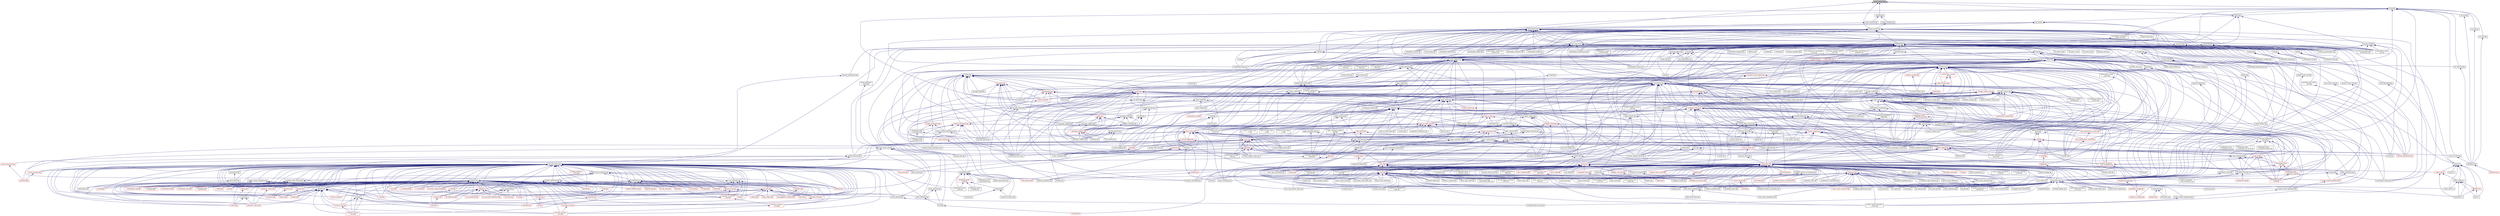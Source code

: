 digraph "basic_archive.hpp"
{
  edge [fontname="Helvetica",fontsize="10",labelfontname="Helvetica",labelfontsize="10"];
  node [fontname="Helvetica",fontsize="10",shape=record];
  Node22 [label="basic_archive.hpp",height=0.2,width=0.4,color="black", fillcolor="grey75", style="filled", fontcolor="black"];
  Node22 -> Node23 [dir="back",color="midnightblue",fontsize="10",style="solid",fontname="Helvetica"];
  Node23 [label="container.hpp",height=0.2,width=0.4,color="black", fillcolor="white", style="filled",URL="$dc/d6e/container_8hpp.html"];
  Node23 -> Node24 [dir="back",color="midnightblue",fontsize="10",style="solid",fontname="Helvetica"];
  Node24 [label="input_container.hpp",height=0.2,width=0.4,color="black", fillcolor="white", style="filled",URL="$d0/d46/input__container_8hpp.html"];
  Node24 -> Node25 [dir="back",color="midnightblue",fontsize="10",style="solid",fontname="Helvetica"];
  Node25 [label="input_archive.hpp",height=0.2,width=0.4,color="black", fillcolor="white", style="filled",URL="$d3/d18/input__archive_8hpp.html"];
  Node25 -> Node26 [dir="back",color="midnightblue",fontsize="10",style="solid",fontname="Helvetica"];
  Node26 [label="action_support.hpp",height=0.2,width=0.4,color="black", fillcolor="white", style="filled",URL="$d4/dd8/action__support_8hpp.html"];
  Node26 -> Node27 [dir="back",color="midnightblue",fontsize="10",style="solid",fontname="Helvetica"];
  Node27 [label="child.hpp",height=0.2,width=0.4,color="black", fillcolor="white", style="filled",URL="$d7/d44/server_2child_8hpp.html"];
  Node27 -> Node28 [dir="back",color="midnightblue",fontsize="10",style="solid",fontname="Helvetica"];
  Node28 [label="child.hpp",height=0.2,width=0.4,color="red", fillcolor="white", style="filled",URL="$d5/dcf/child_8hpp.html"];
  Node28 -> Node33 [dir="back",color="midnightblue",fontsize="10",style="solid",fontname="Helvetica"];
  Node33 [label="child_component.cpp",height=0.2,width=0.4,color="black", fillcolor="white", style="filled",URL="$df/dd7/child__component_8cpp.html"];
  Node27 -> Node32 [dir="back",color="midnightblue",fontsize="10",style="solid",fontname="Helvetica"];
  Node32 [label="process.cpp",height=0.2,width=0.4,color="black", fillcolor="white", style="filled",URL="$d0/d4c/process_8cpp.html"];
  Node27 -> Node33 [dir="back",color="midnightblue",fontsize="10",style="solid",fontname="Helvetica"];
  Node26 -> Node34 [dir="back",color="midnightblue",fontsize="10",style="solid",fontname="Helvetica"];
  Node34 [label="async_continue.hpp",height=0.2,width=0.4,color="black", fillcolor="white", style="filled",URL="$d9/d8b/async__continue_8hpp.html"];
  Node34 -> Node35 [dir="back",color="midnightblue",fontsize="10",style="solid",fontname="Helvetica"];
  Node35 [label="async.hpp",height=0.2,width=0.4,color="red", fillcolor="white", style="filled",URL="$d5/d2c/async_8hpp.html"];
  Node35 -> Node37 [dir="back",color="midnightblue",fontsize="10",style="solid",fontname="Helvetica"];
  Node37 [label="apply.hpp",height=0.2,width=0.4,color="red", fillcolor="white", style="filled",URL="$d7/d4c/apply_8hpp.html"];
  Node37 -> Node39 [dir="back",color="midnightblue",fontsize="10",style="solid",fontname="Helvetica"];
  Node39 [label="ostream.hpp",height=0.2,width=0.4,color="red", fillcolor="white", style="filled",URL="$d1/d38/ostream_8hpp.html"];
  Node39 -> Node151 [dir="back",color="midnightblue",fontsize="10",style="solid",fontname="Helvetica"];
  Node151 [label="component_module.cpp",height=0.2,width=0.4,color="black", fillcolor="white", style="filled",URL="$da/d41/iostreams_2component__module_8cpp.html"];
  Node37 -> Node155 [dir="back",color="midnightblue",fontsize="10",style="solid",fontname="Helvetica"];
  Node155 [label="apply.hpp",height=0.2,width=0.4,color="red", fillcolor="white", style="filled",URL="$d6/d2c/include_2apply_8hpp.html"];
  Node155 -> Node172 [dir="back",color="midnightblue",fontsize="10",style="solid",fontname="Helvetica"];
  Node172 [label="zero_copy_serialization.cpp",height=0.2,width=0.4,color="black", fillcolor="white", style="filled",URL="$d4/dea/zero__copy__serialization_8cpp.html"];
  Node37 -> Node1005 [dir="back",color="midnightblue",fontsize="10",style="solid",fontname="Helvetica"];
  Node1005 [label="parallel_executor.hpp",height=0.2,width=0.4,color="black", fillcolor="white", style="filled",URL="$d8/d39/parallel__executor_8hpp.html"];
  Node1005 -> Node1006 [dir="back",color="midnightblue",fontsize="10",style="solid",fontname="Helvetica"];
  Node1006 [label="execution_policy.hpp",height=0.2,width=0.4,color="black", fillcolor="white", style="filled",URL="$d4/d36/execution__policy_8hpp.html"];
  Node1006 -> Node763 [dir="back",color="midnightblue",fontsize="10",style="solid",fontname="Helvetica"];
  Node763 [label="block_allocator.hpp",height=0.2,width=0.4,color="black", fillcolor="white", style="filled",URL="$d9/d7a/block__allocator_8hpp.html"];
  Node763 -> Node178 [dir="back",color="midnightblue",fontsize="10",style="solid",fontname="Helvetica"];
  Node178 [label="host.hpp",height=0.2,width=0.4,color="black", fillcolor="white", style="filled",URL="$dd/d78/host_8hpp.html"];
  Node178 -> Node179 [dir="back",color="midnightblue",fontsize="10",style="solid",fontname="Helvetica"];
  Node179 [label="compute.hpp",height=0.2,width=0.4,color="red", fillcolor="white", style="filled",URL="$df/dd0/compute_8hpp.html"];
  Node1006 -> Node1007 [dir="back",color="midnightblue",fontsize="10",style="solid",fontname="Helvetica"];
  Node1007 [label="parallel_execution\l_policy.hpp",height=0.2,width=0.4,color="red", fillcolor="white", style="filled",URL="$d5/ddf/parallel__execution__policy_8hpp.html"];
  Node1006 -> Node1011 [dir="back",color="midnightblue",fontsize="10",style="solid",fontname="Helvetica"];
  Node1011 [label="spmd_block.hpp",height=0.2,width=0.4,color="black", fillcolor="white", style="filled",URL="$d7/d72/lcos_2local_2spmd__block_8hpp.html"];
  Node1011 -> Node1012 [dir="back",color="midnightblue",fontsize="10",style="solid",fontname="Helvetica"];
  Node1012 [label="spmd_block.hpp",height=0.2,width=0.4,color="black", fillcolor="white", style="filled",URL="$d0/d37/parallel_2spmd__block_8hpp.html"];
  Node1012 -> Node640 [dir="back",color="midnightblue",fontsize="10",style="solid",fontname="Helvetica"];
  Node640 [label="spmd_block.cpp",height=0.2,width=0.4,color="black", fillcolor="white", style="filled",URL="$d7/dbf/spmd__block_8cpp.html"];
  Node1006 -> Node1013 [dir="back",color="midnightblue",fontsize="10",style="solid",fontname="Helvetica"];
  Node1013 [label="spmd_block.hpp",height=0.2,width=0.4,color="black", fillcolor="white", style="filled",URL="$d3/d34/lcos_2spmd__block_8hpp.html"];
  Node1013 -> Node937 [dir="back",color="midnightblue",fontsize="10",style="solid",fontname="Helvetica"];
  Node937 [label="coarray.hpp",height=0.2,width=0.4,color="black", fillcolor="white", style="filled",URL="$d0/da7/coarray_8hpp.html"];
  Node937 -> Node938 [dir="back",color="midnightblue",fontsize="10",style="solid",fontname="Helvetica"];
  Node938 [label="coarray.cpp",height=0.2,width=0.4,color="black", fillcolor="white", style="filled",URL="$d8/d2c/coarray_8cpp.html"];
  Node937 -> Node939 [dir="back",color="midnightblue",fontsize="10",style="solid",fontname="Helvetica"];
  Node939 [label="coarray_all_reduce.cpp",height=0.2,width=0.4,color="black", fillcolor="white", style="filled",URL="$da/ddb/coarray__all__reduce_8cpp.html"];
  Node1013 -> Node1014 [dir="back",color="midnightblue",fontsize="10",style="solid",fontname="Helvetica"];
  Node1014 [label="view_element.hpp",height=0.2,width=0.4,color="red", fillcolor="white", style="filled",URL="$de/d49/view__element_8hpp.html"];
  Node1013 -> Node940 [dir="back",color="midnightblue",fontsize="10",style="solid",fontname="Helvetica"];
  Node940 [label="partitioned_vector\l_view.hpp",height=0.2,width=0.4,color="red", fillcolor="white", style="filled",URL="$da/dc2/components_2containers_2partitioned__vector_2partitioned__vector__view_8hpp.html"];
  Node940 -> Node937 [dir="back",color="midnightblue",fontsize="10",style="solid",fontname="Helvetica"];
  Node940 -> Node943 [dir="back",color="midnightblue",fontsize="10",style="solid",fontname="Helvetica"];
  Node943 [label="partitioned_vector\l_subview.cpp",height=0.2,width=0.4,color="black", fillcolor="white", style="filled",URL="$dc/d09/partitioned__vector__subview_8cpp.html"];
  Node940 -> Node944 [dir="back",color="midnightblue",fontsize="10",style="solid",fontname="Helvetica"];
  Node944 [label="partitioned_vector\l_view.cpp",height=0.2,width=0.4,color="black", fillcolor="white", style="filled",URL="$d9/dcf/partitioned__vector__view_8cpp.html"];
  Node1013 -> Node938 [dir="back",color="midnightblue",fontsize="10",style="solid",fontname="Helvetica"];
  Node1013 -> Node939 [dir="back",color="midnightblue",fontsize="10",style="solid",fontname="Helvetica"];
  Node1013 -> Node943 [dir="back",color="midnightblue",fontsize="10",style="solid",fontname="Helvetica"];
  Node1013 -> Node944 [dir="back",color="midnightblue",fontsize="10",style="solid",fontname="Helvetica"];
  Node1013 -> Node945 [dir="back",color="midnightblue",fontsize="10",style="solid",fontname="Helvetica"];
  Node945 [label="partitioned_vector\l_view_iterator.cpp",height=0.2,width=0.4,color="black", fillcolor="white", style="filled",URL="$d6/d94/partitioned__vector__view__iterator_8cpp.html"];
  Node1013 -> Node425 [dir="back",color="midnightblue",fontsize="10",style="solid",fontname="Helvetica"];
  Node425 [label="global_spmd_block.cpp",height=0.2,width=0.4,color="black", fillcolor="white", style="filled",URL="$da/d4f/global__spmd__block_8cpp.html"];
  Node1006 -> Node810 [dir="back",color="midnightblue",fontsize="10",style="solid",fontname="Helvetica"];
  Node810 [label="adjacent_difference.hpp",height=0.2,width=0.4,color="red", fillcolor="white", style="filled",URL="$d1/d17/adjacent__difference_8hpp.html"];
  Node1006 -> Node814 [dir="back",color="midnightblue",fontsize="10",style="solid",fontname="Helvetica"];
  Node814 [label="adjacent_find.hpp",height=0.2,width=0.4,color="red", fillcolor="white", style="filled",URL="$d6/d68/adjacent__find_8hpp.html"];
  Node1006 -> Node816 [dir="back",color="midnightblue",fontsize="10",style="solid",fontname="Helvetica"];
  Node816 [label="all_any_none.hpp",height=0.2,width=0.4,color="red", fillcolor="white", style="filled",URL="$d8/ddd/all__any__none_8hpp.html"];
  Node1006 -> Node742 [dir="back",color="midnightblue",fontsize="10",style="solid",fontname="Helvetica"];
  Node742 [label="copy.hpp",height=0.2,width=0.4,color="red", fillcolor="white", style="filled",URL="$d3/d90/algorithms_2copy_8hpp.html"];
  Node742 -> Node745 [dir="back",color="midnightblue",fontsize="10",style="solid",fontname="Helvetica"];
  Node745 [label="remove_copy.hpp",height=0.2,width=0.4,color="red", fillcolor="white", style="filled",URL="$d6/db8/algorithms_2remove__copy_8hpp.html"];
  Node742 -> Node748 [dir="back",color="midnightblue",fontsize="10",style="solid",fontname="Helvetica"];
  Node748 [label="reverse.hpp",height=0.2,width=0.4,color="red", fillcolor="white", style="filled",URL="$d2/df8/algorithms_2reverse_8hpp.html"];
  Node748 -> Node718 [dir="back",color="midnightblue",fontsize="10",style="solid",fontname="Helvetica"];
  Node718 [label="rotate.hpp",height=0.2,width=0.4,color="red", fillcolor="white", style="filled",URL="$da/df0/algorithms_2rotate_8hpp.html"];
  Node742 -> Node718 [dir="back",color="midnightblue",fontsize="10",style="solid",fontname="Helvetica"];
  Node742 -> Node751 [dir="back",color="midnightblue",fontsize="10",style="solid",fontname="Helvetica"];
  Node751 [label="set_difference.hpp",height=0.2,width=0.4,color="red", fillcolor="white", style="filled",URL="$d9/d20/set__difference_8hpp.html"];
  Node742 -> Node753 [dir="back",color="midnightblue",fontsize="10",style="solid",fontname="Helvetica"];
  Node753 [label="set_intersection.hpp",height=0.2,width=0.4,color="red", fillcolor="white", style="filled",URL="$d1/dd5/set__intersection_8hpp.html"];
  Node742 -> Node754 [dir="back",color="midnightblue",fontsize="10",style="solid",fontname="Helvetica"];
  Node754 [label="set_symmetric_difference.hpp",height=0.2,width=0.4,color="red", fillcolor="white", style="filled",URL="$de/da4/set__symmetric__difference_8hpp.html"];
  Node742 -> Node755 [dir="back",color="midnightblue",fontsize="10",style="solid",fontname="Helvetica"];
  Node755 [label="set_union.hpp",height=0.2,width=0.4,color="red", fillcolor="white", style="filled",URL="$d9/d1a/set__union_8hpp.html"];
  Node1006 -> Node818 [dir="back",color="midnightblue",fontsize="10",style="solid",fontname="Helvetica"];
  Node818 [label="count.hpp",height=0.2,width=0.4,color="red", fillcolor="white", style="filled",URL="$d7/d8f/algorithms_2count_8hpp.html"];
  Node818 -> Node822 [dir="back",color="midnightblue",fontsize="10",style="solid",fontname="Helvetica"];
  Node822 [label="count.hpp",height=0.2,width=0.4,color="red", fillcolor="white", style="filled",URL="$d9/dd7/segmented__algorithms_2count_8hpp.html"];
  Node1006 -> Node757 [dir="back",color="midnightblue",fontsize="10",style="solid",fontname="Helvetica"];
  Node757 [label="destroy.hpp",height=0.2,width=0.4,color="red", fillcolor="white", style="filled",URL="$df/dd5/destroy_8hpp.html"];
  Node1006 -> Node1017 [dir="back",color="midnightblue",fontsize="10",style="solid",fontname="Helvetica"];
  Node1017 [label="dispatch.hpp",height=0.2,width=0.4,color="black", fillcolor="white", style="filled",URL="$dd/dd9/algorithms_2detail_2dispatch_8hpp.html"];
  Node1017 -> Node810 [dir="back",color="midnightblue",fontsize="10",style="solid",fontname="Helvetica"];
  Node1017 -> Node814 [dir="back",color="midnightblue",fontsize="10",style="solid",fontname="Helvetica"];
  Node1017 -> Node816 [dir="back",color="midnightblue",fontsize="10",style="solid",fontname="Helvetica"];
  Node1017 -> Node742 [dir="back",color="midnightblue",fontsize="10",style="solid",fontname="Helvetica"];
  Node1017 -> Node818 [dir="back",color="midnightblue",fontsize="10",style="solid",fontname="Helvetica"];
  Node1017 -> Node757 [dir="back",color="midnightblue",fontsize="10",style="solid",fontname="Helvetica"];
  Node1017 -> Node823 [dir="back",color="midnightblue",fontsize="10",style="solid",fontname="Helvetica"];
  Node823 [label="equal.hpp",height=0.2,width=0.4,color="red", fillcolor="white", style="filled",URL="$dc/d0a/equal_8hpp.html"];
  Node1017 -> Node825 [dir="back",color="midnightblue",fontsize="10",style="solid",fontname="Helvetica"];
  Node825 [label="exclusive_scan.hpp",height=0.2,width=0.4,color="red", fillcolor="white", style="filled",URL="$d8/d31/algorithms_2exclusive__scan_8hpp.html"];
  Node825 -> Node830 [dir="back",color="midnightblue",fontsize="10",style="solid",fontname="Helvetica"];
  Node830 [label="exclusive_scan.hpp",height=0.2,width=0.4,color="red", fillcolor="white", style="filled",URL="$d0/d53/segmented__algorithms_2exclusive__scan_8hpp.html"];
  Node830 -> Node831 [dir="back",color="midnightblue",fontsize="10",style="solid",fontname="Helvetica"];
  Node831 [label="transform_exclusive\l_scan.hpp",height=0.2,width=0.4,color="red", fillcolor="white", style="filled",URL="$d2/dda/segmented__algorithms_2transform__exclusive__scan_8hpp.html"];
  Node1017 -> Node773 [dir="back",color="midnightblue",fontsize="10",style="solid",fontname="Helvetica"];
  Node773 [label="fill.hpp",height=0.2,width=0.4,color="red", fillcolor="white", style="filled",URL="$d2/d63/algorithms_2fill_8hpp.html"];
  Node1017 -> Node834 [dir="back",color="midnightblue",fontsize="10",style="solid",fontname="Helvetica"];
  Node834 [label="find.hpp",height=0.2,width=0.4,color="red", fillcolor="white", style="filled",URL="$d5/dc1/algorithms_2find_8hpp.html"];
  Node834 -> Node836 [dir="back",color="midnightblue",fontsize="10",style="solid",fontname="Helvetica"];
  Node836 [label="find.hpp",height=0.2,width=0.4,color="red", fillcolor="white", style="filled",URL="$d4/d1f/segmented__algorithms_2find_8hpp.html"];
  Node1017 -> Node762 [dir="back",color="midnightblue",fontsize="10",style="solid",fontname="Helvetica"];
  Node762 [label="for_each.hpp",height=0.2,width=0.4,color="red", fillcolor="white", style="filled",URL="$d8/d62/algorithms_2for__each_8hpp.html"];
  Node762 -> Node763 [dir="back",color="midnightblue",fontsize="10",style="solid",fontname="Helvetica"];
  Node762 -> Node773 [dir="back",color="midnightblue",fontsize="10",style="solid",fontname="Helvetica"];
  Node762 -> Node777 [dir="back",color="midnightblue",fontsize="10",style="solid",fontname="Helvetica"];
  Node777 [label="generate.hpp",height=0.2,width=0.4,color="red", fillcolor="white", style="filled",URL="$d5/da9/algorithms_2generate_8hpp.html"];
  Node777 -> Node780 [dir="back",color="midnightblue",fontsize="10",style="solid",fontname="Helvetica"];
  Node780 [label="generate.hpp",height=0.2,width=0.4,color="red", fillcolor="white", style="filled",URL="$d2/d5d/segmented__algorithms_2generate_8hpp.html"];
  Node762 -> Node781 [dir="back",color="midnightblue",fontsize="10",style="solid",fontname="Helvetica"];
  Node781 [label="lexicographical_compare.hpp",height=0.2,width=0.4,color="red", fillcolor="white", style="filled",URL="$d5/ddd/lexicographical__compare_8hpp.html"];
  Node762 -> Node783 [dir="back",color="midnightblue",fontsize="10",style="solid",fontname="Helvetica"];
  Node783 [label="replace.hpp",height=0.2,width=0.4,color="red", fillcolor="white", style="filled",URL="$d6/db6/algorithms_2replace_8hpp.html"];
  Node762 -> Node748 [dir="back",color="midnightblue",fontsize="10",style="solid",fontname="Helvetica"];
  Node762 -> Node786 [dir="back",color="midnightblue",fontsize="10",style="solid",fontname="Helvetica"];
  Node786 [label="search.hpp",height=0.2,width=0.4,color="red", fillcolor="white", style="filled",URL="$d7/d6f/search_8hpp.html"];
  Node762 -> Node788 [dir="back",color="midnightblue",fontsize="10",style="solid",fontname="Helvetica"];
  Node788 [label="swap_ranges.hpp",height=0.2,width=0.4,color="red", fillcolor="white", style="filled",URL="$df/d24/swap__ranges_8hpp.html"];
  Node762 -> Node791 [dir="back",color="midnightblue",fontsize="10",style="solid",fontname="Helvetica"];
  Node791 [label="for_each.hpp",height=0.2,width=0.4,color="red", fillcolor="white", style="filled",URL="$de/daa/segmented__algorithms_2for__each_8hpp.html"];
  Node791 -> Node792 [dir="back",color="midnightblue",fontsize="10",style="solid",fontname="Helvetica"];
  Node792 [label="fill.hpp",height=0.2,width=0.4,color="red", fillcolor="white", style="filled",URL="$de/d82/segmented__algorithms_2fill_8hpp.html"];
  Node762 -> Node793 [dir="back",color="midnightblue",fontsize="10",style="solid",fontname="Helvetica"];
  Node793 [label="numa_allocator.hpp",height=0.2,width=0.4,color="black", fillcolor="white", style="filled",URL="$d7/df0/numa__allocator_8hpp.html"];
  Node793 -> Node302 [dir="back",color="midnightblue",fontsize="10",style="solid",fontname="Helvetica"];
  Node302 [label="transpose_block_numa.cpp",height=0.2,width=0.4,color="black", fillcolor="white", style="filled",URL="$dd/d3b/transpose__block__numa_8cpp.html"];
  Node1017 -> Node837 [dir="back",color="midnightblue",fontsize="10",style="solid",fontname="Helvetica"];
  Node837 [label="for_loop.hpp",height=0.2,width=0.4,color="red", fillcolor="white", style="filled",URL="$de/dee/for__loop_8hpp.html"];
  Node1017 -> Node777 [dir="back",color="midnightblue",fontsize="10",style="solid",fontname="Helvetica"];
  Node1017 -> Node839 [dir="back",color="midnightblue",fontsize="10",style="solid",fontname="Helvetica"];
  Node839 [label="includes.hpp",height=0.2,width=0.4,color="red", fillcolor="white", style="filled",URL="$d5/d6e/includes_8hpp.html"];
  Node1017 -> Node840 [dir="back",color="midnightblue",fontsize="10",style="solid",fontname="Helvetica"];
  Node840 [label="inclusive_scan.hpp",height=0.2,width=0.4,color="red", fillcolor="white", style="filled",URL="$da/dbf/algorithms_2inclusive__scan_8hpp.html"];
  Node840 -> Node825 [dir="back",color="midnightblue",fontsize="10",style="solid",fontname="Helvetica"];
  Node840 -> Node841 [dir="back",color="midnightblue",fontsize="10",style="solid",fontname="Helvetica"];
  Node841 [label="transform_inclusive\l_scan.hpp",height=0.2,width=0.4,color="red", fillcolor="white", style="filled",URL="$d2/dc9/algorithms_2transform__inclusive__scan_8hpp.html"];
  Node841 -> Node842 [dir="back",color="midnightblue",fontsize="10",style="solid",fontname="Helvetica"];
  Node842 [label="transform_exclusive\l_scan.hpp",height=0.2,width=0.4,color="red", fillcolor="white", style="filled",URL="$d6/d4e/algorithms_2transform__exclusive__scan_8hpp.html"];
  Node842 -> Node831 [dir="back",color="midnightblue",fontsize="10",style="solid",fontname="Helvetica"];
  Node841 -> Node843 [dir="back",color="midnightblue",fontsize="10",style="solid",fontname="Helvetica"];
  Node843 [label="transform_inclusive\l_scan.hpp",height=0.2,width=0.4,color="red", fillcolor="white", style="filled",URL="$d7/d20/segmented__algorithms_2transform__inclusive__scan_8hpp.html"];
  Node840 -> Node844 [dir="back",color="midnightblue",fontsize="10",style="solid",fontname="Helvetica"];
  Node844 [label="inclusive_scan.hpp",height=0.2,width=0.4,color="red", fillcolor="white", style="filled",URL="$d8/de5/segmented__algorithms_2inclusive__scan_8hpp.html"];
  Node844 -> Node843 [dir="back",color="midnightblue",fontsize="10",style="solid",fontname="Helvetica"];
  Node1017 -> Node845 [dir="back",color="midnightblue",fontsize="10",style="solid",fontname="Helvetica"];
  Node845 [label="is_heap.hpp",height=0.2,width=0.4,color="red", fillcolor="white", style="filled",URL="$df/d5d/algorithms_2is__heap_8hpp.html"];
  Node1017 -> Node849 [dir="back",color="midnightblue",fontsize="10",style="solid",fontname="Helvetica"];
  Node849 [label="is_partitioned.hpp",height=0.2,width=0.4,color="red", fillcolor="white", style="filled",URL="$d8/dcf/is__partitioned_8hpp.html"];
  Node1017 -> Node851 [dir="back",color="midnightblue",fontsize="10",style="solid",fontname="Helvetica"];
  Node851 [label="is_sorted.hpp",height=0.2,width=0.4,color="red", fillcolor="white", style="filled",URL="$d7/d12/is__sorted_8hpp.html"];
  Node1017 -> Node781 [dir="back",color="midnightblue",fontsize="10",style="solid",fontname="Helvetica"];
  Node1017 -> Node986 [dir="back",color="midnightblue",fontsize="10",style="solid",fontname="Helvetica"];
  Node986 [label="merge.hpp",height=0.2,width=0.4,color="red", fillcolor="white", style="filled",URL="$d6/dc7/algorithms_2merge_8hpp.html"];
  Node1017 -> Node853 [dir="back",color="midnightblue",fontsize="10",style="solid",fontname="Helvetica"];
  Node853 [label="minmax.hpp",height=0.2,width=0.4,color="red", fillcolor="white", style="filled",URL="$d0/d81/algorithms_2minmax_8hpp.html"];
  Node853 -> Node856 [dir="back",color="midnightblue",fontsize="10",style="solid",fontname="Helvetica"];
  Node856 [label="minmax.hpp",height=0.2,width=0.4,color="red", fillcolor="white", style="filled",URL="$db/d7e/segmented__algorithms_2minmax_8hpp.html"];
  Node1017 -> Node857 [dir="back",color="midnightblue",fontsize="10",style="solid",fontname="Helvetica"];
  Node857 [label="mismatch.hpp",height=0.2,width=0.4,color="red", fillcolor="white", style="filled",URL="$d8/d5c/mismatch_8hpp.html"];
  Node857 -> Node781 [dir="back",color="midnightblue",fontsize="10",style="solid",fontname="Helvetica"];
  Node1017 -> Node794 [dir="back",color="midnightblue",fontsize="10",style="solid",fontname="Helvetica"];
  Node794 [label="move.hpp",height=0.2,width=0.4,color="red", fillcolor="white", style="filled",URL="$d4/d71/move_8hpp.html"];
  Node1017 -> Node878 [dir="back",color="midnightblue",fontsize="10",style="solid",fontname="Helvetica"];
  Node878 [label="partition.hpp",height=0.2,width=0.4,color="red", fillcolor="white", style="filled",URL="$db/d01/hpx_2parallel_2algorithms_2partition_8hpp.html"];
  Node1017 -> Node859 [dir="back",color="midnightblue",fontsize="10",style="solid",fontname="Helvetica"];
  Node859 [label="reduce.hpp",height=0.2,width=0.4,color="red", fillcolor="white", style="filled",URL="$d1/da8/parallel_2algorithms_2reduce_8hpp.html"];
  Node859 -> Node860 [dir="back",color="midnightblue",fontsize="10",style="solid",fontname="Helvetica"];
  Node860 [label="reduce.hpp",height=0.2,width=0.4,color="red", fillcolor="white", style="filled",URL="$d8/d1a/parallel_2segmented__algorithms_2reduce_8hpp.html"];
  Node1017 -> Node745 [dir="back",color="midnightblue",fontsize="10",style="solid",fontname="Helvetica"];
  Node1017 -> Node783 [dir="back",color="midnightblue",fontsize="10",style="solid",fontname="Helvetica"];
  Node1017 -> Node748 [dir="back",color="midnightblue",fontsize="10",style="solid",fontname="Helvetica"];
  Node1017 -> Node718 [dir="back",color="midnightblue",fontsize="10",style="solid",fontname="Helvetica"];
  Node1017 -> Node786 [dir="back",color="midnightblue",fontsize="10",style="solid",fontname="Helvetica"];
  Node1017 -> Node751 [dir="back",color="midnightblue",fontsize="10",style="solid",fontname="Helvetica"];
  Node1017 -> Node753 [dir="back",color="midnightblue",fontsize="10",style="solid",fontname="Helvetica"];
  Node1017 -> Node754 [dir="back",color="midnightblue",fontsize="10",style="solid",fontname="Helvetica"];
  Node1017 -> Node755 [dir="back",color="midnightblue",fontsize="10",style="solid",fontname="Helvetica"];
  Node1017 -> Node732 [dir="back",color="midnightblue",fontsize="10",style="solid",fontname="Helvetica"];
  Node732 [label="sort.hpp",height=0.2,width=0.4,color="red", fillcolor="white", style="filled",URL="$d3/d10/algorithms_2sort_8hpp.html"];
  Node1017 -> Node788 [dir="back",color="midnightblue",fontsize="10",style="solid",fontname="Helvetica"];
  Node1017 -> Node796 [dir="back",color="midnightblue",fontsize="10",style="solid",fontname="Helvetica"];
  Node796 [label="transform.hpp",height=0.2,width=0.4,color="red", fillcolor="white", style="filled",URL="$d4/d47/algorithms_2transform_8hpp.html"];
  Node796 -> Node804 [dir="back",color="midnightblue",fontsize="10",style="solid",fontname="Helvetica"];
  Node804 [label="transform.hpp",height=0.2,width=0.4,color="red", fillcolor="white", style="filled",URL="$d8/d80/segmented__algorithms_2transform_8hpp.html"];
  Node1017 -> Node842 [dir="back",color="midnightblue",fontsize="10",style="solid",fontname="Helvetica"];
  Node1017 -> Node841 [dir="back",color="midnightblue",fontsize="10",style="solid",fontname="Helvetica"];
  Node1017 -> Node861 [dir="back",color="midnightblue",fontsize="10",style="solid",fontname="Helvetica"];
  Node861 [label="transform_reduce.hpp",height=0.2,width=0.4,color="red", fillcolor="white", style="filled",URL="$d1/da3/algorithms_2transform__reduce_8hpp.html"];
  Node861 -> Node864 [dir="back",color="midnightblue",fontsize="10",style="solid",fontname="Helvetica"];
  Node864 [label="transform_reduce.hpp",height=0.2,width=0.4,color="red", fillcolor="white", style="filled",URL="$d5/da7/segmented__algorithms_2transform__reduce_8hpp.html"];
  Node1017 -> Node865 [dir="back",color="midnightblue",fontsize="10",style="solid",fontname="Helvetica"];
  Node865 [label="transform_reduce_binary.hpp",height=0.2,width=0.4,color="red", fillcolor="white", style="filled",URL="$d9/d0f/transform__reduce__binary_8hpp.html"];
  Node1017 -> Node867 [dir="back",color="midnightblue",fontsize="10",style="solid",fontname="Helvetica"];
  Node867 [label="uninitialized_copy.hpp",height=0.2,width=0.4,color="red", fillcolor="white", style="filled",URL="$dd/d85/uninitialized__copy_8hpp.html"];
  Node1017 -> Node869 [dir="back",color="midnightblue",fontsize="10",style="solid",fontname="Helvetica"];
  Node869 [label="uninitialized_default\l_construct.hpp",height=0.2,width=0.4,color="red", fillcolor="white", style="filled",URL="$db/d72/uninitialized__default__construct_8hpp.html"];
  Node1017 -> Node871 [dir="back",color="midnightblue",fontsize="10",style="solid",fontname="Helvetica"];
  Node871 [label="uninitialized_fill.hpp",height=0.2,width=0.4,color="red", fillcolor="white", style="filled",URL="$dc/d5a/uninitialized__fill_8hpp.html"];
  Node1017 -> Node873 [dir="back",color="midnightblue",fontsize="10",style="solid",fontname="Helvetica"];
  Node873 [label="uninitialized_move.hpp",height=0.2,width=0.4,color="red", fillcolor="white", style="filled",URL="$d5/d93/uninitialized__move_8hpp.html"];
  Node1017 -> Node875 [dir="back",color="midnightblue",fontsize="10",style="solid",fontname="Helvetica"];
  Node875 [label="uninitialized_value\l_construct.hpp",height=0.2,width=0.4,color="red", fillcolor="white", style="filled",URL="$d5/dcf/uninitialized__value__construct_8hpp.html"];
  Node1017 -> Node805 [dir="back",color="midnightblue",fontsize="10",style="solid",fontname="Helvetica"];
  Node805 [label="unique.hpp",height=0.2,width=0.4,color="red", fillcolor="white", style="filled",URL="$d8/d56/algorithms_2unique_8hpp.html"];
  Node1017 -> Node822 [dir="back",color="midnightblue",fontsize="10",style="solid",fontname="Helvetica"];
  Node1017 -> Node1018 [dir="back",color="midnightblue",fontsize="10",style="solid",fontname="Helvetica"];
  Node1018 [label="dispatch.hpp",height=0.2,width=0.4,color="black", fillcolor="white", style="filled",URL="$d6/dc5/segmented__algorithms_2detail_2dispatch_8hpp.html"];
  Node1018 -> Node822 [dir="back",color="midnightblue",fontsize="10",style="solid",fontname="Helvetica"];
  Node1018 -> Node1019 [dir="back",color="midnightblue",fontsize="10",style="solid",fontname="Helvetica"];
  Node1019 [label="reduce.hpp",height=0.2,width=0.4,color="black", fillcolor="white", style="filled",URL="$d9/d26/parallel_2segmented__algorithms_2detail_2reduce_8hpp.html"];
  Node1019 -> Node860 [dir="back",color="midnightblue",fontsize="10",style="solid",fontname="Helvetica"];
  Node1019 -> Node864 [dir="back",color="midnightblue",fontsize="10",style="solid",fontname="Helvetica"];
  Node1018 -> Node983 [dir="back",color="midnightblue",fontsize="10",style="solid",fontname="Helvetica"];
  Node983 [label="scan.hpp",height=0.2,width=0.4,color="black", fillcolor="white", style="filled",URL="$de/dc0/scan_8hpp.html"];
  Node983 -> Node830 [dir="back",color="midnightblue",fontsize="10",style="solid",fontname="Helvetica"];
  Node983 -> Node844 [dir="back",color="midnightblue",fontsize="10",style="solid",fontname="Helvetica"];
  Node983 -> Node831 [dir="back",color="midnightblue",fontsize="10",style="solid",fontname="Helvetica"];
  Node983 -> Node843 [dir="back",color="midnightblue",fontsize="10",style="solid",fontname="Helvetica"];
  Node1018 -> Node984 [dir="back",color="midnightblue",fontsize="10",style="solid",fontname="Helvetica"];
  Node984 [label="transfer.hpp",height=0.2,width=0.4,color="red", fillcolor="white", style="filled",URL="$da/d37/parallel_2segmented__algorithms_2detail_2transfer_8hpp.html"];
  Node1018 -> Node830 [dir="back",color="midnightblue",fontsize="10",style="solid",fontname="Helvetica"];
  Node1018 -> Node836 [dir="back",color="midnightblue",fontsize="10",style="solid",fontname="Helvetica"];
  Node1018 -> Node791 [dir="back",color="midnightblue",fontsize="10",style="solid",fontname="Helvetica"];
  Node1018 -> Node780 [dir="back",color="midnightblue",fontsize="10",style="solid",fontname="Helvetica"];
  Node1018 -> Node844 [dir="back",color="midnightblue",fontsize="10",style="solid",fontname="Helvetica"];
  Node1018 -> Node856 [dir="back",color="midnightblue",fontsize="10",style="solid",fontname="Helvetica"];
  Node1018 -> Node860 [dir="back",color="midnightblue",fontsize="10",style="solid",fontname="Helvetica"];
  Node1018 -> Node804 [dir="back",color="midnightblue",fontsize="10",style="solid",fontname="Helvetica"];
  Node1018 -> Node831 [dir="back",color="midnightblue",fontsize="10",style="solid",fontname="Helvetica"];
  Node1018 -> Node843 [dir="back",color="midnightblue",fontsize="10",style="solid",fontname="Helvetica"];
  Node1018 -> Node864 [dir="back",color="midnightblue",fontsize="10",style="solid",fontname="Helvetica"];
  Node1017 -> Node1019 [dir="back",color="midnightblue",fontsize="10",style="solid",fontname="Helvetica"];
  Node1017 -> Node983 [dir="back",color="midnightblue",fontsize="10",style="solid",fontname="Helvetica"];
  Node1017 -> Node984 [dir="back",color="midnightblue",fontsize="10",style="solid",fontname="Helvetica"];
  Node1017 -> Node830 [dir="back",color="midnightblue",fontsize="10",style="solid",fontname="Helvetica"];
  Node1017 -> Node792 [dir="back",color="midnightblue",fontsize="10",style="solid",fontname="Helvetica"];
  Node1017 -> Node836 [dir="back",color="midnightblue",fontsize="10",style="solid",fontname="Helvetica"];
  Node1017 -> Node791 [dir="back",color="midnightblue",fontsize="10",style="solid",fontname="Helvetica"];
  Node1017 -> Node780 [dir="back",color="midnightblue",fontsize="10",style="solid",fontname="Helvetica"];
  Node1017 -> Node844 [dir="back",color="midnightblue",fontsize="10",style="solid",fontname="Helvetica"];
  Node1017 -> Node856 [dir="back",color="midnightblue",fontsize="10",style="solid",fontname="Helvetica"];
  Node1017 -> Node860 [dir="back",color="midnightblue",fontsize="10",style="solid",fontname="Helvetica"];
  Node1017 -> Node804 [dir="back",color="midnightblue",fontsize="10",style="solid",fontname="Helvetica"];
  Node1017 -> Node831 [dir="back",color="midnightblue",fontsize="10",style="solid",fontname="Helvetica"];
  Node1017 -> Node843 [dir="back",color="midnightblue",fontsize="10",style="solid",fontname="Helvetica"];
  Node1017 -> Node864 [dir="back",color="midnightblue",fontsize="10",style="solid",fontname="Helvetica"];
  Node1006 -> Node761 [dir="back",color="midnightblue",fontsize="10",style="solid",fontname="Helvetica"];
  Node761 [label="set_operation.hpp",height=0.2,width=0.4,color="black", fillcolor="white", style="filled",URL="$dc/d52/set__operation_8hpp.html"];
  Node761 -> Node751 [dir="back",color="midnightblue",fontsize="10",style="solid",fontname="Helvetica"];
  Node761 -> Node753 [dir="back",color="midnightblue",fontsize="10",style="solid",fontname="Helvetica"];
  Node761 -> Node754 [dir="back",color="midnightblue",fontsize="10",style="solid",fontname="Helvetica"];
  Node761 -> Node755 [dir="back",color="midnightblue",fontsize="10",style="solid",fontname="Helvetica"];
  Node1006 -> Node823 [dir="back",color="midnightblue",fontsize="10",style="solid",fontname="Helvetica"];
  Node1006 -> Node825 [dir="back",color="midnightblue",fontsize="10",style="solid",fontname="Helvetica"];
  Node1006 -> Node773 [dir="back",color="midnightblue",fontsize="10",style="solid",fontname="Helvetica"];
  Node1006 -> Node834 [dir="back",color="midnightblue",fontsize="10",style="solid",fontname="Helvetica"];
  Node1006 -> Node762 [dir="back",color="midnightblue",fontsize="10",style="solid",fontname="Helvetica"];
  Node1006 -> Node837 [dir="back",color="midnightblue",fontsize="10",style="solid",fontname="Helvetica"];
  Node1006 -> Node777 [dir="back",color="midnightblue",fontsize="10",style="solid",fontname="Helvetica"];
  Node1006 -> Node839 [dir="back",color="midnightblue",fontsize="10",style="solid",fontname="Helvetica"];
  Node1006 -> Node840 [dir="back",color="midnightblue",fontsize="10",style="solid",fontname="Helvetica"];
  Node1006 -> Node845 [dir="back",color="midnightblue",fontsize="10",style="solid",fontname="Helvetica"];
  Node1006 -> Node849 [dir="back",color="midnightblue",fontsize="10",style="solid",fontname="Helvetica"];
  Node1006 -> Node851 [dir="back",color="midnightblue",fontsize="10",style="solid",fontname="Helvetica"];
  Node1006 -> Node781 [dir="back",color="midnightblue",fontsize="10",style="solid",fontname="Helvetica"];
  Node1006 -> Node986 [dir="back",color="midnightblue",fontsize="10",style="solid",fontname="Helvetica"];
  Node1006 -> Node853 [dir="back",color="midnightblue",fontsize="10",style="solid",fontname="Helvetica"];
  Node1006 -> Node857 [dir="back",color="midnightblue",fontsize="10",style="solid",fontname="Helvetica"];
  Node1006 -> Node794 [dir="back",color="midnightblue",fontsize="10",style="solid",fontname="Helvetica"];
  Node1006 -> Node878 [dir="back",color="midnightblue",fontsize="10",style="solid",fontname="Helvetica"];
  Node1006 -> Node859 [dir="back",color="midnightblue",fontsize="10",style="solid",fontname="Helvetica"];
  Node1006 -> Node745 [dir="back",color="midnightblue",fontsize="10",style="solid",fontname="Helvetica"];
  Node1006 -> Node783 [dir="back",color="midnightblue",fontsize="10",style="solid",fontname="Helvetica"];
  Node1006 -> Node748 [dir="back",color="midnightblue",fontsize="10",style="solid",fontname="Helvetica"];
  Node1006 -> Node718 [dir="back",color="midnightblue",fontsize="10",style="solid",fontname="Helvetica"];
  Node1006 -> Node786 [dir="back",color="midnightblue",fontsize="10",style="solid",fontname="Helvetica"];
  Node1006 -> Node751 [dir="back",color="midnightblue",fontsize="10",style="solid",fontname="Helvetica"];
  Node1006 -> Node753 [dir="back",color="midnightblue",fontsize="10",style="solid",fontname="Helvetica"];
  Node1006 -> Node754 [dir="back",color="midnightblue",fontsize="10",style="solid",fontname="Helvetica"];
  Node1006 -> Node755 [dir="back",color="midnightblue",fontsize="10",style="solid",fontname="Helvetica"];
  Node1006 -> Node732 [dir="back",color="midnightblue",fontsize="10",style="solid",fontname="Helvetica"];
  Node1006 -> Node788 [dir="back",color="midnightblue",fontsize="10",style="solid",fontname="Helvetica"];
  Node1006 -> Node796 [dir="back",color="midnightblue",fontsize="10",style="solid",fontname="Helvetica"];
  Node1006 -> Node842 [dir="back",color="midnightblue",fontsize="10",style="solid",fontname="Helvetica"];
  Node1006 -> Node841 [dir="back",color="midnightblue",fontsize="10",style="solid",fontname="Helvetica"];
  Node1006 -> Node861 [dir="back",color="midnightblue",fontsize="10",style="solid",fontname="Helvetica"];
  Node1006 -> Node865 [dir="back",color="midnightblue",fontsize="10",style="solid",fontname="Helvetica"];
  Node1006 -> Node867 [dir="back",color="midnightblue",fontsize="10",style="solid",fontname="Helvetica"];
  Node1006 -> Node869 [dir="back",color="midnightblue",fontsize="10",style="solid",fontname="Helvetica"];
  Node1006 -> Node871 [dir="back",color="midnightblue",fontsize="10",style="solid",fontname="Helvetica"];
  Node1006 -> Node873 [dir="back",color="midnightblue",fontsize="10",style="solid",fontname="Helvetica"];
  Node1006 -> Node875 [dir="back",color="midnightblue",fontsize="10",style="solid",fontname="Helvetica"];
  Node1006 -> Node805 [dir="back",color="midnightblue",fontsize="10",style="solid",fontname="Helvetica"];
  Node1006 -> Node1020 [dir="back",color="midnightblue",fontsize="10",style="solid",fontname="Helvetica"];
  Node1020 [label="timed_executors.hpp",height=0.2,width=0.4,color="red", fillcolor="white", style="filled",URL="$da/d91/timed__executors_8hpp.html"];
  Node1020 -> Node1027 [dir="back",color="midnightblue",fontsize="10",style="solid",fontname="Helvetica"];
  Node1027 [label="executors.hpp",height=0.2,width=0.4,color="red", fillcolor="white", style="filled",URL="$d6/d4e/parallel_2executors_8hpp.html"];
  Node1006 -> Node822 [dir="back",color="midnightblue",fontsize="10",style="solid",fontname="Helvetica"];
  Node1006 -> Node1018 [dir="back",color="midnightblue",fontsize="10",style="solid",fontname="Helvetica"];
  Node1006 -> Node1019 [dir="back",color="midnightblue",fontsize="10",style="solid",fontname="Helvetica"];
  Node1006 -> Node983 [dir="back",color="midnightblue",fontsize="10",style="solid",fontname="Helvetica"];
  Node1006 -> Node984 [dir="back",color="midnightblue",fontsize="10",style="solid",fontname="Helvetica"];
  Node1006 -> Node830 [dir="back",color="midnightblue",fontsize="10",style="solid",fontname="Helvetica"];
  Node1006 -> Node792 [dir="back",color="midnightblue",fontsize="10",style="solid",fontname="Helvetica"];
  Node1006 -> Node836 [dir="back",color="midnightblue",fontsize="10",style="solid",fontname="Helvetica"];
  Node1006 -> Node791 [dir="back",color="midnightblue",fontsize="10",style="solid",fontname="Helvetica"];
  Node1006 -> Node780 [dir="back",color="midnightblue",fontsize="10",style="solid",fontname="Helvetica"];
  Node1006 -> Node844 [dir="back",color="midnightblue",fontsize="10",style="solid",fontname="Helvetica"];
  Node1006 -> Node856 [dir="back",color="midnightblue",fontsize="10",style="solid",fontname="Helvetica"];
  Node1006 -> Node860 [dir="back",color="midnightblue",fontsize="10",style="solid",fontname="Helvetica"];
  Node1006 -> Node804 [dir="back",color="midnightblue",fontsize="10",style="solid",fontname="Helvetica"];
  Node1006 -> Node831 [dir="back",color="midnightblue",fontsize="10",style="solid",fontname="Helvetica"];
  Node1006 -> Node843 [dir="back",color="midnightblue",fontsize="10",style="solid",fontname="Helvetica"];
  Node1006 -> Node864 [dir="back",color="midnightblue",fontsize="10",style="solid",fontname="Helvetica"];
  Node1006 -> Node1012 [dir="back",color="midnightblue",fontsize="10",style="solid",fontname="Helvetica"];
  Node1006 -> Node739 [dir="back",color="midnightblue",fontsize="10",style="solid",fontname="Helvetica"];
  Node739 [label="task_block.hpp",height=0.2,width=0.4,color="red", fillcolor="white", style="filled",URL="$de/db7/task__block_8hpp.html"];
  Node1006 -> Node1035 [dir="back",color="midnightblue",fontsize="10",style="solid",fontname="Helvetica"];
  Node1035 [label="handle_local_exceptions.hpp",height=0.2,width=0.4,color="black", fillcolor="white", style="filled",URL="$dc/df9/handle__local__exceptions_8hpp.html"];
  Node1035 -> Node986 [dir="back",color="midnightblue",fontsize="10",style="solid",fontname="Helvetica"];
  Node1035 -> Node878 [dir="back",color="midnightblue",fontsize="10",style="solid",fontname="Helvetica"];
  Node1035 -> Node732 [dir="back",color="midnightblue",fontsize="10",style="solid",fontname="Helvetica"];
  Node1035 -> Node741 [dir="back",color="midnightblue",fontsize="10",style="solid",fontname="Helvetica"];
  Node741 [label="foreach_partitioner.hpp",height=0.2,width=0.4,color="black", fillcolor="white", style="filled",URL="$de/deb/foreach__partitioner_8hpp.html"];
  Node741 -> Node742 [dir="back",color="midnightblue",fontsize="10",style="solid",fontname="Helvetica"];
  Node741 -> Node757 [dir="back",color="midnightblue",fontsize="10",style="solid",fontname="Helvetica"];
  Node741 -> Node761 [dir="back",color="midnightblue",fontsize="10",style="solid",fontname="Helvetica"];
  Node741 -> Node762 [dir="back",color="midnightblue",fontsize="10",style="solid",fontname="Helvetica"];
  Node741 -> Node794 [dir="back",color="midnightblue",fontsize="10",style="solid",fontname="Helvetica"];
  Node741 -> Node796 [dir="back",color="midnightblue",fontsize="10",style="solid",fontname="Helvetica"];
  Node741 -> Node805 [dir="back",color="midnightblue",fontsize="10",style="solid",fontname="Helvetica"];
  Node1035 -> Node809 [dir="back",color="midnightblue",fontsize="10",style="solid",fontname="Helvetica"];
  Node809 [label="partitioner.hpp",height=0.2,width=0.4,color="black", fillcolor="white", style="filled",URL="$d6/d03/parallel_2util_2partitioner_8hpp.html"];
  Node809 -> Node810 [dir="back",color="midnightblue",fontsize="10",style="solid",fontname="Helvetica"];
  Node809 -> Node814 [dir="back",color="midnightblue",fontsize="10",style="solid",fontname="Helvetica"];
  Node809 -> Node816 [dir="back",color="midnightblue",fontsize="10",style="solid",fontname="Helvetica"];
  Node809 -> Node818 [dir="back",color="midnightblue",fontsize="10",style="solid",fontname="Helvetica"];
  Node809 -> Node761 [dir="back",color="midnightblue",fontsize="10",style="solid",fontname="Helvetica"];
  Node809 -> Node823 [dir="back",color="midnightblue",fontsize="10",style="solid",fontname="Helvetica"];
  Node809 -> Node825 [dir="back",color="midnightblue",fontsize="10",style="solid",fontname="Helvetica"];
  Node809 -> Node834 [dir="back",color="midnightblue",fontsize="10",style="solid",fontname="Helvetica"];
  Node809 -> Node837 [dir="back",color="midnightblue",fontsize="10",style="solid",fontname="Helvetica"];
  Node809 -> Node839 [dir="back",color="midnightblue",fontsize="10",style="solid",fontname="Helvetica"];
  Node809 -> Node840 [dir="back",color="midnightblue",fontsize="10",style="solid",fontname="Helvetica"];
  Node809 -> Node845 [dir="back",color="midnightblue",fontsize="10",style="solid",fontname="Helvetica"];
  Node809 -> Node849 [dir="back",color="midnightblue",fontsize="10",style="solid",fontname="Helvetica"];
  Node809 -> Node851 [dir="back",color="midnightblue",fontsize="10",style="solid",fontname="Helvetica"];
  Node809 -> Node781 [dir="back",color="midnightblue",fontsize="10",style="solid",fontname="Helvetica"];
  Node809 -> Node853 [dir="back",color="midnightblue",fontsize="10",style="solid",fontname="Helvetica"];
  Node809 -> Node857 [dir="back",color="midnightblue",fontsize="10",style="solid",fontname="Helvetica"];
  Node809 -> Node859 [dir="back",color="midnightblue",fontsize="10",style="solid",fontname="Helvetica"];
  Node809 -> Node786 [dir="back",color="midnightblue",fontsize="10",style="solid",fontname="Helvetica"];
  Node809 -> Node842 [dir="back",color="midnightblue",fontsize="10",style="solid",fontname="Helvetica"];
  Node809 -> Node841 [dir="back",color="midnightblue",fontsize="10",style="solid",fontname="Helvetica"];
  Node809 -> Node861 [dir="back",color="midnightblue",fontsize="10",style="solid",fontname="Helvetica"];
  Node809 -> Node865 [dir="back",color="midnightblue",fontsize="10",style="solid",fontname="Helvetica"];
  Node1035 -> Node866 [dir="back",color="midnightblue",fontsize="10",style="solid",fontname="Helvetica"];
  Node866 [label="partitioner_with_cleanup.hpp",height=0.2,width=0.4,color="black", fillcolor="white", style="filled",URL="$d5/ded/partitioner__with__cleanup_8hpp.html"];
  Node866 -> Node763 [dir="back",color="midnightblue",fontsize="10",style="solid",fontname="Helvetica"];
  Node866 -> Node867 [dir="back",color="midnightblue",fontsize="10",style="solid",fontname="Helvetica"];
  Node866 -> Node869 [dir="back",color="midnightblue",fontsize="10",style="solid",fontname="Helvetica"];
  Node866 -> Node871 [dir="back",color="midnightblue",fontsize="10",style="solid",fontname="Helvetica"];
  Node866 -> Node873 [dir="back",color="midnightblue",fontsize="10",style="solid",fontname="Helvetica"];
  Node866 -> Node875 [dir="back",color="midnightblue",fontsize="10",style="solid",fontname="Helvetica"];
  Node1035 -> Node877 [dir="back",color="midnightblue",fontsize="10",style="solid",fontname="Helvetica"];
  Node877 [label="scan_partitioner.hpp",height=0.2,width=0.4,color="black", fillcolor="white", style="filled",URL="$dd/d59/scan__partitioner_8hpp.html"];
  Node877 -> Node742 [dir="back",color="midnightblue",fontsize="10",style="solid",fontname="Helvetica"];
  Node877 -> Node825 [dir="back",color="midnightblue",fontsize="10",style="solid",fontname="Helvetica"];
  Node877 -> Node840 [dir="back",color="midnightblue",fontsize="10",style="solid",fontname="Helvetica"];
  Node877 -> Node878 [dir="back",color="midnightblue",fontsize="10",style="solid",fontname="Helvetica"];
  Node877 -> Node842 [dir="back",color="midnightblue",fontsize="10",style="solid",fontname="Helvetica"];
  Node877 -> Node841 [dir="back",color="midnightblue",fontsize="10",style="solid",fontname="Helvetica"];
  Node877 -> Node805 [dir="back",color="midnightblue",fontsize="10",style="solid",fontname="Helvetica"];
  Node1006 -> Node1036 [dir="back",color="midnightblue",fontsize="10",style="solid",fontname="Helvetica"];
  Node1036 [label="handle_remote_exceptions.hpp",height=0.2,width=0.4,color="black", fillcolor="white", style="filled",URL="$d2/d13/handle__remote__exceptions_8hpp.html"];
  Node1036 -> Node822 [dir="back",color="midnightblue",fontsize="10",style="solid",fontname="Helvetica"];
  Node1036 -> Node1018 [dir="back",color="midnightblue",fontsize="10",style="solid",fontname="Helvetica"];
  Node1036 -> Node984 [dir="back",color="midnightblue",fontsize="10",style="solid",fontname="Helvetica"];
  Node1036 -> Node836 [dir="back",color="midnightblue",fontsize="10",style="solid",fontname="Helvetica"];
  Node1036 -> Node791 [dir="back",color="midnightblue",fontsize="10",style="solid",fontname="Helvetica"];
  Node1036 -> Node780 [dir="back",color="midnightblue",fontsize="10",style="solid",fontname="Helvetica"];
  Node1036 -> Node856 [dir="back",color="midnightblue",fontsize="10",style="solid",fontname="Helvetica"];
  Node1036 -> Node860 [dir="back",color="midnightblue",fontsize="10",style="solid",fontname="Helvetica"];
  Node1036 -> Node804 [dir="back",color="midnightblue",fontsize="10",style="solid",fontname="Helvetica"];
  Node1036 -> Node864 [dir="back",color="midnightblue",fontsize="10",style="solid",fontname="Helvetica"];
  Node1006 -> Node741 [dir="back",color="midnightblue",fontsize="10",style="solid",fontname="Helvetica"];
  Node1006 -> Node793 [dir="back",color="midnightblue",fontsize="10",style="solid",fontname="Helvetica"];
  Node1006 -> Node809 [dir="back",color="midnightblue",fontsize="10",style="solid",fontname="Helvetica"];
  Node1006 -> Node866 [dir="back",color="midnightblue",fontsize="10",style="solid",fontname="Helvetica"];
  Node1006 -> Node877 [dir="back",color="midnightblue",fontsize="10",style="solid",fontname="Helvetica"];
  Node1006 -> Node350 [dir="back",color="midnightblue",fontsize="10",style="solid",fontname="Helvetica"];
  Node350 [label="barrier_hang.cpp",height=0.2,width=0.4,color="black", fillcolor="white", style="filled",URL="$dd/d8b/barrier__hang_8cpp.html"];
  Node1006 -> Node944 [dir="back",color="midnightblue",fontsize="10",style="solid",fontname="Helvetica"];
  Node1006 -> Node640 [dir="back",color="midnightblue",fontsize="10",style="solid",fontname="Helvetica"];
  Node1005 -> Node1020 [dir="back",color="midnightblue",fontsize="10",style="solid",fontname="Helvetica"];
  Node1005 -> Node1027 [dir="back",color="midnightblue",fontsize="10",style="solid",fontname="Helvetica"];
  Node37 -> Node1051 [dir="back",color="midnightblue",fontsize="10",style="solid",fontname="Helvetica"];
  Node1051 [label="performance_counter\l_stub.cpp",height=0.2,width=0.4,color="black", fillcolor="white", style="filled",URL="$df/db0/performance__counter__stub_8cpp.html"];
  Node37 -> Node1052 [dir="back",color="midnightblue",fontsize="10",style="solid",fontname="Helvetica"];
  Node1052 [label="addressing_service.cpp",height=0.2,width=0.4,color="black", fillcolor="white", style="filled",URL="$d7/d38/addressing__service_8cpp.html"];
  Node37 -> Node1053 [dir="back",color="midnightblue",fontsize="10",style="solid",fontname="Helvetica"];
  Node1053 [label="primary_namespace.cpp",height=0.2,width=0.4,color="black", fillcolor="white", style="filled",URL="$d3/dfe/primary__namespace_8cpp.html"];
  Node37 -> Node1054 [dir="back",color="midnightblue",fontsize="10",style="solid",fontname="Helvetica"];
  Node1054 [label="runtime_support_server.cpp",height=0.2,width=0.4,color="black", fillcolor="white", style="filled",URL="$de/d5c/runtime__support__server_8cpp.html"];
  Node37 -> Node1057 [dir="back",color="midnightblue",fontsize="10",style="solid",fontname="Helvetica"];
  Node1057 [label="runtime_support_stubs.cpp",height=0.2,width=0.4,color="black", fillcolor="white", style="filled",URL="$d8/d9f/runtime__support__stubs_8cpp.html"];
  Node35 -> Node954 [dir="back",color="midnightblue",fontsize="10",style="solid",fontname="Helvetica"];
  Node954 [label="partitioned_vector\l_impl.hpp",height=0.2,width=0.4,color="red", fillcolor="white", style="filled",URL="$d0/db1/partitioned__vector__impl_8hpp.html"];
  Node35 -> Node39 [dir="back",color="midnightblue",fontsize="10",style="solid",fontname="Helvetica"];
  Node35 -> Node28 [dir="back",color="midnightblue",fontsize="10",style="solid",fontname="Helvetica"];
  Node35 -> Node1060 [dir="back",color="midnightblue",fontsize="10",style="solid",fontname="Helvetica"];
  Node1060 [label="async.hpp",height=0.2,width=0.4,color="red", fillcolor="white", style="filled",URL="$d4/d59/include_2async_8hpp.html"];
  Node1060 -> Node252 [dir="back",color="midnightblue",fontsize="10",style="solid",fontname="Helvetica"];
  Node252 [label="nqueen.hpp",height=0.2,width=0.4,color="red", fillcolor="white", style="filled",URL="$da/dfd/stubs_2nqueen_8hpp.html"];
  Node1060 -> Node262 [dir="back",color="midnightblue",fontsize="10",style="solid",fontname="Helvetica"];
  Node262 [label="factorial.cpp",height=0.2,width=0.4,color="black", fillcolor="white", style="filled",URL="$d9/d00/factorial_8cpp.html"];
  Node1060 -> Node78 [dir="back",color="midnightblue",fontsize="10",style="solid",fontname="Helvetica"];
  Node78 [label="sierpinski.cpp",height=0.2,width=0.4,color="black", fillcolor="white", style="filled",URL="$d3/d7e/sierpinski_8cpp.html"];
  Node1060 -> Node310 [dir="back",color="midnightblue",fontsize="10",style="solid",fontname="Helvetica"];
  Node310 [label="simple_central_tuplespace.hpp",height=0.2,width=0.4,color="black", fillcolor="white", style="filled",URL="$d0/d4b/stubs_2simple__central__tuplespace_8hpp.html"];
  Node310 -> Node311 [dir="back",color="midnightblue",fontsize="10",style="solid",fontname="Helvetica"];
  Node311 [label="simple_central_tuplespace.hpp",height=0.2,width=0.4,color="black", fillcolor="white", style="filled",URL="$d5/ddd/simple__central__tuplespace_8hpp.html"];
  Node311 -> Node88 [dir="back",color="midnightblue",fontsize="10",style="solid",fontname="Helvetica"];
  Node88 [label="simple_central_tuplespace\l_client.cpp",height=0.2,width=0.4,color="black", fillcolor="white", style="filled",URL="$d1/d7b/simple__central__tuplespace__client_8cpp.html"];
  Node1060 -> Node186 [dir="back",color="midnightblue",fontsize="10",style="solid",fontname="Helvetica"];
  Node186 [label="lcos.hpp",height=0.2,width=0.4,color="red", fillcolor="white", style="filled",URL="$d5/deb/lcos_8hpp.html"];
  Node186 -> Node192 [dir="back",color="midnightblue",fontsize="10",style="solid",fontname="Helvetica"];
  Node192 [label="hello_world_component.hpp",height=0.2,width=0.4,color="black", fillcolor="white", style="filled",URL="$df/df0/hello__world__component_8hpp.html"];
  Node192 -> Node193 [dir="back",color="midnightblue",fontsize="10",style="solid",fontname="Helvetica"];
  Node193 [label="hello_world_client.cpp",height=0.2,width=0.4,color="black", fillcolor="white", style="filled",URL="$d5/da6/hello__world__client_8cpp.html"];
  Node192 -> Node51 [dir="back",color="midnightblue",fontsize="10",style="solid",fontname="Helvetica"];
  Node51 [label="hello_world_component.cpp",height=0.2,width=0.4,color="black", fillcolor="white", style="filled",URL="$d8/daa/hello__world__component_8cpp.html"];
  Node186 -> Node53 [dir="back",color="midnightblue",fontsize="10",style="solid",fontname="Helvetica"];
  Node53 [label="stencil_iterator.hpp",height=0.2,width=0.4,color="red", fillcolor="white", style="filled",URL="$dc/d5c/server_2stencil__iterator_8hpp.html"];
  Node53 -> Node54 [dir="back",color="midnightblue",fontsize="10",style="solid",fontname="Helvetica"];
  Node54 [label="solver.hpp",height=0.2,width=0.4,color="red", fillcolor="white", style="filled",URL="$db/d9a/server_2solver_8hpp.html"];
  Node186 -> Node202 [dir="back",color="midnightblue",fontsize="10",style="solid",fontname="Helvetica"];
  Node202 [label="fractals_struct.cpp",height=0.2,width=0.4,color="black", fillcolor="white", style="filled",URL="$d8/d2f/fractals__struct_8cpp.html"];
  Node186 -> Node73 [dir="back",color="midnightblue",fontsize="10",style="solid",fontname="Helvetica"];
  Node73 [label="hello_world.cpp",height=0.2,width=0.4,color="black", fillcolor="white", style="filled",URL="$d0/d67/hello__world_8cpp.html"];
  Node186 -> Node203 [dir="back",color="midnightblue",fontsize="10",style="solid",fontname="Helvetica"];
  Node203 [label="latch_local.cpp",height=0.2,width=0.4,color="black", fillcolor="white", style="filled",URL="$dd/dd3/latch__local_8cpp.html"];
  Node186 -> Node204 [dir="back",color="midnightblue",fontsize="10",style="solid",fontname="Helvetica"];
  Node204 [label="latch_remote.cpp",height=0.2,width=0.4,color="black", fillcolor="white", style="filled",URL="$df/d59/latch__remote_8cpp.html"];
  Node186 -> Node76 [dir="back",color="midnightblue",fontsize="10",style="solid",fontname="Helvetica"];
  Node76 [label="pingpong.cpp",height=0.2,width=0.4,color="black", fillcolor="white", style="filled",URL="$dd/d4d/pingpong_8cpp.html"];
  Node186 -> Node206 [dir="back",color="midnightblue",fontsize="10",style="solid",fontname="Helvetica"];
  Node206 [label="sheneos_compare.cpp",height=0.2,width=0.4,color="black", fillcolor="white", style="filled",URL="$dc/d11/sheneos__compare_8cpp.html"];
  Node186 -> Node88 [dir="back",color="midnightblue",fontsize="10",style="solid",fontname="Helvetica"];
  Node186 -> Node650 [dir="back",color="midnightblue",fontsize="10",style="solid",fontname="Helvetica"];
  Node650 [label="return_future_2847.cpp",height=0.2,width=0.4,color="black", fillcolor="white", style="filled",URL="$d3/dfe/return__future__2847_8cpp.html"];
  Node186 -> Node651 [dir="back",color="midnightblue",fontsize="10",style="solid",fontname="Helvetica"];
  Node651 [label="return_non_default\l_constructible_2847.cpp",height=0.2,width=0.4,color="black", fillcolor="white", style="filled",URL="$dc/d11/return__non__default__constructible__2847_8cpp.html"];
  Node186 -> Node329 [dir="back",color="midnightblue",fontsize="10",style="solid",fontname="Helvetica"];
  Node329 [label="duplicate_id_registration\l_1596.cpp",height=0.2,width=0.4,color="black", fillcolor="white", style="filled",URL="$db/d8d/duplicate__id__registration__1596_8cpp.html"];
  Node186 -> Node332 [dir="back",color="midnightblue",fontsize="10",style="solid",fontname="Helvetica"];
  Node332 [label="send_gid_keep_component\l_1624.cpp",height=0.2,width=0.4,color="black", fillcolor="white", style="filled",URL="$d9/d49/send__gid__keep__component__1624_8cpp.html"];
  Node186 -> Node652 [dir="back",color="midnightblue",fontsize="10",style="solid",fontname="Helvetica"];
  Node652 [label="async_action_1813.cpp",height=0.2,width=0.4,color="black", fillcolor="white", style="filled",URL="$db/de6/async__action__1813_8cpp.html"];
  Node186 -> Node373 [dir="back",color="midnightblue",fontsize="10",style="solid",fontname="Helvetica"];
  Node373 [label="shared_stated_leaked\l_1211.cpp",height=0.2,width=0.4,color="black", fillcolor="white", style="filled",URL="$dc/dce/shared__stated__leaked__1211_8cpp.html"];
  Node186 -> Node665 [dir="back",color="midnightblue",fontsize="10",style="solid",fontname="Helvetica"];
  Node665 [label="zero_copy_parcels_1001.cpp",height=0.2,width=0.4,color="black", fillcolor="white", style="filled",URL="$da/dfd/zero__copy__parcels__1001_8cpp.html"];
  Node186 -> Node666 [dir="back",color="midnightblue",fontsize="10",style="solid",fontname="Helvetica"];
  Node666 [label="return_future.cpp",height=0.2,width=0.4,color="black", fillcolor="white", style="filled",URL="$d4/dbe/return__future_8cpp.html"];
  Node186 -> Node667 [dir="back",color="midnightblue",fontsize="10",style="solid",fontname="Helvetica"];
  Node667 [label="find_clients_from_prefix.cpp",height=0.2,width=0.4,color="black", fillcolor="white", style="filled",URL="$dc/d15/find__clients__from__prefix_8cpp.html"];
  Node186 -> Node668 [dir="back",color="midnightblue",fontsize="10",style="solid",fontname="Helvetica"];
  Node668 [label="find_ids_from_prefix.cpp",height=0.2,width=0.4,color="black", fillcolor="white", style="filled",URL="$dc/df3/find__ids__from__prefix_8cpp.html"];
  Node186 -> Node669 [dir="back",color="midnightblue",fontsize="10",style="solid",fontname="Helvetica"];
  Node669 [label="get_colocation_id.cpp",height=0.2,width=0.4,color="black", fillcolor="white", style="filled",URL="$dd/d0d/get__colocation__id_8cpp.html"];
  Node186 -> Node671 [dir="back",color="midnightblue",fontsize="10",style="solid",fontname="Helvetica"];
  Node671 [label="action_invoke_no_more\l_than.cpp",height=0.2,width=0.4,color="black", fillcolor="white", style="filled",URL="$db/d8a/action__invoke__no__more__than_8cpp.html"];
  Node186 -> Node144 [dir="back",color="midnightblue",fontsize="10",style="solid",fontname="Helvetica"];
  Node144 [label="migrate_component.cpp",height=0.2,width=0.4,color="black", fillcolor="white", style="filled",URL="$dc/d78/migrate__component_8cpp.html"];
  Node186 -> Node681 [dir="back",color="midnightblue",fontsize="10",style="solid",fontname="Helvetica"];
  Node681 [label="fold.cpp",height=0.2,width=0.4,color="black", fillcolor="white", style="filled",URL="$d8/dd8/fold_8cpp.html"];
  Node186 -> Node693 [dir="back",color="midnightblue",fontsize="10",style="solid",fontname="Helvetica"];
  Node693 [label="reduce.cpp",height=0.2,width=0.4,color="black", fillcolor="white", style="filled",URL="$d5/d6d/reduce_8cpp.html"];
  Node186 -> Node642 [dir="back",color="midnightblue",fontsize="10",style="solid",fontname="Helvetica"];
  Node642 [label="serialize_buffer.cpp",height=0.2,width=0.4,color="black", fillcolor="white", style="filled",URL="$d1/d00/serialize__buffer_8cpp.html"];
  Node1060 -> Node90 [dir="back",color="midnightblue",fontsize="10",style="solid",fontname="Helvetica"];
  Node90 [label="future_overhead.cpp",height=0.2,width=0.4,color="black", fillcolor="white", style="filled",URL="$d3/d79/future__overhead_8cpp.html"];
  Node1060 -> Node98 [dir="back",color="midnightblue",fontsize="10",style="solid",fontname="Helvetica"];
  Node98 [label="spinlock_overhead1.cpp",height=0.2,width=0.4,color="black", fillcolor="white", style="filled",URL="$d0/d32/spinlock__overhead1_8cpp.html"];
  Node1060 -> Node99 [dir="back",color="midnightblue",fontsize="10",style="solid",fontname="Helvetica"];
  Node99 [label="spinlock_overhead2.cpp",height=0.2,width=0.4,color="black", fillcolor="white", style="filled",URL="$de/d55/spinlock__overhead2_8cpp.html"];
  Node1060 -> Node112 [dir="back",color="midnightblue",fontsize="10",style="solid",fontname="Helvetica"];
  Node112 [label="pingpong_performance.cpp",height=0.2,width=0.4,color="black", fillcolor="white", style="filled",URL="$de/d03/pingpong__performance_8cpp.html"];
  Node1060 -> Node917 [dir="back",color="midnightblue",fontsize="10",style="solid",fontname="Helvetica"];
  Node917 [label="create_n_components\l_2323.cpp",height=0.2,width=0.4,color="black", fillcolor="white", style="filled",URL="$d9/d8c/create__n__components__2323_8cpp.html"];
  Node1060 -> Node652 [dir="back",color="midnightblue",fontsize="10",style="solid",fontname="Helvetica"];
  Node1060 -> Node665 [dir="back",color="midnightblue",fontsize="10",style="solid",fontname="Helvetica"];
  Node1060 -> Node667 [dir="back",color="midnightblue",fontsize="10",style="solid",fontname="Helvetica"];
  Node1060 -> Node668 [dir="back",color="midnightblue",fontsize="10",style="solid",fontname="Helvetica"];
  Node1060 -> Node669 [dir="back",color="midnightblue",fontsize="10",style="solid",fontname="Helvetica"];
  Node1060 -> Node926 [dir="back",color="midnightblue",fontsize="10",style="solid",fontname="Helvetica"];
  Node926 [label="distribution_policy\l_executor.cpp",height=0.2,width=0.4,color="black", fillcolor="white", style="filled",URL="$da/d92/distribution__policy__executor_8cpp.html"];
  Node1060 -> Node927 [dir="back",color="midnightblue",fontsize="10",style="solid",fontname="Helvetica"];
  Node927 [label="distribution_policy\l_executor_v1.cpp",height=0.2,width=0.4,color="black", fillcolor="white", style="filled",URL="$dd/d43/distribution__policy__executor__v1_8cpp.html"];
  Node35 -> Node845 [dir="back",color="midnightblue",fontsize="10",style="solid",fontname="Helvetica"];
  Node35 -> Node878 [dir="back",color="midnightblue",fontsize="10",style="solid",fontname="Helvetica"];
  Node35 -> Node1005 [dir="back",color="midnightblue",fontsize="10",style="solid",fontname="Helvetica"];
  Node35 -> Node739 [dir="back",color="midnightblue",fontsize="10",style="solid",fontname="Helvetica"];
  Node35 -> Node1035 [dir="back",color="midnightblue",fontsize="10",style="solid",fontname="Helvetica"];
  Node35 -> Node1068 [dir="back",color="midnightblue",fontsize="10",style="solid",fontname="Helvetica"];
  Node1068 [label="memory_block.hpp",height=0.2,width=0.4,color="red", fillcolor="white", style="filled",URL="$d2/d7e/stubs_2memory__block_8hpp.html"];
  Node1068 -> Node1069 [dir="back",color="midnightblue",fontsize="10",style="solid",fontname="Helvetica"];
  Node1069 [label="memory_block.hpp",height=0.2,width=0.4,color="black", fillcolor="white", style="filled",URL="$d6/d1f/memory__block_8hpp.html"];
  Node1069 -> Node885 [dir="back",color="midnightblue",fontsize="10",style="solid",fontname="Helvetica"];
  Node885 [label="components.hpp",height=0.2,width=0.4,color="red", fillcolor="white", style="filled",URL="$d2/d8d/components_8hpp.html"];
  Node885 -> Node222 [dir="back",color="midnightblue",fontsize="10",style="solid",fontname="Helvetica"];
  Node222 [label="accumulator.hpp",height=0.2,width=0.4,color="red", fillcolor="white", style="filled",URL="$d4/d9d/server_2accumulator_8hpp.html"];
  Node222 -> Node223 [dir="back",color="midnightblue",fontsize="10",style="solid",fontname="Helvetica"];
  Node223 [label="accumulator.hpp",height=0.2,width=0.4,color="red", fillcolor="white", style="filled",URL="$d8/d5e/accumulator_8hpp.html"];
  Node885 -> Node223 [dir="back",color="midnightblue",fontsize="10",style="solid",fontname="Helvetica"];
  Node885 -> Node886 [dir="back",color="midnightblue",fontsize="10",style="solid",fontname="Helvetica"];
  Node886 [label="template_accumulator.hpp",height=0.2,width=0.4,color="black", fillcolor="white", style="filled",URL="$d0/d3f/server_2template__accumulator_8hpp.html"];
  Node886 -> Node887 [dir="back",color="midnightblue",fontsize="10",style="solid",fontname="Helvetica"];
  Node887 [label="template_accumulator.hpp",height=0.2,width=0.4,color="red", fillcolor="white", style="filled",URL="$dd/da9/template__accumulator_8hpp.html"];
  Node885 -> Node225 [dir="back",color="midnightblue",fontsize="10",style="solid",fontname="Helvetica"];
  Node225 [label="template_function_accumulator.hpp",height=0.2,width=0.4,color="black", fillcolor="white", style="filled",URL="$d7/da6/server_2template__function__accumulator_8hpp.html"];
  Node225 -> Node226 [dir="back",color="midnightblue",fontsize="10",style="solid",fontname="Helvetica"];
  Node226 [label="template_function_accumulator.cpp",height=0.2,width=0.4,color="black", fillcolor="white", style="filled",URL="$d5/d02/template__function__accumulator_8cpp.html"];
  Node225 -> Node227 [dir="back",color="midnightblue",fontsize="10",style="solid",fontname="Helvetica"];
  Node227 [label="template_function_accumulator.hpp",height=0.2,width=0.4,color="red", fillcolor="white", style="filled",URL="$d3/de9/template__function__accumulator_8hpp.html"];
  Node885 -> Node887 [dir="back",color="midnightblue",fontsize="10",style="solid",fontname="Helvetica"];
  Node885 -> Node226 [dir="back",color="midnightblue",fontsize="10",style="solid",fontname="Helvetica"];
  Node885 -> Node227 [dir="back",color="midnightblue",fontsize="10",style="solid",fontname="Helvetica"];
  Node885 -> Node230 [dir="back",color="midnightblue",fontsize="10",style="solid",fontname="Helvetica"];
  Node230 [label="allgather_module.cpp",height=0.2,width=0.4,color="black", fillcolor="white", style="filled",URL="$df/de4/allgather__module_8cpp.html"];
  Node885 -> Node889 [dir="back",color="midnightblue",fontsize="10",style="solid",fontname="Helvetica"];
  Node889 [label="allgather.hpp",height=0.2,width=0.4,color="red", fillcolor="white", style="filled",URL="$d4/d4a/allgather_8hpp.html"];
  Node889 -> Node230 [dir="back",color="midnightblue",fontsize="10",style="solid",fontname="Helvetica"];
  Node885 -> Node716 [dir="back",color="midnightblue",fontsize="10",style="solid",fontname="Helvetica"];
  Node716 [label="allgather_and_gate.hpp",height=0.2,width=0.4,color="red", fillcolor="white", style="filled",URL="$d9/dbb/allgather__and__gate_8hpp.html"];
  Node716 -> Node230 [dir="back",color="midnightblue",fontsize="10",style="solid",fontname="Helvetica"];
  Node885 -> Node233 [dir="back",color="midnightblue",fontsize="10",style="solid",fontname="Helvetica"];
  Node233 [label="cancelable_action.cpp",height=0.2,width=0.4,color="black", fillcolor="white", style="filled",URL="$d5/d0c/cancelable__action_8cpp.html"];
  Node885 -> Node234 [dir="back",color="midnightblue",fontsize="10",style="solid",fontname="Helvetica"];
  Node234 [label="cancelable_action.hpp",height=0.2,width=0.4,color="red", fillcolor="white", style="filled",URL="$d5/d4d/server_2cancelable__action_8hpp.html"];
  Node234 -> Node233 [dir="back",color="midnightblue",fontsize="10",style="solid",fontname="Helvetica"];
  Node885 -> Node236 [dir="back",color="midnightblue",fontsize="10",style="solid",fontname="Helvetica"];
  Node236 [label="cancelable_action.hpp",height=0.2,width=0.4,color="red", fillcolor="white", style="filled",URL="$d6/d28/cancelable__action_8hpp.html"];
  Node885 -> Node192 [dir="back",color="midnightblue",fontsize="10",style="solid",fontname="Helvetica"];
  Node885 -> Node890 [dir="back",color="midnightblue",fontsize="10",style="solid",fontname="Helvetica"];
  Node890 [label="row.hpp",height=0.2,width=0.4,color="red", fillcolor="white", style="filled",URL="$de/d74/server_2row_8hpp.html"];
  Node885 -> Node53 [dir="back",color="midnightblue",fontsize="10",style="solid",fontname="Helvetica"];
  Node885 -> Node54 [dir="back",color="midnightblue",fontsize="10",style="solid",fontname="Helvetica"];
  Node885 -> Node891 [dir="back",color="midnightblue",fontsize="10",style="solid",fontname="Helvetica"];
  Node891 [label="jacobi_component.cpp",height=0.2,width=0.4,color="black", fillcolor="white", style="filled",URL="$d1/d25/jacobi__component_8cpp.html"];
  Node885 -> Node251 [dir="back",color="midnightblue",fontsize="10",style="solid",fontname="Helvetica"];
  Node251 [label="nqueen.hpp",height=0.2,width=0.4,color="black", fillcolor="white", style="filled",URL="$de/d58/server_2nqueen_8hpp.html"];
  Node251 -> Node250 [dir="back",color="midnightblue",fontsize="10",style="solid",fontname="Helvetica"];
  Node250 [label="nqueen.cpp",height=0.2,width=0.4,color="black", fillcolor="white", style="filled",URL="$db/dca/nqueen_8cpp.html"];
  Node251 -> Node252 [dir="back",color="midnightblue",fontsize="10",style="solid",fontname="Helvetica"];
  Node885 -> Node255 [dir="back",color="midnightblue",fontsize="10",style="solid",fontname="Helvetica"];
  Node255 [label="sine.cpp",height=0.2,width=0.4,color="black", fillcolor="white", style="filled",URL="$d3/d0d/server_2sine_8cpp.html"];
  Node885 -> Node63 [dir="back",color="midnightblue",fontsize="10",style="solid",fontname="Helvetica"];
  Node63 [label="component_ctors.cpp",height=0.2,width=0.4,color="black", fillcolor="white", style="filled",URL="$d3/d2a/component__ctors_8cpp.html"];
  Node885 -> Node64 [dir="back",color="midnightblue",fontsize="10",style="solid",fontname="Helvetica"];
  Node64 [label="component_in_executable.cpp",height=0.2,width=0.4,color="black", fillcolor="white", style="filled",URL="$d8/d4b/component__in__executable_8cpp.html"];
  Node885 -> Node65 [dir="back",color="midnightblue",fontsize="10",style="solid",fontname="Helvetica"];
  Node65 [label="component_inheritance.cpp",height=0.2,width=0.4,color="black", fillcolor="white", style="filled",URL="$d8/d55/component__inheritance_8cpp.html"];
  Node885 -> Node66 [dir="back",color="midnightblue",fontsize="10",style="solid",fontname="Helvetica"];
  Node66 [label="component_with_executor.cpp",height=0.2,width=0.4,color="black", fillcolor="white", style="filled",URL="$d4/d20/component__with__executor_8cpp.html"];
  Node885 -> Node262 [dir="back",color="midnightblue",fontsize="10",style="solid",fontname="Helvetica"];
  Node885 -> Node73 [dir="back",color="midnightblue",fontsize="10",style="solid",fontname="Helvetica"];
  Node885 -> Node203 [dir="back",color="midnightblue",fontsize="10",style="solid",fontname="Helvetica"];
  Node885 -> Node204 [dir="back",color="midnightblue",fontsize="10",style="solid",fontname="Helvetica"];
  Node885 -> Node76 [dir="back",color="midnightblue",fontsize="10",style="solid",fontname="Helvetica"];
  Node885 -> Node274 [dir="back",color="midnightblue",fontsize="10",style="solid",fontname="Helvetica"];
  Node274 [label="random_mem_access.hpp",height=0.2,width=0.4,color="red", fillcolor="white", style="filled",URL="$d0/d19/server_2random__mem__access_8hpp.html"];
  Node885 -> Node206 [dir="back",color="midnightblue",fontsize="10",style="solid",fontname="Helvetica"];
  Node885 -> Node295 [dir="back",color="midnightblue",fontsize="10",style="solid",fontname="Helvetica"];
  Node295 [label="throttle.hpp",height=0.2,width=0.4,color="red", fillcolor="white", style="filled",URL="$db/dc9/server_2throttle_8hpp.html"];
  Node295 -> Node294 [dir="back",color="midnightblue",fontsize="10",style="solid",fontname="Helvetica"];
  Node294 [label="throttle.cpp",height=0.2,width=0.4,color="black", fillcolor="white", style="filled",URL="$de/d56/server_2throttle_8cpp.html"];
  Node885 -> Node299 [dir="back",color="midnightblue",fontsize="10",style="solid",fontname="Helvetica"];
  Node299 [label="throttle_client.cpp",height=0.2,width=0.4,color="black", fillcolor="white", style="filled",URL="$d0/db7/throttle__client_8cpp.html"];
  Node885 -> Node308 [dir="back",color="midnightblue",fontsize="10",style="solid",fontname="Helvetica"];
  Node308 [label="simple_central_tuplespace.hpp",height=0.2,width=0.4,color="red", fillcolor="white", style="filled",URL="$db/d69/server_2simple__central__tuplespace_8hpp.html"];
  Node308 -> Node310 [dir="back",color="midnightblue",fontsize="10",style="solid",fontname="Helvetica"];
  Node885 -> Node312 [dir="back",color="midnightblue",fontsize="10",style="solid",fontname="Helvetica"];
  Node312 [label="tuples_warehouse.hpp",height=0.2,width=0.4,color="black", fillcolor="white", style="filled",URL="$da/de6/tuples__warehouse_8hpp.html"];
  Node312 -> Node308 [dir="back",color="midnightblue",fontsize="10",style="solid",fontname="Helvetica"];
  Node885 -> Node311 [dir="back",color="midnightblue",fontsize="10",style="solid",fontname="Helvetica"];
  Node885 -> Node41 [dir="back",color="midnightblue",fontsize="10",style="solid",fontname="Helvetica"];
  Node41 [label="iostreams.hpp",height=0.2,width=0.4,color="red", fillcolor="white", style="filled",URL="$de/d22/iostreams_8hpp.html"];
  Node41 -> Node51 [dir="back",color="midnightblue",fontsize="10",style="solid",fontname="Helvetica"];
  Node41 -> Node53 [dir="back",color="midnightblue",fontsize="10",style="solid",fontname="Helvetica"];
  Node41 -> Node63 [dir="back",color="midnightblue",fontsize="10",style="solid",fontname="Helvetica"];
  Node41 -> Node64 [dir="back",color="midnightblue",fontsize="10",style="solid",fontname="Helvetica"];
  Node41 -> Node65 [dir="back",color="midnightblue",fontsize="10",style="solid",fontname="Helvetica"];
  Node41 -> Node66 [dir="back",color="midnightblue",fontsize="10",style="solid",fontname="Helvetica"];
  Node41 -> Node73 [dir="back",color="midnightblue",fontsize="10",style="solid",fontname="Helvetica"];
  Node41 -> Node76 [dir="back",color="midnightblue",fontsize="10",style="solid",fontname="Helvetica"];
  Node41 -> Node78 [dir="back",color="midnightblue",fontsize="10",style="solid",fontname="Helvetica"];
  Node41 -> Node88 [dir="back",color="midnightblue",fontsize="10",style="solid",fontname="Helvetica"];
  Node41 -> Node90 [dir="back",color="midnightblue",fontsize="10",style="solid",fontname="Helvetica"];
  Node41 -> Node98 [dir="back",color="midnightblue",fontsize="10",style="solid",fontname="Helvetica"];
  Node41 -> Node99 [dir="back",color="midnightblue",fontsize="10",style="solid",fontname="Helvetica"];
  Node41 -> Node106 [dir="back",color="midnightblue",fontsize="10",style="solid",fontname="Helvetica"];
  Node106 [label="osu_bcast.cpp",height=0.2,width=0.4,color="black", fillcolor="white", style="filled",URL="$d3/dca/osu__bcast_8cpp.html"];
  Node41 -> Node107 [dir="back",color="midnightblue",fontsize="10",style="solid",fontname="Helvetica"];
  Node107 [label="osu_bibw.cpp",height=0.2,width=0.4,color="black", fillcolor="white", style="filled",URL="$d2/d04/osu__bibw_8cpp.html"];
  Node41 -> Node108 [dir="back",color="midnightblue",fontsize="10",style="solid",fontname="Helvetica"];
  Node108 [label="osu_bw.cpp",height=0.2,width=0.4,color="black", fillcolor="white", style="filled",URL="$d4/d20/osu__bw_8cpp.html"];
  Node41 -> Node109 [dir="back",color="midnightblue",fontsize="10",style="solid",fontname="Helvetica"];
  Node109 [label="osu_latency.cpp",height=0.2,width=0.4,color="black", fillcolor="white", style="filled",URL="$df/d58/osu__latency_8cpp.html"];
  Node41 -> Node110 [dir="back",color="midnightblue",fontsize="10",style="solid",fontname="Helvetica"];
  Node110 [label="osu_multi_lat.cpp",height=0.2,width=0.4,color="black", fillcolor="white", style="filled",URL="$d7/d91/osu__multi__lat_8cpp.html"];
  Node41 -> Node111 [dir="back",color="midnightblue",fontsize="10",style="solid",fontname="Helvetica"];
  Node111 [label="osu_scatter.cpp",height=0.2,width=0.4,color="black", fillcolor="white", style="filled",URL="$d4/d4c/osu__scatter_8cpp.html"];
  Node41 -> Node112 [dir="back",color="midnightblue",fontsize="10",style="solid",fontname="Helvetica"];
  Node41 -> Node120 [dir="back",color="midnightblue",fontsize="10",style="solid",fontname="Helvetica"];
  Node120 [label="wait_all_hang_1946.cpp",height=0.2,width=0.4,color="black", fillcolor="white", style="filled",URL="$d5/d69/wait__all__hang__1946_8cpp.html"];
  Node41 -> Node144 [dir="back",color="midnightblue",fontsize="10",style="solid",fontname="Helvetica"];
  Node885 -> Node892 [dir="back",color="midnightblue",fontsize="10",style="solid",fontname="Helvetica"];
  Node892 [label="runtime.hpp",height=0.2,width=0.4,color="red", fillcolor="white", style="filled",URL="$d5/d15/include_2runtime_8hpp.html"];
  Node885 -> Node903 [dir="back",color="midnightblue",fontsize="10",style="solid",fontname="Helvetica"];
  Node903 [label="valarray.hpp",height=0.2,width=0.4,color="black", fillcolor="white", style="filled",URL="$dc/d69/valarray_8hpp.html"];
  Node903 -> Node904 [dir="back",color="midnightblue",fontsize="10",style="solid",fontname="Helvetica"];
  Node904 [label="serialization.hpp",height=0.2,width=0.4,color="black", fillcolor="white", style="filled",URL="$d8/d21/serialization_8hpp.html"];
  Node904 -> Node226 [dir="back",color="midnightblue",fontsize="10",style="solid",fontname="Helvetica"];
  Node904 -> Node233 [dir="back",color="midnightblue",fontsize="10",style="solid",fontname="Helvetica"];
  Node904 -> Node192 [dir="back",color="midnightblue",fontsize="10",style="solid",fontname="Helvetica"];
  Node904 -> Node905 [dir="back",color="midnightblue",fontsize="10",style="solid",fontname="Helvetica"];
  Node905 [label="dimension.cpp",height=0.2,width=0.4,color="black", fillcolor="white", style="filled",URL="$db/d4a/interpolate1d_2interpolate1d_2dimension_8cpp.html"];
  Node904 -> Node906 [dir="back",color="midnightblue",fontsize="10",style="solid",fontname="Helvetica"];
  Node906 [label="dimension.hpp",height=0.2,width=0.4,color="black", fillcolor="white", style="filled",URL="$dc/da5/interpolate1d_2interpolate1d_2dimension_8hpp.html"];
  Node906 -> Node905 [dir="back",color="midnightblue",fontsize="10",style="solid",fontname="Helvetica"];
  Node906 -> Node244 [dir="back",color="midnightblue",fontsize="10",style="solid",fontname="Helvetica"];
  Node244 [label="partition.hpp",height=0.2,width=0.4,color="red", fillcolor="white", style="filled",URL="$d0/dff/examples_2interpolate1d_2interpolate1d_2server_2partition_8hpp.html"];
  Node904 -> Node202 [dir="back",color="midnightblue",fontsize="10",style="solid",fontname="Helvetica"];
  Node904 -> Node76 [dir="back",color="midnightblue",fontsize="10",style="solid",fontname="Helvetica"];
  Node904 -> Node78 [dir="back",color="midnightblue",fontsize="10",style="solid",fontname="Helvetica"];
  Node904 -> Node279 [dir="back",color="midnightblue",fontsize="10",style="solid",fontname="Helvetica"];
  Node279 [label="dimension.cpp",height=0.2,width=0.4,color="black", fillcolor="white", style="filled",URL="$d8/db3/sheneos_2sheneos_2dimension_8cpp.html"];
  Node904 -> Node290 [dir="back",color="midnightblue",fontsize="10",style="solid",fontname="Helvetica"];
  Node290 [label="configuration.cpp",height=0.2,width=0.4,color="black", fillcolor="white", style="filled",URL="$df/d22/configuration_8cpp.html"];
  Node904 -> Node302 [dir="back",color="midnightblue",fontsize="10",style="solid",fontname="Helvetica"];
  Node904 -> Node106 [dir="back",color="midnightblue",fontsize="10",style="solid",fontname="Helvetica"];
  Node904 -> Node107 [dir="back",color="midnightblue",fontsize="10",style="solid",fontname="Helvetica"];
  Node904 -> Node108 [dir="back",color="midnightblue",fontsize="10",style="solid",fontname="Helvetica"];
  Node904 -> Node109 [dir="back",color="midnightblue",fontsize="10",style="solid",fontname="Helvetica"];
  Node904 -> Node110 [dir="back",color="midnightblue",fontsize="10",style="solid",fontname="Helvetica"];
  Node904 -> Node112 [dir="back",color="midnightblue",fontsize="10",style="solid",fontname="Helvetica"];
  Node904 -> Node327 [dir="back",color="midnightblue",fontsize="10",style="solid",fontname="Helvetica"];
  Node327 [label="action_move_semantics.cpp",height=0.2,width=0.4,color="black", fillcolor="white", style="filled",URL="$d4/db3/action__move__semantics_8cpp.html"];
  Node904 -> Node328 [dir="back",color="midnightblue",fontsize="10",style="solid",fontname="Helvetica"];
  Node328 [label="movable_objects.cpp",height=0.2,width=0.4,color="black", fillcolor="white", style="filled",URL="$d8/d65/movable__objects_8cpp.html"];
  Node904 -> Node329 [dir="back",color="midnightblue",fontsize="10",style="solid",fontname="Helvetica"];
  Node904 -> Node665 [dir="back",color="midnightblue",fontsize="10",style="solid",fontname="Helvetica"];
  Node904 -> Node405 [dir="back",color="midnightblue",fontsize="10",style="solid",fontname="Helvetica"];
  Node405 [label="managed_refcnt_checker.cpp",height=0.2,width=0.4,color="black", fillcolor="white", style="filled",URL="$d3/d8d/managed__refcnt__checker_8cpp.html"];
  Node904 -> Node413 [dir="back",color="midnightblue",fontsize="10",style="solid",fontname="Helvetica"];
  Node413 [label="simple_mobile_object.cpp",height=0.2,width=0.4,color="black", fillcolor="white", style="filled",URL="$d2/da7/simple__mobile__object_8cpp.html"];
  Node904 -> Node410 [dir="back",color="midnightblue",fontsize="10",style="solid",fontname="Helvetica"];
  Node410 [label="simple_refcnt_checker.cpp",height=0.2,width=0.4,color="black", fillcolor="white", style="filled",URL="$df/d16/simple__refcnt__checker_8cpp.html"];
  Node904 -> Node907 [dir="back",color="midnightblue",fontsize="10",style="solid",fontname="Helvetica"];
  Node907 [label="copy_component.cpp",height=0.2,width=0.4,color="black", fillcolor="white", style="filled",URL="$d5/d8d/copy__component_8cpp.html"];
  Node904 -> Node908 [dir="back",color="midnightblue",fontsize="10",style="solid",fontname="Helvetica"];
  Node908 [label="get_gid.cpp",height=0.2,width=0.4,color="black", fillcolor="white", style="filled",URL="$dc/dc1/get__gid_8cpp.html"];
  Node904 -> Node144 [dir="back",color="midnightblue",fontsize="10",style="solid",fontname="Helvetica"];
  Node904 -> Node909 [dir="back",color="midnightblue",fontsize="10",style="solid",fontname="Helvetica"];
  Node909 [label="migrate_component_to\l_storage.cpp",height=0.2,width=0.4,color="black", fillcolor="white", style="filled",URL="$dd/d02/migrate__component__to__storage_8cpp.html"];
  Node904 -> Node776 [dir="back",color="midnightblue",fontsize="10",style="solid",fontname="Helvetica"];
  Node776 [label="serialization_partitioned\l_vector.cpp",height=0.2,width=0.4,color="black", fillcolor="white", style="filled",URL="$dd/dc9/serialization__partitioned__vector_8cpp.html"];
  Node903 -> Node910 [dir="back",color="midnightblue",fontsize="10",style="solid",fontname="Helvetica"];
  Node910 [label="serialization_valarray.cpp",height=0.2,width=0.4,color="black", fillcolor="white", style="filled",URL="$dd/ddb/serialization__valarray_8cpp.html"];
  Node885 -> Node106 [dir="back",color="midnightblue",fontsize="10",style="solid",fontname="Helvetica"];
  Node885 -> Node327 [dir="back",color="midnightblue",fontsize="10",style="solid",fontname="Helvetica"];
  Node885 -> Node911 [dir="back",color="midnightblue",fontsize="10",style="solid",fontname="Helvetica"];
  Node911 [label="action_move_semantics.hpp",height=0.2,width=0.4,color="red", fillcolor="white", style="filled",URL="$dc/d37/action__move__semantics_8hpp.html"];
  Node885 -> Node913 [dir="back",color="midnightblue",fontsize="10",style="solid",fontname="Helvetica"];
  Node913 [label="action_move_semantics.hpp",height=0.2,width=0.4,color="black", fillcolor="white", style="filled",URL="$dc/d9e/server_2action__move__semantics_8hpp.html"];
  Node913 -> Node327 [dir="back",color="midnightblue",fontsize="10",style="solid",fontname="Helvetica"];
  Node913 -> Node914 [dir="back",color="midnightblue",fontsize="10",style="solid",fontname="Helvetica"];
  Node914 [label="action_move_semantics.hpp",height=0.2,width=0.4,color="black", fillcolor="white", style="filled",URL="$d1/da8/stubs_2action__move__semantics_8hpp.html"];
  Node914 -> Node911 [dir="back",color="midnightblue",fontsize="10",style="solid",fontname="Helvetica"];
  Node885 -> Node914 [dir="back",color="midnightblue",fontsize="10",style="solid",fontname="Helvetica"];
  Node885 -> Node650 [dir="back",color="midnightblue",fontsize="10",style="solid",fontname="Helvetica"];
  Node885 -> Node651 [dir="back",color="midnightblue",fontsize="10",style="solid",fontname="Helvetica"];
  Node885 -> Node329 [dir="back",color="midnightblue",fontsize="10",style="solid",fontname="Helvetica"];
  Node885 -> Node332 [dir="back",color="midnightblue",fontsize="10",style="solid",fontname="Helvetica"];
  Node885 -> Node334 [dir="back",color="midnightblue",fontsize="10",style="solid",fontname="Helvetica"];
  Node334 [label="matrix_hpx.hh",height=0.2,width=0.4,color="red", fillcolor="white", style="filled",URL="$d5/d89/matrix__hpx_8hh.html"];
  Node334 -> Node335 [dir="back",color="midnightblue",fontsize="10",style="solid",fontname="Helvetica"];
  Node335 [label="block_matrix.hh",height=0.2,width=0.4,color="black", fillcolor="white", style="filled",URL="$dc/de8/block__matrix_8hh.html"];
  Node335 -> Node336 [dir="back",color="midnightblue",fontsize="10",style="solid",fontname="Helvetica"];
  Node336 [label="algorithms.hh",height=0.2,width=0.4,color="red", fillcolor="white", style="filled",URL="$da/d92/algorithms_8hh.html"];
  Node336 -> Node333 [dir="back",color="midnightblue",fontsize="10",style="solid",fontname="Helvetica"];
  Node333 [label="algorithms.cc",height=0.2,width=0.4,color="black", fillcolor="white", style="filled",URL="$d5/d1b/algorithms_8cc.html"];
  Node336 -> Node338 [dir="back",color="midnightblue",fontsize="10",style="solid",fontname="Helvetica"];
  Node338 [label="tests.cc",height=0.2,width=0.4,color="black", fillcolor="white", style="filled",URL="$d6/d96/tests_8cc.html"];
  Node335 -> Node333 [dir="back",color="midnightblue",fontsize="10",style="solid",fontname="Helvetica"];
  Node335 -> Node339 [dir="back",color="midnightblue",fontsize="10",style="solid",fontname="Helvetica"];
  Node339 [label="block_matrix.cc",height=0.2,width=0.4,color="black", fillcolor="white", style="filled",URL="$de/d88/block__matrix_8cc.html"];
  Node335 -> Node338 [dir="back",color="midnightblue",fontsize="10",style="solid",fontname="Helvetica"];
  Node334 -> Node333 [dir="back",color="midnightblue",fontsize="10",style="solid",fontname="Helvetica"];
  Node885 -> Node333 [dir="back",color="midnightblue",fontsize="10",style="solid",fontname="Helvetica"];
  Node885 -> Node339 [dir="back",color="midnightblue",fontsize="10",style="solid",fontname="Helvetica"];
  Node885 -> Node915 [dir="back",color="midnightblue",fontsize="10",style="solid",fontname="Helvetica"];
  Node915 [label="server_1950.hpp",height=0.2,width=0.4,color="red", fillcolor="white", style="filled",URL="$df/d5f/server__1950_8hpp.html"];
  Node885 -> Node917 [dir="back",color="midnightblue",fontsize="10",style="solid",fontname="Helvetica"];
  Node885 -> Node918 [dir="back",color="midnightblue",fontsize="10",style="solid",fontname="Helvetica"];
  Node918 [label="create_remote_component\l_2334.cpp",height=0.2,width=0.4,color="black", fillcolor="white", style="filled",URL="$de/d8c/create__remote__component__2334_8cpp.html"];
  Node885 -> Node919 [dir="back",color="midnightblue",fontsize="10",style="solid",fontname="Helvetica"];
  Node919 [label="new_2848.cpp",height=0.2,width=0.4,color="black", fillcolor="white", style="filled",URL="$d1/d12/new__2848_8cpp.html"];
  Node885 -> Node920 [dir="back",color="midnightblue",fontsize="10",style="solid",fontname="Helvetica"];
  Node920 [label="returned_client_2150.cpp",height=0.2,width=0.4,color="black", fillcolor="white", style="filled",URL="$d6/d08/returned__client__2150_8cpp.html"];
  Node885 -> Node346 [dir="back",color="midnightblue",fontsize="10",style="solid",fontname="Helvetica"];
  Node346 [label="id_type_ref_counting\l_1032.cpp",height=0.2,width=0.4,color="black", fillcolor="white", style="filled",URL="$d8/dfd/id__type__ref__counting__1032_8cpp.html"];
  Node885 -> Node652 [dir="back",color="midnightblue",fontsize="10",style="solid",fontname="Helvetica"];
  Node885 -> Node921 [dir="back",color="midnightblue",fontsize="10",style="solid",fontname="Helvetica"];
  Node921 [label="future_serialization\l_1898.cpp",height=0.2,width=0.4,color="black", fillcolor="white", style="filled",URL="$da/dde/future__serialization__1898_8cpp.html"];
  Node885 -> Node373 [dir="back",color="midnightblue",fontsize="10",style="solid",fontname="Helvetica"];
  Node885 -> Node666 [dir="back",color="midnightblue",fontsize="10",style="solid",fontname="Helvetica"];
  Node885 -> Node405 [dir="back",color="midnightblue",fontsize="10",style="solid",fontname="Helvetica"];
  Node885 -> Node413 [dir="back",color="midnightblue",fontsize="10",style="solid",fontname="Helvetica"];
  Node885 -> Node410 [dir="back",color="midnightblue",fontsize="10",style="solid",fontname="Helvetica"];
  Node885 -> Node667 [dir="back",color="midnightblue",fontsize="10",style="solid",fontname="Helvetica"];
  Node885 -> Node668 [dir="back",color="midnightblue",fontsize="10",style="solid",fontname="Helvetica"];
  Node885 -> Node669 [dir="back",color="midnightblue",fontsize="10",style="solid",fontname="Helvetica"];
  Node885 -> Node922 [dir="back",color="midnightblue",fontsize="10",style="solid",fontname="Helvetica"];
  Node922 [label="test_component.hpp",height=0.2,width=0.4,color="red", fillcolor="white", style="filled",URL="$dc/daa/test__component_8hpp.html"];
  Node885 -> Node671 [dir="back",color="midnightblue",fontsize="10",style="solid",fontname="Helvetica"];
  Node885 -> Node924 [dir="back",color="midnightblue",fontsize="10",style="solid",fontname="Helvetica"];
  Node924 [label="launch_process_test\l_server.cpp",height=0.2,width=0.4,color="black", fillcolor="white", style="filled",URL="$d8/daf/launch__process__test__server_8cpp.html"];
  Node885 -> Node925 [dir="back",color="midnightblue",fontsize="10",style="solid",fontname="Helvetica"];
  Node925 [label="launch_process_test\l_server.hpp",height=0.2,width=0.4,color="red", fillcolor="white", style="filled",URL="$d1/d83/launch__process__test__server_8hpp.html"];
  Node925 -> Node924 [dir="back",color="midnightblue",fontsize="10",style="solid",fontname="Helvetica"];
  Node885 -> Node907 [dir="back",color="midnightblue",fontsize="10",style="solid",fontname="Helvetica"];
  Node885 -> Node926 [dir="back",color="midnightblue",fontsize="10",style="solid",fontname="Helvetica"];
  Node885 -> Node927 [dir="back",color="midnightblue",fontsize="10",style="solid",fontname="Helvetica"];
  Node885 -> Node908 [dir="back",color="midnightblue",fontsize="10",style="solid",fontname="Helvetica"];
  Node885 -> Node144 [dir="back",color="midnightblue",fontsize="10",style="solid",fontname="Helvetica"];
  Node885 -> Node909 [dir="back",color="midnightblue",fontsize="10",style="solid",fontname="Helvetica"];
  Node35 -> Node1070 [dir="back",color="midnightblue",fontsize="10",style="solid",fontname="Helvetica"];
  Node1070 [label="runtime_support.hpp",height=0.2,width=0.4,color="red", fillcolor="white", style="filled",URL="$da/d56/stubs_2runtime__support_8hpp.html"];
  Node1070 -> Node252 [dir="back",color="midnightblue",fontsize="10",style="solid",fontname="Helvetica"];
  Node1070 -> Node1071 [dir="back",color="midnightblue",fontsize="10",style="solid",fontname="Helvetica"];
  Node1071 [label="client.hpp",height=0.2,width=0.4,color="red", fillcolor="white", style="filled",URL="$de/da5/include_2client_8hpp.html"];
  Node1071 -> Node297 [dir="back",color="midnightblue",fontsize="10",style="solid",fontname="Helvetica"];
  Node297 [label="throttle.hpp",height=0.2,width=0.4,color="red", fillcolor="white", style="filled",URL="$d2/d2e/throttle_8hpp.html"];
  Node297 -> Node299 [dir="back",color="midnightblue",fontsize="10",style="solid",fontname="Helvetica"];
  Node1070 -> Node885 [dir="back",color="midnightblue",fontsize="10",style="solid",fontname="Helvetica"];
  Node1070 -> Node1083 [dir="back",color="midnightblue",fontsize="10",style="solid",fontname="Helvetica"];
  Node1083 [label="get_ptr.hpp",height=0.2,width=0.4,color="red", fillcolor="white", style="filled",URL="$d0/d2c/get__ptr_8hpp.html"];
  Node1083 -> Node952 [dir="back",color="midnightblue",fontsize="10",style="solid",fontname="Helvetica"];
  Node952 [label="partitioned_vector\l_component_impl.hpp",height=0.2,width=0.4,color="red", fillcolor="white", style="filled",URL="$d1/d79/partitioned__vector__component__impl_8hpp.html"];
  Node952 -> Node954 [dir="back",color="midnightblue",fontsize="10",style="solid",fontname="Helvetica"];
  Node1083 -> Node935 [dir="back",color="midnightblue",fontsize="10",style="solid",fontname="Helvetica"];
  Node935 [label="partitioned_vector\l_decl.hpp",height=0.2,width=0.4,color="red", fillcolor="white", style="filled",URL="$d2/d77/partitioned__vector__decl_8hpp.html"];
  Node935 -> Node952 [dir="back",color="midnightblue",fontsize="10",style="solid",fontname="Helvetica"];
  Node935 -> Node954 [dir="back",color="midnightblue",fontsize="10",style="solid",fontname="Helvetica"];
  Node935 -> Node958 [dir="back",color="midnightblue",fontsize="10",style="solid",fontname="Helvetica"];
  Node958 [label="partitioned_vector.hpp",height=0.2,width=0.4,color="black", fillcolor="white", style="filled",URL="$de/d3e/runtime_2serialization_2partitioned__vector_8hpp.html"];
  Node958 -> Node904 [dir="back",color="midnightblue",fontsize="10",style="solid",fontname="Helvetica"];
  Node1083 -> Node954 [dir="back",color="midnightblue",fontsize="10",style="solid",fontname="Helvetica"];
  Node1083 -> Node1084 [dir="back",color="midnightblue",fontsize="10",style="solid",fontname="Helvetica"];
  Node1084 [label="partition_unordered\l_map_component.hpp",height=0.2,width=0.4,color="red", fillcolor="white", style="filled",URL="$d8/df3/partition__unordered__map__component_8hpp.html"];
  Node1084 -> Node959 [dir="back",color="midnightblue",fontsize="10",style="solid",fontname="Helvetica"];
  Node959 [label="unordered_map.hpp",height=0.2,width=0.4,color="black", fillcolor="white", style="filled",URL="$d9/ddf/hpx_2components_2containers_2unordered_2unordered__map_8hpp.html"];
  Node959 -> Node960 [dir="back",color="midnightblue",fontsize="10",style="solid",fontname="Helvetica"];
  Node960 [label="component_storage.hpp",height=0.2,width=0.4,color="red", fillcolor="white", style="filled",URL="$d6/d36/components_2component__storage_2server_2component__storage_8hpp.html"];
  Node960 -> Node961 [dir="back",color="midnightblue",fontsize="10",style="solid",fontname="Helvetica"];
  Node961 [label="component_storage.hpp",height=0.2,width=0.4,color="red", fillcolor="white", style="filled",URL="$d0/dd6/components_2component__storage_2component__storage_8hpp.html"];
  Node961 -> Node962 [dir="back",color="midnightblue",fontsize="10",style="solid",fontname="Helvetica"];
  Node962 [label="migrate_to_storage.hpp",height=0.2,width=0.4,color="red", fillcolor="white", style="filled",URL="$da/d18/migrate__to__storage_8hpp.html"];
  Node959 -> Node970 [dir="back",color="midnightblue",fontsize="10",style="solid",fontname="Helvetica"];
  Node970 [label="unordered_map.hpp",height=0.2,width=0.4,color="red", fillcolor="white", style="filled",URL="$d6/d06/hpx_2include_2unordered__map_8hpp.html"];
  Node959 -> Node972 [dir="back",color="midnightblue",fontsize="10",style="solid",fontname="Helvetica"];
  Node972 [label="partition_unordered\l_map_component.cpp",height=0.2,width=0.4,color="black", fillcolor="white", style="filled",URL="$d5/d34/partition__unordered__map__component_8cpp.html"];
  Node1084 -> Node972 [dir="back",color="midnightblue",fontsize="10",style="solid",fontname="Helvetica"];
  Node1083 -> Node959 [dir="back",color="midnightblue",fontsize="10",style="solid",fontname="Helvetica"];
  Node1083 -> Node885 [dir="back",color="midnightblue",fontsize="10",style="solid",fontname="Helvetica"];
  Node1070 -> Node1086 [dir="back",color="midnightblue",fontsize="10",style="solid",fontname="Helvetica"];
  Node1086 [label="counters.cpp",height=0.2,width=0.4,color="black", fillcolor="white", style="filled",URL="$d5/d4d/counters_8cpp.html"];
  Node1070 -> Node1087 [dir="back",color="midnightblue",fontsize="10",style="solid",fontname="Helvetica"];
  Node1087 [label="interface.cpp",height=0.2,width=0.4,color="black", fillcolor="white", style="filled",URL="$db/db7/interface_8cpp.html"];
  Node1070 -> Node1088 [dir="back",color="midnightblue",fontsize="10",style="solid",fontname="Helvetica"];
  Node1088 [label="locality_namespace\l_server.cpp",height=0.2,width=0.4,color="black", fillcolor="white", style="filled",URL="$d5/d0d/locality__namespace__server_8cpp.html"];
  Node1070 -> Node1089 [dir="back",color="midnightblue",fontsize="10",style="solid",fontname="Helvetica"];
  Node1089 [label="route.cpp",height=0.2,width=0.4,color="black", fillcolor="white", style="filled",URL="$df/d54/route_8cpp.html"];
  Node1070 -> Node1054 [dir="back",color="midnightblue",fontsize="10",style="solid",fontname="Helvetica"];
  Node1070 -> Node1057 [dir="back",color="midnightblue",fontsize="10",style="solid",fontname="Helvetica"];
  Node1070 -> Node1091 [dir="back",color="midnightblue",fontsize="10",style="solid",fontname="Helvetica"];
  Node1091 [label="name.cpp",height=0.2,width=0.4,color="black", fillcolor="white", style="filled",URL="$d3/d43/name_8cpp.html"];
  Node35 -> Node1092 [dir="back",color="midnightblue",fontsize="10",style="solid",fontname="Helvetica"];
  Node1092 [label="get_host_targets.cpp",height=0.2,width=0.4,color="black", fillcolor="white", style="filled",URL="$d0/df4/get__host__targets_8cpp.html"];
  Node35 -> Node1051 [dir="back",color="midnightblue",fontsize="10",style="solid",fontname="Helvetica"];
  Node35 -> Node1094 [dir="back",color="midnightblue",fontsize="10",style="solid",fontname="Helvetica"];
  Node1094 [label="hosted_component_namespace.cpp",height=0.2,width=0.4,color="black", fillcolor="white", style="filled",URL="$da/d68/hosted__component__namespace_8cpp.html"];
  Node35 -> Node1095 [dir="back",color="midnightblue",fontsize="10",style="solid",fontname="Helvetica"];
  Node1095 [label="hosted_locality_namespace.cpp",height=0.2,width=0.4,color="black", fillcolor="white", style="filled",URL="$d4/d5f/hosted__locality__namespace_8cpp.html"];
  Node35 -> Node1096 [dir="back",color="midnightblue",fontsize="10",style="solid",fontname="Helvetica"];
  Node1096 [label="primary_namespace_server.cpp",height=0.2,width=0.4,color="black", fillcolor="white", style="filled",URL="$dd/de5/primary__namespace__server_8cpp.html"];
  Node35 -> Node1098 [dir="back",color="midnightblue",fontsize="10",style="solid",fontname="Helvetica"];
  Node1098 [label="console_error_sink.cpp",height=0.2,width=0.4,color="black", fillcolor="white", style="filled",URL="$dc/de2/console__error__sink_8cpp.html"];
  Node35 -> Node1057 [dir="back",color="midnightblue",fontsize="10",style="solid",fontname="Helvetica"];
  Node34 -> Node1099 [dir="back",color="midnightblue",fontsize="10",style="solid",fontname="Helvetica"];
  Node1099 [label="async_continue_callback.hpp",height=0.2,width=0.4,color="black", fillcolor="white", style="filled",URL="$d1/dff/async__continue__callback_8hpp.html"];
  Node1099 -> Node1060 [dir="back",color="midnightblue",fontsize="10",style="solid",fontname="Helvetica"];
  Node1099 -> Node1100 [dir="back",color="midnightblue",fontsize="10",style="solid",fontname="Helvetica"];
  Node1100 [label="async_colocated_callback.hpp",height=0.2,width=0.4,color="black", fillcolor="white", style="filled",URL="$d7/df0/async__colocated__callback_8hpp.html"];
  Node1100 -> Node1060 [dir="back",color="midnightblue",fontsize="10",style="solid",fontname="Helvetica"];
  Node1100 -> Node1101 [dir="back",color="midnightblue",fontsize="10",style="solid",fontname="Helvetica"];
  Node1101 [label="colocating_distribution\l_policy.hpp",height=0.2,width=0.4,color="black", fillcolor="white", style="filled",URL="$d2/db5/colocating__distribution__policy_8hpp.html"];
  Node1101 -> Node885 [dir="back",color="midnightblue",fontsize="10",style="solid",fontname="Helvetica"];
  Node1101 -> Node1018 [dir="back",color="midnightblue",fontsize="10",style="solid",fontname="Helvetica"];
  Node26 -> Node1102 [dir="back",color="midnightblue",fontsize="10",style="solid",fontname="Helvetica"];
  Node1102 [label="async_colocated.hpp",height=0.2,width=0.4,color="black", fillcolor="white", style="filled",URL="$d3/d0f/async__colocated_8hpp.html"];
  Node1102 -> Node1060 [dir="back",color="midnightblue",fontsize="10",style="solid",fontname="Helvetica"];
  Node1102 -> Node1103 [dir="back",color="midnightblue",fontsize="10",style="solid",fontname="Helvetica"];
  Node1103 [label="broadcast.hpp",height=0.2,width=0.4,color="red", fillcolor="white", style="filled",URL="$d8/d93/hpx_2lcos_2broadcast_8hpp.html"];
  Node1103 -> Node1013 [dir="back",color="midnightblue",fontsize="10",style="solid",fontname="Helvetica"];
  Node1103 -> Node1052 [dir="back",color="midnightblue",fontsize="10",style="solid",fontname="Helvetica"];
  Node1103 -> Node1054 [dir="back",color="midnightblue",fontsize="10",style="solid",fontname="Helvetica"];
  Node1103 -> Node350 [dir="back",color="midnightblue",fontsize="10",style="solid",fontname="Helvetica"];
  Node1102 -> Node1100 [dir="back",color="midnightblue",fontsize="10",style="solid",fontname="Helvetica"];
  Node1102 -> Node1104 [dir="back",color="midnightblue",fontsize="10",style="solid",fontname="Helvetica"];
  Node1104 [label="fold.hpp",height=0.2,width=0.4,color="black", fillcolor="white", style="filled",URL="$d2/d95/fold_8hpp.html"];
  Node1104 -> Node681 [dir="back",color="midnightblue",fontsize="10",style="solid",fontname="Helvetica"];
  Node1102 -> Node1105 [dir="back",color="midnightblue",fontsize="10",style="solid",fontname="Helvetica"];
  Node1105 [label="reduce.hpp",height=0.2,width=0.4,color="black", fillcolor="white", style="filled",URL="$d6/d4e/lcos_2reduce_8hpp.html"];
  Node1105 -> Node1084 [dir="back",color="midnightblue",fontsize="10",style="solid",fontname="Helvetica"];
  Node1105 -> Node186 [dir="back",color="midnightblue",fontsize="10",style="solid",fontname="Helvetica"];
  Node1105 -> Node693 [dir="back",color="midnightblue",fontsize="10",style="solid",fontname="Helvetica"];
  Node1102 -> Node1101 [dir="back",color="midnightblue",fontsize="10",style="solid",fontname="Helvetica"];
  Node1102 -> Node1081 [dir="back",color="midnightblue",fontsize="10",style="solid",fontname="Helvetica"];
  Node1081 [label="copy_component.hpp",height=0.2,width=0.4,color="black", fillcolor="white", style="filled",URL="$d4/ddd/copy__component_8hpp.html"];
  Node1081 -> Node935 [dir="back",color="midnightblue",fontsize="10",style="solid",fontname="Helvetica"];
  Node1081 -> Node954 [dir="back",color="midnightblue",fontsize="10",style="solid",fontname="Helvetica"];
  Node1081 -> Node959 [dir="back",color="midnightblue",fontsize="10",style="solid",fontname="Helvetica"];
  Node1081 -> Node885 [dir="back",color="midnightblue",fontsize="10",style="solid",fontname="Helvetica"];
  Node1102 -> Node981 [dir="back",color="midnightblue",fontsize="10",style="solid",fontname="Helvetica"];
  Node981 [label="migrate_component.hpp",height=0.2,width=0.4,color="black", fillcolor="white", style="filled",URL="$d2/dd9/migrate__component_8hpp.html"];
  Node981 -> Node885 [dir="back",color="midnightblue",fontsize="10",style="solid",fontname="Helvetica"];
  Node26 -> Node1104 [dir="back",color="midnightblue",fontsize="10",style="solid",fontname="Helvetica"];
  Node26 -> Node1105 [dir="back",color="midnightblue",fontsize="10",style="solid",fontname="Helvetica"];
  Node26 -> Node1106 [dir="back",color="midnightblue",fontsize="10",style="solid",fontname="Helvetica"];
  Node1106 [label="basic_action.hpp",height=0.2,width=0.4,color="black", fillcolor="white", style="filled",URL="$d1/d7e/basic__action_8hpp.html"];
  Node1106 -> Node960 [dir="back",color="midnightblue",fontsize="10",style="solid",fontname="Helvetica"];
  Node1106 -> Node1084 [dir="back",color="midnightblue",fontsize="10",style="solid",fontname="Helvetica"];
  Node1106 -> Node1107 [dir="back",color="midnightblue",fontsize="10",style="solid",fontname="Helvetica"];
  Node1107 [label="base_lco.hpp",height=0.2,width=0.4,color="red", fillcolor="white", style="filled",URL="$de/daa/base__lco_8hpp.html"];
  Node1107 -> Node186 [dir="back",color="midnightblue",fontsize="10",style="solid",fontname="Helvetica"];
  Node1107 -> Node1108 [dir="back",color="midnightblue",fontsize="10",style="solid",fontname="Helvetica"];
  Node1108 [label="base_lco_with_value.hpp",height=0.2,width=0.4,color="red", fillcolor="white", style="filled",URL="$d2/df5/base__lco__with__value_8hpp.html"];
  Node1108 -> Node186 [dir="back",color="midnightblue",fontsize="10",style="solid",fontname="Helvetica"];
  Node1108 -> Node1128 [dir="back",color="midnightblue",fontsize="10",style="solid",fontname="Helvetica"];
  Node1128 [label="base_performance_counter.hpp",height=0.2,width=0.4,color="red", fillcolor="white", style="filled",URL="$d7/d00/server_2base__performance__counter_8hpp.html"];
  Node1128 -> Node1129 [dir="back",color="midnightblue",fontsize="10",style="solid",fontname="Helvetica"];
  Node1129 [label="base_performance_counter.hpp",height=0.2,width=0.4,color="red", fillcolor="white", style="filled",URL="$d1/da2/base__performance__counter_8hpp.html"];
  Node1129 -> Node1086 [dir="back",color="midnightblue",fontsize="10",style="solid",fontname="Helvetica"];
  Node1108 -> Node1142 [dir="back",color="midnightblue",fontsize="10",style="solid",fontname="Helvetica"];
  Node1142 [label="hosted_locality_namespace.hpp",height=0.2,width=0.4,color="black", fillcolor="white", style="filled",URL="$db/d52/hosted__locality__namespace_8hpp.html"];
  Node1142 -> Node1143 [dir="back",color="midnightblue",fontsize="10",style="solid",fontname="Helvetica"];
  Node1143 [label="big_boot_barrier.cpp",height=0.2,width=0.4,color="black", fillcolor="white", style="filled",URL="$d9/d5e/big__boot__barrier_8cpp.html"];
  Node1142 -> Node1095 [dir="back",color="midnightblue",fontsize="10",style="solid",fontname="Helvetica"];
  Node1108 -> Node1151 [dir="back",color="midnightblue",fontsize="10",style="solid",fontname="Helvetica"];
  Node1151 [label="memory_block.hpp",height=0.2,width=0.4,color="black", fillcolor="white", style="filled",URL="$de/d11/server_2memory__block_8hpp.html"];
  Node1151 -> Node1068 [dir="back",color="midnightblue",fontsize="10",style="solid",fontname="Helvetica"];
  Node1151 -> Node1152 [dir="back",color="midnightblue",fontsize="10",style="solid",fontname="Helvetica"];
  Node1152 [label="memory_block.cpp",height=0.2,width=0.4,color="black", fillcolor="white", style="filled",URL="$d4/d68/memory__block_8cpp.html"];
  Node1151 -> Node1054 [dir="back",color="midnightblue",fontsize="10",style="solid",fontname="Helvetica"];
  Node1151 -> Node1002 [dir="back",color="midnightblue",fontsize="10",style="solid",fontname="Helvetica"];
  Node1002 [label="runtime.cpp",height=0.2,width=0.4,color="black", fillcolor="white", style="filled",URL="$d3/dc3/runtime_8cpp.html"];
  Node1108 -> Node1153 [dir="back",color="midnightblue",fontsize="10",style="solid",fontname="Helvetica"];
  Node1153 [label="base_lco.cpp",height=0.2,width=0.4,color="black", fillcolor="white", style="filled",URL="$de/dcd/base__lco_8cpp.html"];
  Node1108 -> Node1154 [dir="back",color="midnightblue",fontsize="10",style="solid",fontname="Helvetica"];
  Node1154 [label="base_lco_with_value.cpp",height=0.2,width=0.4,color="black", fillcolor="white", style="filled",URL="$d9/da3/base__lco__with__value_8cpp.html"];
  Node1108 -> Node1155 [dir="back",color="midnightblue",fontsize="10",style="solid",fontname="Helvetica"];
  Node1155 [label="base_lco_with_value\l_1.cpp",height=0.2,width=0.4,color="black", fillcolor="white", style="filled",URL="$d3/d36/base__lco__with__value__1_8cpp.html"];
  Node1108 -> Node1156 [dir="back",color="midnightblue",fontsize="10",style="solid",fontname="Helvetica"];
  Node1156 [label="base_lco_with_value\l_2.cpp",height=0.2,width=0.4,color="black", fillcolor="white", style="filled",URL="$d1/d8f/base__lco__with__value__2_8cpp.html"];
  Node1108 -> Node1157 [dir="back",color="midnightblue",fontsize="10",style="solid",fontname="Helvetica"];
  Node1157 [label="base_lco_with_value\l_3.cpp",height=0.2,width=0.4,color="black", fillcolor="white", style="filled",URL="$d2/d8b/base__lco__with__value__3_8cpp.html"];
  Node1108 -> Node1158 [dir="back",color="midnightblue",fontsize="10",style="solid",fontname="Helvetica"];
  Node1158 [label="component_namespace.cpp",height=0.2,width=0.4,color="black", fillcolor="white", style="filled",URL="$db/dca/component__namespace_8cpp.html"];
  Node1108 -> Node1053 [dir="back",color="midnightblue",fontsize="10",style="solid",fontname="Helvetica"];
  Node1108 -> Node1160 [dir="back",color="midnightblue",fontsize="10",style="solid",fontname="Helvetica"];
  Node1160 [label="symbol_namespace_server.cpp",height=0.2,width=0.4,color="black", fillcolor="white", style="filled",URL="$d4/de1/symbol__namespace__server_8cpp.html"];
  Node1108 -> Node1150 [dir="back",color="midnightblue",fontsize="10",style="solid",fontname="Helvetica"];
  Node1150 [label="memory.cpp",height=0.2,width=0.4,color="black", fillcolor="white", style="filled",URL="$de/d68/runtime_2components_2memory_8cpp.html"];
  Node1108 -> Node1161 [dir="back",color="midnightblue",fontsize="10",style="solid",fontname="Helvetica"];
  Node1161 [label="console_error_sink\l_server.cpp",height=0.2,width=0.4,color="black", fillcolor="white", style="filled",URL="$dc/d83/console__error__sink__server_8cpp.html"];
  Node1108 -> Node1162 [dir="back",color="midnightblue",fontsize="10",style="solid",fontname="Helvetica"];
  Node1162 [label="console_logging_server.cpp",height=0.2,width=0.4,color="black", fillcolor="white", style="filled",URL="$d5/d9a/console__logging__server_8cpp.html"];
  Node1108 -> Node172 [dir="back",color="midnightblue",fontsize="10",style="solid",fontname="Helvetica"];
  Node1107 -> Node1153 [dir="back",color="midnightblue",fontsize="10",style="solid",fontname="Helvetica"];
  Node1107 -> Node1167 [dir="back",color="midnightblue",fontsize="10",style="solid",fontname="Helvetica"];
  Node1167 [label="continuation.cpp",height=0.2,width=0.4,color="black", fillcolor="white", style="filled",URL="$d8/d48/continuation_8cpp.html"];
  Node1106 -> Node1108 [dir="back",color="midnightblue",fontsize="10",style="solid",fontname="Helvetica"];
  Node1106 -> Node1168 [dir="back",color="midnightblue",fontsize="10",style="solid",fontname="Helvetica"];
  Node1168 [label="component_action.hpp",height=0.2,width=0.4,color="red", fillcolor="white", style="filled",URL="$d9/da6/component__action_8hpp.html"];
  Node1168 -> Node222 [dir="back",color="midnightblue",fontsize="10",style="solid",fontname="Helvetica"];
  Node1168 -> Node889 [dir="back",color="midnightblue",fontsize="10",style="solid",fontname="Helvetica"];
  Node1168 -> Node251 [dir="back",color="midnightblue",fontsize="10",style="solid",fontname="Helvetica"];
  Node1168 -> Node274 [dir="back",color="midnightblue",fontsize="10",style="solid",fontname="Helvetica"];
  Node1168 -> Node295 [dir="back",color="midnightblue",fontsize="10",style="solid",fontname="Helvetica"];
  Node1168 -> Node308 [dir="back",color="midnightblue",fontsize="10",style="solid",fontname="Helvetica"];
  Node1168 -> Node312 [dir="back",color="midnightblue",fontsize="10",style="solid",fontname="Helvetica"];
  Node1168 -> Node960 [dir="back",color="midnightblue",fontsize="10",style="solid",fontname="Helvetica"];
  Node1168 -> Node1169 [dir="back",color="midnightblue",fontsize="10",style="solid",fontname="Helvetica"];
  Node1169 [label="partitioned_vector\l_component_decl.hpp",height=0.2,width=0.4,color="red", fillcolor="white", style="filled",URL="$dd/d10/partitioned__vector__component__decl_8hpp.html"];
  Node1169 -> Node1014 [dir="back",color="midnightblue",fontsize="10",style="solid",fontname="Helvetica"];
  Node1169 -> Node935 [dir="back",color="midnightblue",fontsize="10",style="solid",fontname="Helvetica"];
  Node1168 -> Node1084 [dir="back",color="midnightblue",fontsize="10",style="solid",fontname="Helvetica"];
  Node1168 -> Node1171 [dir="back",color="midnightblue",fontsize="10",style="solid",fontname="Helvetica"];
  Node1171 [label="output_stream.hpp",height=0.2,width=0.4,color="black", fillcolor="white", style="filled",URL="$d6/db5/output__stream_8hpp.html"];
  Node1171 -> Node39 [dir="back",color="midnightblue",fontsize="10",style="solid",fontname="Helvetica"];
  Node1171 -> Node151 [dir="back",color="midnightblue",fontsize="10",style="solid",fontname="Helvetica"];
  Node1171 -> Node1172 [dir="back",color="midnightblue",fontsize="10",style="solid",fontname="Helvetica"];
  Node1172 [label="output_stream.cpp",height=0.2,width=0.4,color="black", fillcolor="white", style="filled",URL="$d9/d9b/output__stream_8cpp.html"];
  Node1168 -> Node27 [dir="back",color="midnightblue",fontsize="10",style="solid",fontname="Helvetica"];
  Node1168 -> Node1173 [dir="back",color="midnightblue",fontsize="10",style="solid",fontname="Helvetica"];
  Node1173 [label="actions.hpp",height=0.2,width=0.4,color="red", fillcolor="white", style="filled",URL="$d4/dad/actions_8hpp.html"];
  Node1173 -> Node886 [dir="back",color="midnightblue",fontsize="10",style="solid",fontname="Helvetica"];
  Node1173 -> Node716 [dir="back",color="midnightblue",fontsize="10",style="solid",fontname="Helvetica"];
  Node1173 -> Node234 [dir="back",color="midnightblue",fontsize="10",style="solid",fontname="Helvetica"];
  Node1173 -> Node192 [dir="back",color="midnightblue",fontsize="10",style="solid",fontname="Helvetica"];
  Node1173 -> Node63 [dir="back",color="midnightblue",fontsize="10",style="solid",fontname="Helvetica"];
  Node1173 -> Node64 [dir="back",color="midnightblue",fontsize="10",style="solid",fontname="Helvetica"];
  Node1173 -> Node65 [dir="back",color="midnightblue",fontsize="10",style="solid",fontname="Helvetica"];
  Node1173 -> Node66 [dir="back",color="midnightblue",fontsize="10",style="solid",fontname="Helvetica"];
  Node1173 -> Node262 [dir="back",color="midnightblue",fontsize="10",style="solid",fontname="Helvetica"];
  Node1173 -> Node202 [dir="back",color="midnightblue",fontsize="10",style="solid",fontname="Helvetica"];
  Node1173 -> Node73 [dir="back",color="midnightblue",fontsize="10",style="solid",fontname="Helvetica"];
  Node1173 -> Node76 [dir="back",color="midnightblue",fontsize="10",style="solid",fontname="Helvetica"];
  Node1173 -> Node78 [dir="back",color="midnightblue",fontsize="10",style="solid",fontname="Helvetica"];
  Node1173 -> Node206 [dir="back",color="midnightblue",fontsize="10",style="solid",fontname="Helvetica"];
  Node1173 -> Node88 [dir="back",color="midnightblue",fontsize="10",style="solid",fontname="Helvetica"];
  Node1173 -> Node186 [dir="back",color="midnightblue",fontsize="10",style="solid",fontname="Helvetica"];
  Node1173 -> Node892 [dir="back",color="midnightblue",fontsize="10",style="solid",fontname="Helvetica"];
  Node1173 -> Node153 [dir="back",color="midnightblue",fontsize="10",style="solid",fontname="Helvetica"];
  Node153 [label="network_storage.cpp",height=0.2,width=0.4,color="black", fillcolor="white", style="filled",URL="$db/daa/network__storage_8cpp.html"];
  Node1173 -> Node913 [dir="back",color="midnightblue",fontsize="10",style="solid",fontname="Helvetica"];
  Node1173 -> Node650 [dir="back",color="midnightblue",fontsize="10",style="solid",fontname="Helvetica"];
  Node1173 -> Node651 [dir="back",color="midnightblue",fontsize="10",style="solid",fontname="Helvetica"];
  Node1173 -> Node329 [dir="back",color="midnightblue",fontsize="10",style="solid",fontname="Helvetica"];
  Node1173 -> Node332 [dir="back",color="midnightblue",fontsize="10",style="solid",fontname="Helvetica"];
  Node1173 -> Node915 [dir="back",color="midnightblue",fontsize="10",style="solid",fontname="Helvetica"];
  Node1173 -> Node917 [dir="back",color="midnightblue",fontsize="10",style="solid",fontname="Helvetica"];
  Node1173 -> Node919 [dir="back",color="midnightblue",fontsize="10",style="solid",fontname="Helvetica"];
  Node1173 -> Node920 [dir="back",color="midnightblue",fontsize="10",style="solid",fontname="Helvetica"];
  Node1173 -> Node921 [dir="back",color="midnightblue",fontsize="10",style="solid",fontname="Helvetica"];
  Node1173 -> Node120 [dir="back",color="midnightblue",fontsize="10",style="solid",fontname="Helvetica"];
  Node1173 -> Node665 [dir="back",color="midnightblue",fontsize="10",style="solid",fontname="Helvetica"];
  Node1173 -> Node666 [dir="back",color="midnightblue",fontsize="10",style="solid",fontname="Helvetica"];
  Node1173 -> Node922 [dir="back",color="midnightblue",fontsize="10",style="solid",fontname="Helvetica"];
  Node1173 -> Node671 [dir="back",color="midnightblue",fontsize="10",style="solid",fontname="Helvetica"];
  Node1173 -> Node924 [dir="back",color="midnightblue",fontsize="10",style="solid",fontname="Helvetica"];
  Node1173 -> Node925 [dir="back",color="midnightblue",fontsize="10",style="solid",fontname="Helvetica"];
  Node1173 -> Node907 [dir="back",color="midnightblue",fontsize="10",style="solid",fontname="Helvetica"];
  Node1173 -> Node926 [dir="back",color="midnightblue",fontsize="10",style="solid",fontname="Helvetica"];
  Node1173 -> Node927 [dir="back",color="midnightblue",fontsize="10",style="solid",fontname="Helvetica"];
  Node1173 -> Node908 [dir="back",color="midnightblue",fontsize="10",style="solid",fontname="Helvetica"];
  Node1173 -> Node144 [dir="back",color="midnightblue",fontsize="10",style="solid",fontname="Helvetica"];
  Node1173 -> Node909 [dir="back",color="midnightblue",fontsize="10",style="solid",fontname="Helvetica"];
  Node1173 -> Node642 [dir="back",color="midnightblue",fontsize="10",style="solid",fontname="Helvetica"];
  Node1173 -> Node172 [dir="back",color="midnightblue",fontsize="10",style="solid",fontname="Helvetica"];
  Node1168 -> Node1107 [dir="back",color="midnightblue",fontsize="10",style="solid",fontname="Helvetica"];
  Node1168 -> Node1108 [dir="back",color="midnightblue",fontsize="10",style="solid",fontname="Helvetica"];
  Node1168 -> Node1129 [dir="back",color="midnightblue",fontsize="10",style="solid",fontname="Helvetica"];
  Node1168 -> Node1128 [dir="back",color="midnightblue",fontsize="10",style="solid",fontname="Helvetica"];
  Node1168 -> Node1183 [dir="back",color="midnightblue",fontsize="10",style="solid",fontname="Helvetica"];
  Node1183 [label="locality_namespace.hpp",height=0.2,width=0.4,color="red", fillcolor="white", style="filled",URL="$d9/ddf/server_2locality__namespace_8hpp.html"];
  Node1183 -> Node1184 [dir="back",color="midnightblue",fontsize="10",style="solid",fontname="Helvetica"];
  Node1184 [label="bootstrap_locality\l_namespace.hpp",height=0.2,width=0.4,color="black", fillcolor="white", style="filled",URL="$dc/d7f/bootstrap__locality__namespace_8hpp.html"];
  Node1184 -> Node1052 [dir="back",color="midnightblue",fontsize="10",style="solid",fontname="Helvetica"];
  Node1184 -> Node1185 [dir="back",color="midnightblue",fontsize="10",style="solid",fontname="Helvetica"];
  Node1185 [label="bootstrap_locality\l_namespace.cpp",height=0.2,width=0.4,color="black", fillcolor="white", style="filled",URL="$d6/d99/bootstrap__locality__namespace_8cpp.html"];
  Node1183 -> Node1142 [dir="back",color="midnightblue",fontsize="10",style="solid",fontname="Helvetica"];
  Node1183 -> Node1115 [dir="back",color="midnightblue",fontsize="10",style="solid",fontname="Helvetica"];
  Node1115 [label="counter_creators.cpp",height=0.2,width=0.4,color="black", fillcolor="white", style="filled",URL="$d5/d1b/counter__creators_8cpp.html"];
  Node1183 -> Node1052 [dir="back",color="midnightblue",fontsize="10",style="solid",fontname="Helvetica"];
  Node1183 -> Node1143 [dir="back",color="midnightblue",fontsize="10",style="solid",fontname="Helvetica"];
  Node1183 -> Node1185 [dir="back",color="midnightblue",fontsize="10",style="solid",fontname="Helvetica"];
  Node1183 -> Node1095 [dir="back",color="midnightblue",fontsize="10",style="solid",fontname="Helvetica"];
  Node1183 -> Node1088 [dir="back",color="midnightblue",fontsize="10",style="solid",fontname="Helvetica"];
  Node1168 -> Node1151 [dir="back",color="midnightblue",fontsize="10",style="solid",fontname="Helvetica"];
  Node1168 -> Node1187 [dir="back",color="midnightblue",fontsize="10",style="solid",fontname="Helvetica"];
  Node1187 [label="runtime_support.hpp",height=0.2,width=0.4,color="red", fillcolor="white", style="filled",URL="$d0/d55/server_2runtime__support_8hpp.html"];
  Node1187 -> Node1068 [dir="back",color="midnightblue",fontsize="10",style="solid",fontname="Helvetica"];
  Node1187 -> Node1070 [dir="back",color="midnightblue",fontsize="10",style="solid",fontname="Helvetica"];
  Node1187 -> Node1088 [dir="back",color="midnightblue",fontsize="10",style="solid",fontname="Helvetica"];
  Node1187 -> Node1096 [dir="back",color="midnightblue",fontsize="10",style="solid",fontname="Helvetica"];
  Node1187 -> Node1188 [dir="back",color="midnightblue",fontsize="10",style="solid",fontname="Helvetica"];
  Node1188 [label="applier.cpp",height=0.2,width=0.4,color="black", fillcolor="white", style="filled",URL="$d9/d76/applier_8cpp.html"];
  Node1187 -> Node1098 [dir="back",color="midnightblue",fontsize="10",style="solid",fontname="Helvetica"];
  Node1187 -> Node1054 [dir="back",color="midnightblue",fontsize="10",style="solid",fontname="Helvetica"];
  Node1187 -> Node1002 [dir="back",color="midnightblue",fontsize="10",style="solid",fontname="Helvetica"];
  Node1106 -> Node1190 [dir="back",color="midnightblue",fontsize="10",style="solid",fontname="Helvetica"];
  Node1190 [label="plain_action.hpp",height=0.2,width=0.4,color="red", fillcolor="white", style="filled",URL="$d7/d19/plain__action_8hpp.html"];
  Node1190 -> Node265 [dir="back",color="midnightblue",fontsize="10",style="solid",fontname="Helvetica"];
  Node265 [label="non_atomic_rma.cpp",height=0.2,width=0.4,color="black", fillcolor="white", style="filled",URL="$d7/d8b/non__atomic__rma_8cpp.html"];
  Node1190 -> Node1084 [dir="back",color="midnightblue",fontsize="10",style="solid",fontname="Helvetica"];
  Node1190 -> Node1173 [dir="back",color="midnightblue",fontsize="10",style="solid",fontname="Helvetica"];
  Node1190 -> Node1191 [dir="back",color="midnightblue",fontsize="10",style="solid",fontname="Helvetica"];
  Node1191 [label="plain_actions.hpp",height=0.2,width=0.4,color="red", fillcolor="white", style="filled",URL="$d2/d7c/plain__actions_8hpp.html"];
  Node1191 -> Node1013 [dir="back",color="midnightblue",fontsize="10",style="solid",fontname="Helvetica"];
  Node1190 -> Node1103 [dir="back",color="midnightblue",fontsize="10",style="solid",fontname="Helvetica"];
  Node1190 -> Node1018 [dir="back",color="midnightblue",fontsize="10",style="solid",fontname="Helvetica"];
  Node1190 -> Node1081 [dir="back",color="midnightblue",fontsize="10",style="solid",fontname="Helvetica"];
  Node1190 -> Node981 [dir="back",color="midnightblue",fontsize="10",style="solid",fontname="Helvetica"];
  Node1190 -> Node1194 [dir="back",color="midnightblue",fontsize="10",style="solid",fontname="Helvetica"];
  Node1194 [label="console_logging.hpp",height=0.2,width=0.4,color="red", fillcolor="white", style="filled",URL="$d1/d41/server_2console__logging_8hpp.html"];
  Node1194 -> Node1196 [dir="back",color="midnightblue",fontsize="10",style="solid",fontname="Helvetica"];
  Node1196 [label="console_logging.cpp",height=0.2,width=0.4,color="black", fillcolor="white", style="filled",URL="$d3/d78/console__logging_8cpp.html"];
  Node1194 -> Node1162 [dir="back",color="midnightblue",fontsize="10",style="solid",fontname="Helvetica"];
  Node1190 -> Node1092 [dir="back",color="midnightblue",fontsize="10",style="solid",fontname="Helvetica"];
  Node1190 -> Node1143 [dir="back",color="midnightblue",fontsize="10",style="solid",fontname="Helvetica"];
  Node1190 -> Node1054 [dir="back",color="midnightblue",fontsize="10",style="solid",fontname="Helvetica"];
  Node1190 -> Node90 [dir="back",color="midnightblue",fontsize="10",style="solid",fontname="Helvetica"];
  Node1190 -> Node98 [dir="back",color="midnightblue",fontsize="10",style="solid",fontname="Helvetica"];
  Node1190 -> Node99 [dir="back",color="midnightblue",fontsize="10",style="solid",fontname="Helvetica"];
  Node1106 -> Node1197 [dir="back",color="midnightblue",fontsize="10",style="solid",fontname="Helvetica"];
  Node1197 [label="invoke_function.hpp",height=0.2,width=0.4,color="red", fillcolor="white", style="filled",URL="$d4/dad/invoke__function_8hpp.html"];
  Node1197 -> Node885 [dir="back",color="midnightblue",fontsize="10",style="solid",fontname="Helvetica"];
  Node1106 -> Node1199 [dir="back",color="midnightblue",fontsize="10",style="solid",fontname="Helvetica"];
  Node1199 [label="encode_parcels.hpp",height=0.2,width=0.4,color="black", fillcolor="white", style="filled",URL="$df/d06/encode__parcels_8hpp.html"];
  Node1199 -> Node1200 [dir="back",color="midnightblue",fontsize="10",style="solid",fontname="Helvetica"];
  Node1200 [label="parcelport_impl.hpp",height=0.2,width=0.4,color="black", fillcolor="white", style="filled",URL="$d3/d76/parcelport__impl_8hpp.html"];
  Node1200 -> Node1201 [dir="back",color="midnightblue",fontsize="10",style="solid",fontname="Helvetica"];
  Node1201 [label="connection_handler.hpp",height=0.2,width=0.4,color="black", fillcolor="white", style="filled",URL="$d6/d71/plugins_2parcelport_2libfabric_2connection__handler_8hpp.html"];
  Node1201 -> Node1117 [dir="back",color="midnightblue",fontsize="10",style="solid",fontname="Helvetica"];
  Node1117 [label="parcelport_libfabric.cpp",height=0.2,width=0.4,color="black", fillcolor="white", style="filled",URL="$de/d4f/parcelport__libfabric_8cpp.html"];
  Node1201 -> Node1118 [dir="back",color="midnightblue",fontsize="10",style="solid",fontname="Helvetica"];
  Node1118 [label="parcelport_libfabric.hpp",height=0.2,width=0.4,color="red", fillcolor="white", style="filled",URL="$d2/da5/parcelport__libfabric_8hpp.html"];
  Node1118 -> Node1117 [dir="back",color="midnightblue",fontsize="10",style="solid",fontname="Helvetica"];
  Node1118 -> Node1119 [dir="back",color="midnightblue",fontsize="10",style="solid",fontname="Helvetica"];
  Node1119 [label="receiver.cpp",height=0.2,width=0.4,color="black", fillcolor="white", style="filled",URL="$d9/d77/receiver_8cpp.html"];
  Node1118 -> Node1120 [dir="back",color="midnightblue",fontsize="10",style="solid",fontname="Helvetica"];
  Node1120 [label="rma_receiver.cpp",height=0.2,width=0.4,color="black", fillcolor="white", style="filled",URL="$d8/d71/rma__receiver_8cpp.html"];
  Node1200 -> Node1116 [dir="back",color="midnightblue",fontsize="10",style="solid",fontname="Helvetica"];
  Node1116 [label="libfabric_controller.hpp",height=0.2,width=0.4,color="black", fillcolor="white", style="filled",URL="$d7/d78/libfabric__controller_8hpp.html"];
  Node1116 -> Node1117 [dir="back",color="midnightblue",fontsize="10",style="solid",fontname="Helvetica"];
  Node1116 -> Node1118 [dir="back",color="midnightblue",fontsize="10",style="solid",fontname="Helvetica"];
  Node1200 -> Node1117 [dir="back",color="midnightblue",fontsize="10",style="solid",fontname="Helvetica"];
  Node1200 -> Node1118 [dir="back",color="midnightblue",fontsize="10",style="solid",fontname="Helvetica"];
  Node1200 -> Node1202 [dir="back",color="midnightblue",fontsize="10",style="solid",fontname="Helvetica"];
  Node1202 [label="connection_handler.hpp",height=0.2,width=0.4,color="black", fillcolor="white", style="filled",URL="$db/d66/plugins_2parcelport_2verbs_2connection__handler_8hpp.html"];
  Node1199 -> Node1117 [dir="back",color="midnightblue",fontsize="10",style="solid",fontname="Helvetica"];
  Node1106 -> Node968 [dir="back",color="midnightblue",fontsize="10",style="solid",fontname="Helvetica"];
  Node968 [label="component_module.cpp",height=0.2,width=0.4,color="black", fillcolor="white", style="filled",URL="$de/dc1/component__storage_2component__module_8cpp.html"];
  Node1106 -> Node151 [dir="back",color="midnightblue",fontsize="10",style="solid",fontname="Helvetica"];
  Node1106 -> Node1153 [dir="back",color="midnightblue",fontsize="10",style="solid",fontname="Helvetica"];
  Node1106 -> Node1158 [dir="back",color="midnightblue",fontsize="10",style="solid",fontname="Helvetica"];
  Node1106 -> Node1161 [dir="back",color="midnightblue",fontsize="10",style="solid",fontname="Helvetica"];
  Node26 -> Node1203 [dir="back",color="midnightblue",fontsize="10",style="solid",fontname="Helvetica"];
  Node1203 [label="action_factory.hpp",height=0.2,width=0.4,color="black", fillcolor="white", style="filled",URL="$d1/d61/action__factory_8hpp.html"];
  Node1203 -> Node1204 [dir="back",color="midnightblue",fontsize="10",style="solid",fontname="Helvetica"];
  Node1204 [label="base_action.hpp",height=0.2,width=0.4,color="black", fillcolor="white", style="filled",URL="$d6/df3/base__action_8hpp.html"];
  Node1204 -> Node1205 [dir="back",color="midnightblue",fontsize="10",style="solid",fontname="Helvetica"];
  Node1205 [label="transfer_base_action.hpp",height=0.2,width=0.4,color="black", fillcolor="white", style="filled",URL="$d5/d53/transfer__base__action_8hpp.html"];
  Node1205 -> Node1206 [dir="back",color="midnightblue",fontsize="10",style="solid",fontname="Helvetica"];
  Node1206 [label="transfer_action.hpp",height=0.2,width=0.4,color="black", fillcolor="white", style="filled",URL="$d3/d27/transfer__action_8hpp.html"];
  Node1206 -> Node1106 [dir="back",color="midnightblue",fontsize="10",style="solid",fontname="Helvetica"];
  Node1206 -> Node1207 [dir="back",color="midnightblue",fontsize="10",style="solid",fontname="Helvetica"];
  Node1207 [label="put_parcel.hpp",height=0.2,width=0.4,color="black", fillcolor="white", style="filled",URL="$df/d9a/put__parcel_8hpp.html"];
  Node1207 -> Node1208 [dir="back",color="midnightblue",fontsize="10",style="solid",fontname="Helvetica"];
  Node1208 [label="big_boot_barrier.hpp",height=0.2,width=0.4,color="black", fillcolor="white", style="filled",URL="$d4/d0b/big__boot__barrier_8hpp.html"];
  Node1208 -> Node1052 [dir="back",color="midnightblue",fontsize="10",style="solid",fontname="Helvetica"];
  Node1208 -> Node1143 [dir="back",color="midnightblue",fontsize="10",style="solid",fontname="Helvetica"];
  Node1208 -> Node979 [dir="back",color="midnightblue",fontsize="10",style="solid",fontname="Helvetica"];
  Node979 [label="runtime_impl.cpp",height=0.2,width=0.4,color="black", fillcolor="white", style="filled",URL="$d2/d28/runtime__impl_8cpp.html"];
  Node1207 -> Node1209 [dir="back",color="midnightblue",fontsize="10",style="solid",fontname="Helvetica"];
  Node1209 [label="apply.hpp",height=0.2,width=0.4,color="black", fillcolor="white", style="filled",URL="$de/d93/runtime_2applier_2apply_8hpp.html"];
  Node1209 -> Node310 [dir="back",color="midnightblue",fontsize="10",style="solid",fontname="Helvetica"];
  Node1209 -> Node37 [dir="back",color="midnightblue",fontsize="10",style="solid",fontname="Helvetica"];
  Node1209 -> Node1146 [dir="back",color="midnightblue",fontsize="10",style="solid",fontname="Helvetica"];
  Node1146 [label="applier.hpp",height=0.2,width=0.4,color="black", fillcolor="white", style="filled",URL="$d2/d6f/include_2applier_8hpp.html"];
  Node1146 -> Node892 [dir="back",color="midnightblue",fontsize="10",style="solid",fontname="Helvetica"];
  Node1209 -> Node1112 [dir="back",color="midnightblue",fontsize="10",style="solid",fontname="Helvetica"];
  Node1112 [label="packaged_action.hpp",height=0.2,width=0.4,color="red", fillcolor="white", style="filled",URL="$dd/d59/packaged__action_8hpp.html"];
  Node1112 -> Node186 [dir="back",color="midnightblue",fontsize="10",style="solid",fontname="Helvetica"];
  Node1112 -> Node34 [dir="back",color="midnightblue",fontsize="10",style="solid",fontname="Helvetica"];
  Node1112 -> Node933 [dir="back",color="midnightblue",fontsize="10",style="solid",fontname="Helvetica"];
  Node933 [label="default_distribution\l_policy.hpp",height=0.2,width=0.4,color="black", fillcolor="white", style="filled",URL="$dd/d99/default__distribution__policy_8hpp.html"];
  Node933 -> Node934 [dir="back",color="midnightblue",fontsize="10",style="solid",fontname="Helvetica"];
  Node934 [label="container_distribution\l_policy.hpp",height=0.2,width=0.4,color="black", fillcolor="white", style="filled",URL="$dd/d5c/container__distribution__policy_8hpp.html"];
  Node934 -> Node935 [dir="back",color="midnightblue",fontsize="10",style="solid",fontname="Helvetica"];
  Node934 -> Node954 [dir="back",color="midnightblue",fontsize="10",style="solid",fontname="Helvetica"];
  Node934 -> Node959 [dir="back",color="midnightblue",fontsize="10",style="solid",fontname="Helvetica"];
  Node934 -> Node949 [dir="back",color="midnightblue",fontsize="10",style="solid",fontname="Helvetica"];
  Node949 [label="partitioned_vector\l_component_double.cpp",height=0.2,width=0.4,color="black", fillcolor="white", style="filled",URL="$d7/d93/partitioned__vector__component__double_8cpp.html"];
  Node934 -> Node950 [dir="back",color="midnightblue",fontsize="10",style="solid",fontname="Helvetica"];
  Node950 [label="partitioned_vector\l_component_int.cpp",height=0.2,width=0.4,color="black", fillcolor="white", style="filled",URL="$d6/d01/partitioned__vector__component__int_8cpp.html"];
  Node934 -> Node951 [dir="back",color="midnightblue",fontsize="10",style="solid",fontname="Helvetica"];
  Node951 [label="partitioned_vector\l_component_std_string.cpp",height=0.2,width=0.4,color="black", fillcolor="white", style="filled",URL="$d8/df2/partitioned__vector__component__std__string_8cpp.html"];
  Node933 -> Node885 [dir="back",color="midnightblue",fontsize="10",style="solid",fontname="Helvetica"];
  Node933 -> Node973 [dir="back",color="midnightblue",fontsize="10",style="solid",fontname="Helvetica"];
  Node973 [label="new.hpp",height=0.2,width=0.4,color="red", fillcolor="white", style="filled",URL="$df/d64/runtime_2components_2new_8hpp.html"];
  Node973 -> Node935 [dir="back",color="midnightblue",fontsize="10",style="solid",fontname="Helvetica"];
  Node973 -> Node954 [dir="back",color="midnightblue",fontsize="10",style="solid",fontname="Helvetica"];
  Node973 -> Node959 [dir="back",color="midnightblue",fontsize="10",style="solid",fontname="Helvetica"];
  Node973 -> Node885 [dir="back",color="midnightblue",fontsize="10",style="solid",fontname="Helvetica"];
  Node973 -> Node974 [dir="back",color="midnightblue",fontsize="10",style="solid",fontname="Helvetica"];
  Node974 [label="channel.hpp",height=0.2,width=0.4,color="black", fillcolor="white", style="filled",URL="$db/d20/channel_8hpp.html"];
  Node974 -> Node186 [dir="back",color="midnightblue",fontsize="10",style="solid",fontname="Helvetica"];
  Node973 -> Node975 [dir="back",color="midnightblue",fontsize="10",style="solid",fontname="Helvetica"];
  Node975 [label="latch.hpp",height=0.2,width=0.4,color="black", fillcolor="white", style="filled",URL="$dc/d93/latch_8hpp.html"];
  Node975 -> Node976 [dir="back",color="midnightblue",fontsize="10",style="solid",fontname="Helvetica"];
  Node976 [label="wait_on_latch.hpp",height=0.2,width=0.4,color="black", fillcolor="white", style="filled",URL="$d7/dc3/posix_2initializers_2wait__on__latch_8hpp.html"];
  Node976 -> Node977 [dir="back",color="midnightblue",fontsize="10",style="solid",fontname="Helvetica"];
  Node977 [label="initializers.hpp",height=0.2,width=0.4,color="black", fillcolor="white", style="filled",URL="$db/d4f/posix_2initializers_8hpp.html"];
  Node977 -> Node978 [dir="back",color="midnightblue",fontsize="10",style="solid",fontname="Helvetica"];
  Node978 [label="initializers.hpp",height=0.2,width=0.4,color="red", fillcolor="white", style="filled",URL="$db/d29/initializers_8hpp.html"];
  Node975 -> Node186 [dir="back",color="midnightblue",fontsize="10",style="solid",fontname="Helvetica"];
  Node975 -> Node979 [dir="back",color="midnightblue",fontsize="10",style="solid",fontname="Helvetica"];
  Node1112 -> Node980 [dir="back",color="midnightblue",fontsize="10",style="solid",fontname="Helvetica"];
  Node980 [label="target_distribution\l_policy.hpp",height=0.2,width=0.4,color="black", fillcolor="white", style="filled",URL="$d3/dec/runtime_2components_2target__distribution__policy_8hpp.html"];
  Node980 -> Node981 [dir="back",color="midnightblue",fontsize="10",style="solid",fontname="Helvetica"];
  Node1209 -> Node1210 [dir="back",color="midnightblue",fontsize="10",style="solid",fontname="Helvetica"];
  Node1210 [label="continuation_impl.hpp",height=0.2,width=0.4,color="red", fillcolor="white", style="filled",URL="$d9/dbc/continuation__impl_8hpp.html"];
  Node1209 -> Node1215 [dir="back",color="midnightblue",fontsize="10",style="solid",fontname="Helvetica"];
  Node1215 [label="apply_callback.hpp",height=0.2,width=0.4,color="black", fillcolor="white", style="filled",URL="$d5/db8/apply__callback_8hpp.html"];
  Node1215 -> Node1099 [dir="back",color="midnightblue",fontsize="10",style="solid",fontname="Helvetica"];
  Node1215 -> Node1112 [dir="back",color="midnightblue",fontsize="10",style="solid",fontname="Helvetica"];
  Node1215 -> Node1213 [dir="back",color="midnightblue",fontsize="10",style="solid",fontname="Helvetica"];
  Node1213 [label="apply_continue_callback.hpp",height=0.2,width=0.4,color="black", fillcolor="white", style="filled",URL="$df/d09/apply__continue__callback_8hpp.html"];
  Node1213 -> Node1214 [dir="back",color="midnightblue",fontsize="10",style="solid",fontname="Helvetica"];
  Node1214 [label="apply_colocated_callback.hpp",height=0.2,width=0.4,color="black", fillcolor="white", style="filled",URL="$d4/d64/apply__colocated__callback_8hpp.html"];
  Node1214 -> Node1146 [dir="back",color="midnightblue",fontsize="10",style="solid",fontname="Helvetica"];
  Node1214 -> Node155 [dir="back",color="midnightblue",fontsize="10",style="solid",fontname="Helvetica"];
  Node1215 -> Node1053 [dir="back",color="midnightblue",fontsize="10",style="solid",fontname="Helvetica"];
  Node1209 -> Node1212 [dir="back",color="midnightblue",fontsize="10",style="solid",fontname="Helvetica"];
  Node1212 [label="apply_continue.hpp",height=0.2,width=0.4,color="black", fillcolor="white", style="filled",URL="$da/dda/apply__continue_8hpp.html"];
  Node1212 -> Node37 [dir="back",color="midnightblue",fontsize="10",style="solid",fontname="Helvetica"];
  Node1212 -> Node1145 [dir="back",color="midnightblue",fontsize="10",style="solid",fontname="Helvetica"];
  Node1145 [label="apply_colocated.hpp",height=0.2,width=0.4,color="black", fillcolor="white", style="filled",URL="$d1/d23/apply__colocated_8hpp.html"];
  Node1145 -> Node1146 [dir="back",color="midnightblue",fontsize="10",style="solid",fontname="Helvetica"];
  Node1145 -> Node155 [dir="back",color="midnightblue",fontsize="10",style="solid",fontname="Helvetica"];
  Node1145 -> Node1103 [dir="back",color="midnightblue",fontsize="10",style="solid",fontname="Helvetica"];
  Node1145 -> Node1057 [dir="back",color="midnightblue",fontsize="10",style="solid",fontname="Helvetica"];
  Node1209 -> Node1213 [dir="back",color="midnightblue",fontsize="10",style="solid",fontname="Helvetica"];
  Node1209 -> Node933 [dir="back",color="midnightblue",fontsize="10",style="solid",fontname="Helvetica"];
  Node1209 -> Node1216 [dir="back",color="midnightblue",fontsize="10",style="solid",fontname="Helvetica"];
  Node1216 [label="bind_action.hpp",height=0.2,width=0.4,color="red", fillcolor="white", style="filled",URL="$d3/d3a/bind__action_8hpp.html"];
  Node1216 -> Node37 [dir="back",color="midnightblue",fontsize="10",style="solid",fontname="Helvetica"];
  Node1216 -> Node35 [dir="back",color="midnightblue",fontsize="10",style="solid",fontname="Helvetica"];
  Node1216 -> Node1102 [dir="back",color="midnightblue",fontsize="10",style="solid",fontname="Helvetica"];
  Node1216 -> Node1145 [dir="back",color="midnightblue",fontsize="10",style="solid",fontname="Helvetica"];
  Node1216 -> Node1214 [dir="back",color="midnightblue",fontsize="10",style="solid",fontname="Helvetica"];
  Node1209 -> Node1154 [dir="back",color="midnightblue",fontsize="10",style="solid",fontname="Helvetica"];
  Node1209 -> Node1155 [dir="back",color="midnightblue",fontsize="10",style="solid",fontname="Helvetica"];
  Node1209 -> Node1156 [dir="back",color="midnightblue",fontsize="10",style="solid",fontname="Helvetica"];
  Node1209 -> Node1157 [dir="back",color="midnightblue",fontsize="10",style="solid",fontname="Helvetica"];
  Node1209 -> Node1096 [dir="back",color="midnightblue",fontsize="10",style="solid",fontname="Helvetica"];
  Node1209 -> Node1098 [dir="back",color="midnightblue",fontsize="10",style="solid",fontname="Helvetica"];
  Node1209 -> Node1196 [dir="back",color="midnightblue",fontsize="10",style="solid",fontname="Helvetica"];
  Node1209 -> Node1150 [dir="back",color="midnightblue",fontsize="10",style="solid",fontname="Helvetica"];
  Node1206 -> Node1161 [dir="back",color="midnightblue",fontsize="10",style="solid",fontname="Helvetica"];
  Node1206 -> Node1162 [dir="back",color="midnightblue",fontsize="10",style="solid",fontname="Helvetica"];
  Node1206 -> Node172 [dir="back",color="midnightblue",fontsize="10",style="solid",fontname="Helvetica"];
  Node1205 -> Node1219 [dir="back",color="midnightblue",fontsize="10",style="solid",fontname="Helvetica"];
  Node1219 [label="transfer_continuation\l_action.hpp",height=0.2,width=0.4,color="black", fillcolor="white", style="filled",URL="$d9/dd6/transfer__continuation__action_8hpp.html"];
  Node1219 -> Node1106 [dir="back",color="midnightblue",fontsize="10",style="solid",fontname="Helvetica"];
  Node1219 -> Node1207 [dir="back",color="midnightblue",fontsize="10",style="solid",fontname="Helvetica"];
  Node1219 -> Node1161 [dir="back",color="midnightblue",fontsize="10",style="solid",fontname="Helvetica"];
  Node1219 -> Node1162 [dir="back",color="midnightblue",fontsize="10",style="solid",fontname="Helvetica"];
  Node1204 -> Node1079 [dir="back",color="midnightblue",fontsize="10",style="solid",fontname="Helvetica"];
  Node1079 [label="parcel.cpp",height=0.2,width=0.4,color="black", fillcolor="white", style="filled",URL="$d1/d05/parcel_8cpp.html"];
  Node1203 -> Node1106 [dir="back",color="midnightblue",fontsize="10",style="solid",fontname="Helvetica"];
  Node1203 -> Node1074 [dir="back",color="midnightblue",fontsize="10",style="solid",fontname="Helvetica"];
  Node1074 [label="latch.cpp",height=0.2,width=0.4,color="black", fillcolor="white", style="filled",URL="$d8/dd6/latch_8cpp.html"];
  Node1203 -> Node1220 [dir="back",color="midnightblue",fontsize="10",style="solid",fontname="Helvetica"];
  Node1220 [label="action_factory.cpp",height=0.2,width=0.4,color="black", fillcolor="white", style="filled",URL="$d1/d52/action__factory_8cpp.html"];
  Node1203 -> Node1079 [dir="back",color="midnightblue",fontsize="10",style="solid",fontname="Helvetica"];
  Node26 -> Node1221 [dir="back",color="midnightblue",fontsize="10",style="solid",fontname="Helvetica"];
  Node1221 [label="manage_object_action.hpp",height=0.2,width=0.4,color="black", fillcolor="white", style="filled",URL="$de/dd2/manage__object__action_8hpp.html"];
  Node1221 -> Node1173 [dir="back",color="midnightblue",fontsize="10",style="solid",fontname="Helvetica"];
  Node1221 -> Node1151 [dir="back",color="midnightblue",fontsize="10",style="solid",fontname="Helvetica"];
  Node1221 -> Node1187 [dir="back",color="midnightblue",fontsize="10",style="solid",fontname="Helvetica"];
  Node1221 -> Node1070 [dir="back",color="midnightblue",fontsize="10",style="solid",fontname="Helvetica"];
  Node1221 -> Node1152 [dir="back",color="midnightblue",fontsize="10",style="solid",fontname="Helvetica"];
  Node1221 -> Node1057 [dir="back",color="midnightblue",fontsize="10",style="solid",fontname="Helvetica"];
  Node26 -> Node1205 [dir="back",color="midnightblue",fontsize="10",style="solid",fontname="Helvetica"];
  Node26 -> Node1212 [dir="back",color="midnightblue",fontsize="10",style="solid",fontname="Helvetica"];
  Node26 -> Node1213 [dir="back",color="midnightblue",fontsize="10",style="solid",fontname="Helvetica"];
  Node26 -> Node1222 [dir="back",color="midnightblue",fontsize="10",style="solid",fontname="Helvetica"];
  Node1222 [label="apply_helper.hpp",height=0.2,width=0.4,color="black", fillcolor="white", style="filled",URL="$d9/d32/apply__helper_8hpp.html"];
  Node1222 -> Node1206 [dir="back",color="midnightblue",fontsize="10",style="solid",fontname="Helvetica"];
  Node1222 -> Node1219 [dir="back",color="midnightblue",fontsize="10",style="solid",fontname="Helvetica"];
  Node1222 -> Node1209 [dir="back",color="midnightblue",fontsize="10",style="solid",fontname="Helvetica"];
  Node26 -> Node1145 [dir="back",color="midnightblue",fontsize="10",style="solid",fontname="Helvetica"];
  Node26 -> Node1214 [dir="back",color="midnightblue",fontsize="10",style="solid",fontname="Helvetica"];
  Node26 -> Node1223 [dir="back",color="midnightblue",fontsize="10",style="solid",fontname="Helvetica"];
  Node1223 [label="apply_colocated_callback\l_fwd.hpp",height=0.2,width=0.4,color="black", fillcolor="white", style="filled",URL="$d3/d13/apply__colocated__callback__fwd_8hpp.html"];
  Node1223 -> Node1214 [dir="back",color="midnightblue",fontsize="10",style="solid",fontname="Helvetica"];
  Node1223 -> Node1101 [dir="back",color="midnightblue",fontsize="10",style="solid",fontname="Helvetica"];
  Node26 -> Node1224 [dir="back",color="midnightblue",fontsize="10",style="solid",fontname="Helvetica"];
  Node1224 [label="apply_colocated_fwd.hpp",height=0.2,width=0.4,color="black", fillcolor="white", style="filled",URL="$de/d8b/apply__colocated__fwd_8hpp.html"];
  Node1224 -> Node1145 [dir="back",color="midnightblue",fontsize="10",style="solid",fontname="Helvetica"];
  Node1224 -> Node1101 [dir="back",color="midnightblue",fontsize="10",style="solid",fontname="Helvetica"];
  Node26 -> Node933 [dir="back",color="midnightblue",fontsize="10",style="solid",fontname="Helvetica"];
  Node26 -> Node980 [dir="back",color="midnightblue",fontsize="10",style="solid",fontname="Helvetica"];
  Node26 -> Node1225 [dir="back",color="midnightblue",fontsize="10",style="solid",fontname="Helvetica"];
  Node1225 [label="bzip2_serialization\l_filter.cpp",height=0.2,width=0.4,color="black", fillcolor="white", style="filled",URL="$d4/dda/bzip2__serialization__filter_8cpp.html"];
  Node26 -> Node1226 [dir="back",color="midnightblue",fontsize="10",style="solid",fontname="Helvetica"];
  Node1226 [label="snappy_serialization\l_filter.cpp",height=0.2,width=0.4,color="black", fillcolor="white", style="filled",URL="$d1/d41/snappy__serialization__filter_8cpp.html"];
  Node26 -> Node1227 [dir="back",color="midnightblue",fontsize="10",style="solid",fontname="Helvetica"];
  Node1227 [label="zlib_serialization\l_filter.cpp",height=0.2,width=0.4,color="black", fillcolor="white", style="filled",URL="$d4/d15/zlib__serialization__filter_8cpp.html"];
  Node26 -> Node1143 [dir="back",color="midnightblue",fontsize="10",style="solid",fontname="Helvetica"];
  Node25 -> Node1205 [dir="back",color="midnightblue",fontsize="10",style="solid",fontname="Helvetica"];
  Node25 -> Node1228 [dir="back",color="midnightblue",fontsize="10",style="solid",fontname="Helvetica"];
  Node1228 [label="base_object.hpp",height=0.2,width=0.4,color="black", fillcolor="white", style="filled",URL="$dd/d5a/base__object_8hpp.html"];
  Node1228 -> Node177 [dir="back",color="midnightblue",fontsize="10",style="solid",fontname="Helvetica"];
  Node177 [label="target_distribution\l_policy.hpp",height=0.2,width=0.4,color="black", fillcolor="white", style="filled",URL="$d4/d4a/compute_2host_2target__distribution__policy_8hpp.html"];
  Node177 -> Node178 [dir="back",color="midnightblue",fontsize="10",style="solid",fontname="Helvetica"];
  Node1228 -> Node1229 [dir="back",color="midnightblue",fontsize="10",style="solid",fontname="Helvetica"];
  Node1229 [label="executor_parameters.hpp",height=0.2,width=0.4,color="black", fillcolor="white", style="filled",URL="$d3/dc2/executors_2executor__parameters_8hpp.html"];
  Node1229 -> Node1006 [dir="back",color="midnightblue",fontsize="10",style="solid",fontname="Helvetica"];
  Node1228 -> Node1230 [dir="back",color="midnightblue",fontsize="10",style="solid",fontname="Helvetica"];
  Node1230 [label="counters.hpp",height=0.2,width=0.4,color="black", fillcolor="white", style="filled",URL="$dc/da2/counters_8hpp.html"];
  Node1230 -> Node255 [dir="back",color="midnightblue",fontsize="10",style="solid",fontname="Helvetica"];
  Node1230 -> Node991 [dir="back",color="midnightblue",fontsize="10",style="solid",fontname="Helvetica"];
  Node991 [label="performance_counters.hpp",height=0.2,width=0.4,color="red", fillcolor="white", style="filled",URL="$d6/dac/performance__counters_8hpp.html"];
  Node1230 -> Node1129 [dir="back",color="midnightblue",fontsize="10",style="solid",fontname="Helvetica"];
  Node1230 -> Node1231 [dir="back",color="midnightblue",fontsize="10",style="solid",fontname="Helvetica"];
  Node1231 [label="counter_creators.hpp",height=0.2,width=0.4,color="black", fillcolor="white", style="filled",URL="$df/d2c/counter__creators_8hpp.html"];
  Node1231 -> Node991 [dir="back",color="midnightblue",fontsize="10",style="solid",fontname="Helvetica"];
  Node1231 -> Node1115 [dir="back",color="midnightblue",fontsize="10",style="solid",fontname="Helvetica"];
  Node1231 -> Node1086 [dir="back",color="midnightblue",fontsize="10",style="solid",fontname="Helvetica"];
  Node1231 -> Node1232 [dir="back",color="midnightblue",fontsize="10",style="solid",fontname="Helvetica"];
  Node1232 [label="manage_counter.cpp",height=0.2,width=0.4,color="black", fillcolor="white", style="filled",URL="$d2/df8/manage__counter_8cpp.html"];
  Node1231 -> Node1233 [dir="back",color="midnightblue",fontsize="10",style="solid",fontname="Helvetica"];
  Node1233 [label="manage_counter_type.cpp",height=0.2,width=0.4,color="black", fillcolor="white", style="filled",URL="$df/d34/manage__counter__type_8cpp.html"];
  Node1231 -> Node1075 [dir="back",color="midnightblue",fontsize="10",style="solid",fontname="Helvetica"];
  Node1075 [label="action_invocation_counter.cpp",height=0.2,width=0.4,color="black", fillcolor="white", style="filled",URL="$de/dea/action__invocation__counter_8cpp.html"];
  Node1231 -> Node997 [dir="back",color="midnightblue",fontsize="10",style="solid",fontname="Helvetica"];
  Node997 [label="arithmetics_counter.cpp",height=0.2,width=0.4,color="black", fillcolor="white", style="filled",URL="$d8/daf/arithmetics__counter_8cpp.html"];
  Node1231 -> Node999 [dir="back",color="midnightblue",fontsize="10",style="solid",fontname="Helvetica"];
  Node999 [label="arithmetics_counter\l_extended.cpp",height=0.2,width=0.4,color="black", fillcolor="white", style="filled",URL="$d2/d43/arithmetics__counter__extended_8cpp.html"];
  Node1231 -> Node1076 [dir="back",color="midnightblue",fontsize="10",style="solid",fontname="Helvetica"];
  Node1076 [label="component_instance\l_counter.cpp",height=0.2,width=0.4,color="black", fillcolor="white", style="filled",URL="$d7/d0f/component__instance__counter_8cpp.html"];
  Node1231 -> Node1131 [dir="back",color="midnightblue",fontsize="10",style="solid",fontname="Helvetica"];
  Node1131 [label="elapsed_time_counter.cpp",height=0.2,width=0.4,color="black", fillcolor="white", style="filled",URL="$d4/d6a/elapsed__time__counter_8cpp.html"];
  Node1231 -> Node1137 [dir="back",color="midnightblue",fontsize="10",style="solid",fontname="Helvetica"];
  Node1137 [label="statistics_counter.cpp",height=0.2,width=0.4,color="black", fillcolor="white", style="filled",URL="$d1/d91/statistics__counter_8cpp.html"];
  Node1231 -> Node1052 [dir="back",color="midnightblue",fontsize="10",style="solid",fontname="Helvetica"];
  Node1231 -> Node1182 [dir="back",color="midnightblue",fontsize="10",style="solid",fontname="Helvetica"];
  Node1182 [label="component_namespace\l_server.cpp",height=0.2,width=0.4,color="black", fillcolor="white", style="filled",URL="$d1/d34/component__namespace__server_8cpp.html"];
  Node1231 -> Node1088 [dir="back",color="midnightblue",fontsize="10",style="solid",fontname="Helvetica"];
  Node1231 -> Node1096 [dir="back",color="midnightblue",fontsize="10",style="solid",fontname="Helvetica"];
  Node1231 -> Node1160 [dir="back",color="midnightblue",fontsize="10",style="solid",fontname="Helvetica"];
  Node1231 -> Node1234 [dir="back",color="midnightblue",fontsize="10",style="solid",fontname="Helvetica"];
  Node1234 [label="parcelhandler.cpp",height=0.2,width=0.4,color="black", fillcolor="white", style="filled",URL="$da/d2d/parcelhandler_8cpp.html"];
  Node1231 -> Node1235 [dir="back",color="midnightblue",fontsize="10",style="solid",fontname="Helvetica"];
  Node1235 [label="threadmanager.cpp",height=0.2,width=0.4,color="black", fillcolor="white", style="filled",URL="$d5/d57/threadmanager_8cpp.html"];
  Node1231 -> Node1002 [dir="back",color="midnightblue",fontsize="10",style="solid",fontname="Helvetica"];
  Node1230 -> Node1236 [dir="back",color="midnightblue",fontsize="10",style="solid",fontname="Helvetica"];
  Node1236 [label="manage_counter.hpp",height=0.2,width=0.4,color="black", fillcolor="white", style="filled",URL="$d4/da1/manage__counter_8hpp.html"];
  Node1236 -> Node991 [dir="back",color="midnightblue",fontsize="10",style="solid",fontname="Helvetica"];
  Node1236 -> Node1232 [dir="back",color="midnightblue",fontsize="10",style="solid",fontname="Helvetica"];
  Node1230 -> Node1237 [dir="back",color="midnightblue",fontsize="10",style="solid",fontname="Helvetica"];
  Node1237 [label="manage_counter_type.hpp",height=0.2,width=0.4,color="red", fillcolor="white", style="filled",URL="$d1/dfc/manage__counter__type_8hpp.html"];
  Node1237 -> Node991 [dir="back",color="midnightblue",fontsize="10",style="solid",fontname="Helvetica"];
  Node1237 -> Node1086 [dir="back",color="midnightblue",fontsize="10",style="solid",fontname="Helvetica"];
  Node1237 -> Node1233 [dir="back",color="midnightblue",fontsize="10",style="solid",fontname="Helvetica"];
  Node1237 -> Node1052 [dir="back",color="midnightblue",fontsize="10",style="solid",fontname="Helvetica"];
  Node1237 -> Node1182 [dir="back",color="midnightblue",fontsize="10",style="solid",fontname="Helvetica"];
  Node1237 -> Node1088 [dir="back",color="midnightblue",fontsize="10",style="solid",fontname="Helvetica"];
  Node1237 -> Node1096 [dir="back",color="midnightblue",fontsize="10",style="solid",fontname="Helvetica"];
  Node1237 -> Node1160 [dir="back",color="midnightblue",fontsize="10",style="solid",fontname="Helvetica"];
  Node1237 -> Node1234 [dir="back",color="midnightblue",fontsize="10",style="solid",fontname="Helvetica"];
  Node1237 -> Node1235 [dir="back",color="midnightblue",fontsize="10",style="solid",fontname="Helvetica"];
  Node1237 -> Node1002 [dir="back",color="midnightblue",fontsize="10",style="solid",fontname="Helvetica"];
  Node1230 -> Node1139 [dir="back",color="midnightblue",fontsize="10",style="solid",fontname="Helvetica"];
  Node1139 [label="performance_counter.hpp",height=0.2,width=0.4,color="black", fillcolor="white", style="filled",URL="$d9/d4a/hpx_2performance__counters_2performance__counter_8hpp.html"];
  Node1139 -> Node991 [dir="back",color="midnightblue",fontsize="10",style="solid",fontname="Helvetica"];
  Node1139 -> Node884 [dir="back",color="midnightblue",fontsize="10",style="solid",fontname="Helvetica"];
  Node884 [label="binpacking_distribution\l_policy.hpp",height=0.2,width=0.4,color="black", fillcolor="white", style="filled",URL="$d8/d02/binpacking__distribution__policy_8hpp.html"];
  Node884 -> Node885 [dir="back",color="midnightblue",fontsize="10",style="solid",fontname="Helvetica"];
  Node1139 -> Node1140 [dir="back",color="midnightblue",fontsize="10",style="solid",fontname="Helvetica"];
  Node1140 [label="performance_counter.cpp",height=0.2,width=0.4,color="black", fillcolor="white", style="filled",URL="$d6/d49/performance__counter_8cpp.html"];
  Node1230 -> Node1240 [dir="back",color="midnightblue",fontsize="10",style="solid",fontname="Helvetica"];
  Node1240 [label="performance_counter\l_base.hpp",height=0.2,width=0.4,color="black", fillcolor="white", style="filled",URL="$d9/d1c/performance__counter__base_8hpp.html"];
  Node1240 -> Node1128 [dir="back",color="midnightblue",fontsize="10",style="solid",fontname="Helvetica"];
  Node1230 -> Node990 [dir="back",color="midnightblue",fontsize="10",style="solid",fontname="Helvetica"];
  Node990 [label="performance_counter\l_set.hpp",height=0.2,width=0.4,color="red", fillcolor="white", style="filled",URL="$db/d5c/performance__counter__set_8hpp.html"];
  Node990 -> Node991 [dir="back",color="midnightblue",fontsize="10",style="solid",fontname="Helvetica"];
  Node990 -> Node1000 [dir="back",color="midnightblue",fontsize="10",style="solid",fontname="Helvetica"];
  Node1000 [label="query_counters.hpp",height=0.2,width=0.4,color="red", fillcolor="white", style="filled",URL="$d2/dc4/query__counters_8hpp.html"];
  Node1000 -> Node1002 [dir="back",color="midnightblue",fontsize="10",style="solid",fontname="Helvetica"];
  Node1000 -> Node1003 [dir="back",color="midnightblue",fontsize="10",style="solid",fontname="Helvetica"];
  Node1003 [label="query_counters.cpp",height=0.2,width=0.4,color="black", fillcolor="white", style="filled",URL="$dc/d8d/query__counters_8cpp.html"];
  Node1230 -> Node1241 [dir="back",color="midnightblue",fontsize="10",style="solid",fontname="Helvetica"];
  Node1241 [label="registry.hpp",height=0.2,width=0.4,color="red", fillcolor="white", style="filled",URL="$d1/da2/registry_8hpp.html"];
  Node1241 -> Node1242 [dir="back",color="midnightblue",fontsize="10",style="solid",fontname="Helvetica"];
  Node1242 [label="runtime_impl.hpp",height=0.2,width=0.4,color="red", fillcolor="white", style="filled",URL="$d3/d66/runtime__impl_8hpp.html"];
  Node1242 -> Node979 [dir="back",color="midnightblue",fontsize="10",style="solid",fontname="Helvetica"];
  Node1241 -> Node1086 [dir="back",color="midnightblue",fontsize="10",style="solid",fontname="Helvetica"];
  Node1241 -> Node1002 [dir="back",color="midnightblue",fontsize="10",style="solid",fontname="Helvetica"];
  Node1230 -> Node1128 [dir="back",color="midnightblue",fontsize="10",style="solid",fontname="Helvetica"];
  Node1230 -> Node1244 [dir="back",color="midnightblue",fontsize="10",style="solid",fontname="Helvetica"];
  Node1244 [label="invocation_count_registry.hpp",height=0.2,width=0.4,color="red", fillcolor="white", style="filled",URL="$da/d01/invocation__count__registry_8hpp.html"];
  Node1244 -> Node1106 [dir="back",color="midnightblue",fontsize="10",style="solid",fontname="Helvetica"];
  Node1244 -> Node1205 [dir="back",color="midnightblue",fontsize="10",style="solid",fontname="Helvetica"];
  Node1244 -> Node1075 [dir="back",color="midnightblue",fontsize="10",style="solid",fontname="Helvetica"];
  Node1230 -> Node1187 [dir="back",color="midnightblue",fontsize="10",style="solid",fontname="Helvetica"];
  Node1230 -> Node1245 [dir="back",color="midnightblue",fontsize="10",style="solid",fontname="Helvetica"];
  Node1245 [label="threadmanager.hpp",height=0.2,width=0.4,color="red", fillcolor="white", style="filled",URL="$d4/d5d/runtime_2threads_2threadmanager_8hpp.html"];
  Node1245 -> Node1242 [dir="back",color="midnightblue",fontsize="10",style="solid",fontname="Helvetica"];
  Node1245 -> Node1092 [dir="back",color="midnightblue",fontsize="10",style="solid",fontname="Helvetica"];
  Node1245 -> Node1188 [dir="back",color="midnightblue",fontsize="10",style="solid",fontname="Helvetica"];
  Node1245 -> Node1054 [dir="back",color="midnightblue",fontsize="10",style="solid",fontname="Helvetica"];
  Node1245 -> Node1234 [dir="back",color="midnightblue",fontsize="10",style="solid",fontname="Helvetica"];
  Node1245 -> Node1235 [dir="back",color="midnightblue",fontsize="10",style="solid",fontname="Helvetica"];
  Node1245 -> Node1002 [dir="back",color="midnightblue",fontsize="10",style="solid",fontname="Helvetica"];
  Node1245 -> Node979 [dir="back",color="midnightblue",fontsize="10",style="solid",fontname="Helvetica"];
  Node1230 -> Node1259 [dir="back",color="midnightblue",fontsize="10",style="solid",fontname="Helvetica"];
  Node1259 [label="activate_counters.hpp",height=0.2,width=0.4,color="red", fillcolor="white", style="filled",URL="$d1/dab/activate__counters_8hpp.html"];
  Node1259 -> Node1141 [dir="back",color="midnightblue",fontsize="10",style="solid",fontname="Helvetica"];
  Node1141 [label="activate_counters.cpp",height=0.2,width=0.4,color="black", fillcolor="white", style="filled",URL="$df/d90/activate__counters_8cpp.html"];
  Node1230 -> Node1000 [dir="back",color="midnightblue",fontsize="10",style="solid",fontname="Helvetica"];
  Node1230 -> Node1115 [dir="back",color="midnightblue",fontsize="10",style="solid",fontname="Helvetica"];
  Node1230 -> Node1086 [dir="back",color="midnightblue",fontsize="10",style="solid",fontname="Helvetica"];
  Node1230 -> Node1075 [dir="back",color="midnightblue",fontsize="10",style="solid",fontname="Helvetica"];
  Node1230 -> Node997 [dir="back",color="midnightblue",fontsize="10",style="solid",fontname="Helvetica"];
  Node1230 -> Node999 [dir="back",color="midnightblue",fontsize="10",style="solid",fontname="Helvetica"];
  Node1230 -> Node1076 [dir="back",color="midnightblue",fontsize="10",style="solid",fontname="Helvetica"];
  Node1230 -> Node1131 [dir="back",color="midnightblue",fontsize="10",style="solid",fontname="Helvetica"];
  Node1230 -> Node1133 [dir="back",color="midnightblue",fontsize="10",style="solid",fontname="Helvetica"];
  Node1133 [label="raw_counter.cpp",height=0.2,width=0.4,color="black", fillcolor="white", style="filled",URL="$d8/d9a/raw__counter_8cpp.html"];
  Node1230 -> Node1135 [dir="back",color="midnightblue",fontsize="10",style="solid",fontname="Helvetica"];
  Node1135 [label="raw_values_counter.cpp",height=0.2,width=0.4,color="black", fillcolor="white", style="filled",URL="$d1/d78/raw__values__counter_8cpp.html"];
  Node1230 -> Node1137 [dir="back",color="midnightblue",fontsize="10",style="solid",fontname="Helvetica"];
  Node1230 -> Node1052 [dir="back",color="midnightblue",fontsize="10",style="solid",fontname="Helvetica"];
  Node1230 -> Node1182 [dir="back",color="midnightblue",fontsize="10",style="solid",fontname="Helvetica"];
  Node1230 -> Node1088 [dir="back",color="midnightblue",fontsize="10",style="solid",fontname="Helvetica"];
  Node1230 -> Node1096 [dir="back",color="midnightblue",fontsize="10",style="solid",fontname="Helvetica"];
  Node1230 -> Node1160 [dir="back",color="midnightblue",fontsize="10",style="solid",fontname="Helvetica"];
  Node1230 -> Node1057 [dir="back",color="midnightblue",fontsize="10",style="solid",fontname="Helvetica"];
  Node1230 -> Node1234 [dir="back",color="midnightblue",fontsize="10",style="solid",fontname="Helvetica"];
  Node1230 -> Node1235 [dir="back",color="midnightblue",fontsize="10",style="solid",fontname="Helvetica"];
  Node1230 -> Node1002 [dir="back",color="midnightblue",fontsize="10",style="solid",fontname="Helvetica"];
  Node1230 -> Node1141 [dir="back",color="midnightblue",fontsize="10",style="solid",fontname="Helvetica"];
  Node1230 -> Node1003 [dir="back",color="midnightblue",fontsize="10",style="solid",fontname="Helvetica"];
  Node1228 -> Node26 [dir="back",color="midnightblue",fontsize="10",style="solid",fontname="Helvetica"];
  Node1228 -> Node1271 [dir="back",color="midnightblue",fontsize="10",style="solid",fontname="Helvetica"];
  Node1271 [label="continuation.hpp",height=0.2,width=0.4,color="black", fillcolor="white", style="filled",URL="$d3/d82/continuation_8hpp.html"];
  Node1271 -> Node255 [dir="back",color="midnightblue",fontsize="10",style="solid",fontname="Helvetica"];
  Node1271 -> Node294 [dir="back",color="midnightblue",fontsize="10",style="solid",fontname="Helvetica"];
  Node1271 -> Node297 [dir="back",color="midnightblue",fontsize="10",style="solid",fontname="Helvetica"];
  Node1271 -> Node1173 [dir="back",color="midnightblue",fontsize="10",style="solid",fontname="Helvetica"];
  Node1271 -> Node1191 [dir="back",color="midnightblue",fontsize="10",style="solid",fontname="Helvetica"];
  Node1271 -> Node1272 [dir="back",color="midnightblue",fontsize="10",style="solid",fontname="Helvetica"];
  Node1272 [label="action_invoke_no_more\l_than.hpp",height=0.2,width=0.4,color="black", fillcolor="white", style="filled",URL="$d6/ded/action__invoke__no__more__than_8hpp.html"];
  Node1272 -> Node1173 [dir="back",color="midnightblue",fontsize="10",style="solid",fontname="Helvetica"];
  Node1271 -> Node1106 [dir="back",color="midnightblue",fontsize="10",style="solid",fontname="Helvetica"];
  Node1271 -> Node1168 [dir="back",color="midnightblue",fontsize="10",style="solid",fontname="Helvetica"];
  Node1271 -> Node1190 [dir="back",color="midnightblue",fontsize="10",style="solid",fontname="Helvetica"];
  Node1271 -> Node1219 [dir="back",color="midnightblue",fontsize="10",style="solid",fontname="Helvetica"];
  Node1271 -> Node1273 [dir="back",color="midnightblue",fontsize="10",style="solid",fontname="Helvetica"];
  Node1273 [label="colocated_helpers.hpp",height=0.2,width=0.4,color="black", fillcolor="white", style="filled",URL="$da/d2e/colocated__helpers_8hpp.html"];
  Node1273 -> Node1102 [dir="back",color="midnightblue",fontsize="10",style="solid",fontname="Helvetica"];
  Node1273 -> Node1145 [dir="back",color="midnightblue",fontsize="10",style="solid",fontname="Helvetica"];
  Node1273 -> Node1214 [dir="back",color="midnightblue",fontsize="10",style="solid",fontname="Helvetica"];
  Node1273 -> Node1274 [dir="back",color="midnightblue",fontsize="10",style="solid",fontname="Helvetica"];
  Node1274 [label="register_apply_colocated.hpp",height=0.2,width=0.4,color="black", fillcolor="white", style="filled",URL="$dc/df5/register__apply__colocated_8hpp.html"];
  Node1274 -> Node1145 [dir="back",color="midnightblue",fontsize="10",style="solid",fontname="Helvetica"];
  Node1274 -> Node1214 [dir="back",color="midnightblue",fontsize="10",style="solid",fontname="Helvetica"];
  Node1274 -> Node1070 [dir="back",color="midnightblue",fontsize="10",style="solid",fontname="Helvetica"];
  Node1271 -> Node1074 [dir="back",color="midnightblue",fontsize="10",style="solid",fontname="Helvetica"];
  Node1271 -> Node1086 [dir="back",color="midnightblue",fontsize="10",style="solid",fontname="Helvetica"];
  Node1271 -> Node1232 [dir="back",color="midnightblue",fontsize="10",style="solid",fontname="Helvetica"];
  Node1271 -> Node1233 [dir="back",color="midnightblue",fontsize="10",style="solid",fontname="Helvetica"];
  Node1271 -> Node1140 [dir="back",color="midnightblue",fontsize="10",style="solid",fontname="Helvetica"];
  Node1271 -> Node997 [dir="back",color="midnightblue",fontsize="10",style="solid",fontname="Helvetica"];
  Node1271 -> Node1131 [dir="back",color="midnightblue",fontsize="10",style="solid",fontname="Helvetica"];
  Node1271 -> Node1133 [dir="back",color="midnightblue",fontsize="10",style="solid",fontname="Helvetica"];
  Node1271 -> Node1135 [dir="back",color="midnightblue",fontsize="10",style="solid",fontname="Helvetica"];
  Node1271 -> Node1137 [dir="back",color="midnightblue",fontsize="10",style="solid",fontname="Helvetica"];
  Node1271 -> Node1051 [dir="back",color="midnightblue",fontsize="10",style="solid",fontname="Helvetica"];
  Node1271 -> Node1167 [dir="back",color="midnightblue",fontsize="10",style="solid",fontname="Helvetica"];
  Node1271 -> Node1087 [dir="back",color="midnightblue",fontsize="10",style="solid",fontname="Helvetica"];
  Node1271 -> Node1053 [dir="back",color="midnightblue",fontsize="10",style="solid",fontname="Helvetica"];
  Node1271 -> Node1182 [dir="back",color="midnightblue",fontsize="10",style="solid",fontname="Helvetica"];
  Node1271 -> Node1088 [dir="back",color="midnightblue",fontsize="10",style="solid",fontname="Helvetica"];
  Node1271 -> Node1096 [dir="back",color="midnightblue",fontsize="10",style="solid",fontname="Helvetica"];
  Node1271 -> Node1089 [dir="back",color="midnightblue",fontsize="10",style="solid",fontname="Helvetica"];
  Node1271 -> Node1188 [dir="back",color="midnightblue",fontsize="10",style="solid",fontname="Helvetica"];
  Node1271 -> Node1098 [dir="back",color="midnightblue",fontsize="10",style="solid",fontname="Helvetica"];
  Node1271 -> Node1196 [dir="back",color="midnightblue",fontsize="10",style="solid",fontname="Helvetica"];
  Node1271 -> Node1150 [dir="back",color="midnightblue",fontsize="10",style="solid",fontname="Helvetica"];
  Node1271 -> Node1161 [dir="back",color="midnightblue",fontsize="10",style="solid",fontname="Helvetica"];
  Node1271 -> Node1162 [dir="back",color="midnightblue",fontsize="10",style="solid",fontname="Helvetica"];
  Node1271 -> Node1152 [dir="back",color="midnightblue",fontsize="10",style="solid",fontname="Helvetica"];
  Node1271 -> Node1054 [dir="back",color="midnightblue",fontsize="10",style="solid",fontname="Helvetica"];
  Node1271 -> Node1234 [dir="back",color="midnightblue",fontsize="10",style="solid",fontname="Helvetica"];
  Node1271 -> Node1235 [dir="back",color="midnightblue",fontsize="10",style="solid",fontname="Helvetica"];
  Node1271 -> Node1141 [dir="back",color="midnightblue",fontsize="10",style="solid",fontname="Helvetica"];
  Node1271 -> Node1003 [dir="back",color="midnightblue",fontsize="10",style="solid",fontname="Helvetica"];
  Node1271 -> Node90 [dir="back",color="midnightblue",fontsize="10",style="solid",fontname="Helvetica"];
  Node1271 -> Node98 [dir="back",color="midnightblue",fontsize="10",style="solid",fontname="Helvetica"];
  Node1271 -> Node99 [dir="back",color="midnightblue",fontsize="10",style="solid",fontname="Helvetica"];
  Node1228 -> Node1221 [dir="back",color="midnightblue",fontsize="10",style="solid",fontname="Helvetica"];
  Node1228 -> Node1205 [dir="back",color="midnightblue",fontsize="10",style="solid",fontname="Helvetica"];
  Node1228 -> Node1275 [dir="back",color="midnightblue",fontsize="10",style="solid",fontname="Helvetica"];
  Node1275 [label="any.hpp",height=0.2,width=0.4,color="black", fillcolor="white", style="filled",URL="$d2/d62/any_8hpp.html"];
  Node1275 -> Node1276 [dir="back",color="midnightblue",fontsize="10",style="solid",fontname="Helvetica"];
  Node1276 [label="tuple.hpp",height=0.2,width=0.4,color="black", fillcolor="white", style="filled",URL="$da/d2c/storage_2tuple_8hpp.html"];
  Node1276 -> Node308 [dir="back",color="midnightblue",fontsize="10",style="solid",fontname="Helvetica"];
  Node1276 -> Node312 [dir="back",color="midnightblue",fontsize="10",style="solid",fontname="Helvetica"];
  Node1276 -> Node1277 [dir="back",color="midnightblue",fontsize="10",style="solid",fontname="Helvetica"];
  Node1277 [label="any.cpp",height=0.2,width=0.4,color="black", fillcolor="white", style="filled",URL="$df/d25/any_8cpp.html"];
  Node1275 -> Node106 [dir="back",color="midnightblue",fontsize="10",style="solid",fontname="Helvetica"];
  Node1275 -> Node1277 [dir="back",color="midnightblue",fontsize="10",style="solid",fontname="Helvetica"];
  Node1275 -> Node1278 [dir="back",color="midnightblue",fontsize="10",style="solid",fontname="Helvetica"];
  Node1278 [label="any_serialization.cpp",height=0.2,width=0.4,color="black", fillcolor="white", style="filled",URL="$d5/dd8/any__serialization_8cpp.html"];
  Node1275 -> Node1279 [dir="back",color="midnightblue",fontsize="10",style="solid",fontname="Helvetica"];
  Node1279 [label="boost_any.cpp",height=0.2,width=0.4,color="black", fillcolor="white", style="filled",URL="$d3/d45/boost__any_8cpp.html"];
  Node1228 -> Node1280 [dir="back",color="midnightblue",fontsize="10",style="solid",fontname="Helvetica"];
  Node1280 [label="polymorphic_nonintrusive.cpp",height=0.2,width=0.4,color="black", fillcolor="white", style="filled",URL="$d6/d6e/polymorphic__nonintrusive_8cpp.html"];
  Node1228 -> Node1281 [dir="back",color="midnightblue",fontsize="10",style="solid",fontname="Helvetica"];
  Node1281 [label="polymorphic_nonintrusive\l_abstract.cpp",height=0.2,width=0.4,color="black", fillcolor="white", style="filled",URL="$d2/de2/polymorphic__nonintrusive__abstract_8cpp.html"];
  Node1228 -> Node1282 [dir="back",color="midnightblue",fontsize="10",style="solid",fontname="Helvetica"];
  Node1282 [label="polymorphic_pointer.cpp",height=0.2,width=0.4,color="black", fillcolor="white", style="filled",URL="$d8/d0e/polymorphic__pointer_8cpp.html"];
  Node1228 -> Node1283 [dir="back",color="midnightblue",fontsize="10",style="solid",fontname="Helvetica"];
  Node1283 [label="polymorphic_reference.cpp",height=0.2,width=0.4,color="black", fillcolor="white", style="filled",URL="$d0/d89/polymorphic__reference_8cpp.html"];
  Node1228 -> Node1284 [dir="back",color="midnightblue",fontsize="10",style="solid",fontname="Helvetica"];
  Node1284 [label="polymorphic_semiintrusive\l_template.cpp",height=0.2,width=0.4,color="black", fillcolor="white", style="filled",URL="$db/d33/polymorphic__semiintrusive__template_8cpp.html"];
  Node1228 -> Node1285 [dir="back",color="midnightblue",fontsize="10",style="solid",fontname="Helvetica"];
  Node1285 [label="polymorphic_template.cpp",height=0.2,width=0.4,color="black", fillcolor="white", style="filled",URL="$db/d32/polymorphic__template_8cpp.html"];
  Node1228 -> Node1286 [dir="back",color="midnightblue",fontsize="10",style="solid",fontname="Helvetica"];
  Node1286 [label="smart_ptr_polymorphic.cpp",height=0.2,width=0.4,color="black", fillcolor="white", style="filled",URL="$dd/d01/smart__ptr__polymorphic_8cpp.html"];
  Node1228 -> Node1287 [dir="back",color="midnightblue",fontsize="10",style="solid",fontname="Helvetica"];
  Node1287 [label="smart_ptr_polymorphic\l_nonintrusive.cpp",height=0.2,width=0.4,color="black", fillcolor="white", style="filled",URL="$d1/d65/smart__ptr__polymorphic__nonintrusive_8cpp.html"];
  Node25 -> Node1288 [dir="back",color="midnightblue",fontsize="10",style="solid",fontname="Helvetica"];
  Node1288 [label="polymorphic_nonintrusive\l_factory_impl.hpp",height=0.2,width=0.4,color="black", fillcolor="white", style="filled",URL="$da/de9/polymorphic__nonintrusive__factory__impl_8hpp.html"];
  Node1288 -> Node1289 [dir="back",color="midnightblue",fontsize="10",style="solid",fontname="Helvetica"];
  Node1289 [label="serialize.hpp",height=0.2,width=0.4,color="black", fillcolor="white", style="filled",URL="$d1/d31/serialize_8hpp.html"];
  Node1289 -> Node218 [dir="back",color="midnightblue",fontsize="10",style="solid",fontname="Helvetica"];
  Node218 [label="1d_stencil_6.cpp",height=0.2,width=0.4,color="black", fillcolor="white", style="filled",URL="$db/de7/1d__stencil__6_8cpp.html"];
  Node1289 -> Node219 [dir="back",color="midnightblue",fontsize="10",style="solid",fontname="Helvetica"];
  Node219 [label="1d_stencil_7.cpp",height=0.2,width=0.4,color="black", fillcolor="white", style="filled",URL="$d4/d5a/1d__stencil__7_8cpp.html"];
  Node1289 -> Node220 [dir="back",color="midnightblue",fontsize="10",style="solid",fontname="Helvetica"];
  Node220 [label="1d_stencil_8.cpp",height=0.2,width=0.4,color="black", fillcolor="white", style="filled",URL="$df/de0/1d__stencil__8_8cpp.html"];
  Node1289 -> Node251 [dir="back",color="midnightblue",fontsize="10",style="solid",fontname="Helvetica"];
  Node1289 -> Node265 [dir="back",color="midnightblue",fontsize="10",style="solid",fontname="Helvetica"];
  Node1289 -> Node272 [dir="back",color="midnightblue",fontsize="10",style="solid",fontname="Helvetica"];
  Node272 [label="zerocopy_rdma.cpp",height=0.2,width=0.4,color="black", fillcolor="white", style="filled",URL="$d1/dad/zerocopy__rdma_8cpp.html"];
  Node1289 -> Node278 [dir="back",color="midnightblue",fontsize="10",style="solid",fontname="Helvetica"];
  Node278 [label="dimension.hpp",height=0.2,width=0.4,color="black", fillcolor="white", style="filled",URL="$d6/d39/sheneos_2sheneos_2dimension_8hpp.html"];
  Node278 -> Node279 [dir="back",color="midnightblue",fontsize="10",style="solid",fontname="Helvetica"];
  Node278 -> Node280 [dir="back",color="midnightblue",fontsize="10",style="solid",fontname="Helvetica"];
  Node280 [label="read_values.hpp",height=0.2,width=0.4,color="red", fillcolor="white", style="filled",URL="$da/d44/sheneos_2sheneos_2read__values_8hpp.html"];
  Node278 -> Node284 [dir="back",color="midnightblue",fontsize="10",style="solid",fontname="Helvetica"];
  Node284 [label="partition3d.hpp",height=0.2,width=0.4,color="red", fillcolor="white", style="filled",URL="$dd/dbf/server_2partition3d_8hpp.html"];
  Node1289 -> Node1290 [dir="back",color="midnightblue",fontsize="10",style="solid",fontname="Helvetica"];
  Node1290 [label="small_big_object.hpp",height=0.2,width=0.4,color="black", fillcolor="white", style="filled",URL="$d6/d54/examples_2tuplespace_2small__big__object_8hpp.html"];
  Node1290 -> Node88 [dir="back",color="midnightblue",fontsize="10",style="solid",fontname="Helvetica"];
  Node1289 -> Node934 [dir="back",color="midnightblue",fontsize="10",style="solid",fontname="Helvetica"];
  Node1289 -> Node959 [dir="back",color="midnightblue",fontsize="10",style="solid",fontname="Helvetica"];
  Node1289 -> Node1291 [dir="back",color="midnightblue",fontsize="10",style="solid",fontname="Helvetica"];
  Node1291 [label="vector.hpp",height=0.2,width=0.4,color="black", fillcolor="white", style="filled",URL="$d9/d5f/compute_2serialization_2vector_8hpp.html"];
  Node1291 -> Node179 [dir="back",color="midnightblue",fontsize="10",style="solid",fontname="Helvetica"];
  Node1289 -> Node904 [dir="back",color="midnightblue",fontsize="10",style="solid",fontname="Helvetica"];
  Node1289 -> Node1013 [dir="back",color="midnightblue",fontsize="10",style="solid",fontname="Helvetica"];
  Node1289 -> Node1006 [dir="back",color="midnightblue",fontsize="10",style="solid",fontname="Helvetica"];
  Node1289 -> Node1292 [dir="back",color="midnightblue",fontsize="10",style="solid",fontname="Helvetica"];
  Node1292 [label="auto_chunk_size.hpp",height=0.2,width=0.4,color="black", fillcolor="white", style="filled",URL="$d2/dab/auto__chunk__size_8hpp.html"];
  Node1292 -> Node1293 [dir="back",color="midnightblue",fontsize="10",style="solid",fontname="Helvetica"];
  Node1293 [label="executor_parameters.hpp",height=0.2,width=0.4,color="red", fillcolor="white", style="filled",URL="$dc/d66/executor__parameters_8hpp.html"];
  Node1289 -> Node1295 [dir="back",color="midnightblue",fontsize="10",style="solid",fontname="Helvetica"];
  Node1295 [label="dynamic_chunk_size.hpp",height=0.2,width=0.4,color="black", fillcolor="white", style="filled",URL="$d7/dac/dynamic__chunk__size_8hpp.html"];
  Node1295 -> Node1293 [dir="back",color="midnightblue",fontsize="10",style="solid",fontname="Helvetica"];
  Node1289 -> Node1296 [dir="back",color="midnightblue",fontsize="10",style="solid",fontname="Helvetica"];
  Node1296 [label="guided_chunk_size.hpp",height=0.2,width=0.4,color="black", fillcolor="white", style="filled",URL="$d5/d71/guided__chunk__size_8hpp.html"];
  Node1296 -> Node1293 [dir="back",color="midnightblue",fontsize="10",style="solid",fontname="Helvetica"];
  Node1289 -> Node1005 [dir="back",color="midnightblue",fontsize="10",style="solid",fontname="Helvetica"];
  Node1289 -> Node1297 [dir="back",color="midnightblue",fontsize="10",style="solid",fontname="Helvetica"];
  Node1297 [label="persistent_auto_chunk\l_size.hpp",height=0.2,width=0.4,color="black", fillcolor="white", style="filled",URL="$d4/dee/persistent__auto__chunk__size_8hpp.html"];
  Node1297 -> Node1293 [dir="back",color="midnightblue",fontsize="10",style="solid",fontname="Helvetica"];
  Node1289 -> Node1298 [dir="back",color="midnightblue",fontsize="10",style="solid",fontname="Helvetica"];
  Node1298 [label="static_chunk_size.hpp",height=0.2,width=0.4,color="black", fillcolor="white", style="filled",URL="$d1/d26/static__chunk__size_8hpp.html"];
  Node1298 -> Node763 [dir="back",color="midnightblue",fontsize="10",style="solid",fontname="Helvetica"];
  Node1298 -> Node1031 [dir="back",color="midnightblue",fontsize="10",style="solid",fontname="Helvetica"];
  Node1031 [label="block_executor.hpp",height=0.2,width=0.4,color="black", fillcolor="white", style="filled",URL="$dc/d6f/block__executor_8hpp.html"];
  Node1031 -> Node763 [dir="back",color="midnightblue",fontsize="10",style="solid",fontname="Helvetica"];
  Node1031 -> Node178 [dir="back",color="midnightblue",fontsize="10",style="solid",fontname="Helvetica"];
  Node1298 -> Node1293 [dir="back",color="midnightblue",fontsize="10",style="solid",fontname="Helvetica"];
  Node1298 -> Node1005 [dir="back",color="midnightblue",fontsize="10",style="solid",fontname="Helvetica"];
  Node1298 -> Node1039 [dir="back",color="midnightblue",fontsize="10",style="solid",fontname="Helvetica"];
  Node1039 [label="service_executors.hpp",height=0.2,width=0.4,color="red", fillcolor="white", style="filled",URL="$db/d5e/parallel_2executors_2service__executors_8hpp.html"];
  Node1039 -> Node1027 [dir="back",color="midnightblue",fontsize="10",style="solid",fontname="Helvetica"];
  Node1298 -> Node793 [dir="back",color="midnightblue",fontsize="10",style="solid",fontname="Helvetica"];
  Node1289 -> Node1230 [dir="back",color="midnightblue",fontsize="10",style="solid",fontname="Helvetica"];
  Node1289 -> Node1271 [dir="back",color="midnightblue",fontsize="10",style="solid",fontname="Helvetica"];
  Node1289 -> Node1299 [dir="back",color="midnightblue",fontsize="10",style="solid",fontname="Helvetica"];
  Node1299 [label="client_base.hpp",height=0.2,width=0.4,color="black", fillcolor="white", style="filled",URL="$dc/d95/client__base_8hpp.html"];
  Node1299 -> Node961 [dir="back",color="midnightblue",fontsize="10",style="solid",fontname="Helvetica"];
  Node1299 -> Node962 [dir="back",color="midnightblue",fontsize="10",style="solid",fontname="Helvetica"];
  Node1299 -> Node1169 [dir="back",color="midnightblue",fontsize="10",style="solid",fontname="Helvetica"];
  Node1299 -> Node952 [dir="back",color="midnightblue",fontsize="10",style="solid",fontname="Helvetica"];
  Node1299 -> Node935 [dir="back",color="midnightblue",fontsize="10",style="solid",fontname="Helvetica"];
  Node1299 -> Node954 [dir="back",color="midnightblue",fontsize="10",style="solid",fontname="Helvetica"];
  Node1299 -> Node1084 [dir="back",color="midnightblue",fontsize="10",style="solid",fontname="Helvetica"];
  Node1299 -> Node959 [dir="back",color="midnightblue",fontsize="10",style="solid",fontname="Helvetica"];
  Node1299 -> Node39 [dir="back",color="midnightblue",fontsize="10",style="solid",fontname="Helvetica"];
  Node1299 -> Node28 [dir="back",color="midnightblue",fontsize="10",style="solid",fontname="Helvetica"];
  Node1299 -> Node1071 [dir="back",color="midnightblue",fontsize="10",style="solid",fontname="Helvetica"];
  Node1299 -> Node885 [dir="back",color="midnightblue",fontsize="10",style="solid",fontname="Helvetica"];
  Node1299 -> Node1114 [dir="back",color="midnightblue",fontsize="10",style="solid",fontname="Helvetica"];
  Node1114 [label="async.hpp",height=0.2,width=0.4,color="black", fillcolor="white", style="filled",URL="$d1/da1/lcos_2async_8hpp.html"];
  Node1114 -> Node35 [dir="back",color="midnightblue",fontsize="10",style="solid",fontname="Helvetica"];
  Node1114 -> Node1081 [dir="back",color="midnightblue",fontsize="10",style="solid",fontname="Helvetica"];
  Node1114 -> Node981 [dir="back",color="midnightblue",fontsize="10",style="solid",fontname="Helvetica"];
  Node1114 -> Node1115 [dir="back",color="midnightblue",fontsize="10",style="solid",fontname="Helvetica"];
  Node1299 -> Node1300 [dir="back",color="midnightblue",fontsize="10",style="solid",fontname="Helvetica"];
  Node1300 [label="async_callback.hpp",height=0.2,width=0.4,color="black", fillcolor="white", style="filled",URL="$de/d47/async__callback_8hpp.html"];
  Node1300 -> Node1060 [dir="back",color="midnightblue",fontsize="10",style="solid",fontname="Helvetica"];
  Node1299 -> Node974 [dir="back",color="midnightblue",fontsize="10",style="solid",fontname="Helvetica"];
  Node1299 -> Node975 [dir="back",color="midnightblue",fontsize="10",style="solid",fontname="Helvetica"];
  Node1299 -> Node1166 [dir="back",color="midnightblue",fontsize="10",style="solid",fontname="Helvetica"];
  Node1166 [label="object_semaphore.hpp",height=0.2,width=0.4,color="black", fillcolor="white", style="filled",URL="$d7/d3d/object__semaphore_8hpp.html"];
  Node1299 -> Node1139 [dir="back",color="midnightblue",fontsize="10",style="solid",fontname="Helvetica"];
  Node1299 -> Node1301 [dir="back",color="midnightblue",fontsize="10",style="solid",fontname="Helvetica"];
  Node1301 [label="primary_namespace.hpp",height=0.2,width=0.4,color="red", fillcolor="white", style="filled",URL="$d2/dff/primary__namespace_8hpp.html"];
  Node1301 -> Node1102 [dir="back",color="midnightblue",fontsize="10",style="solid",fontname="Helvetica"];
  Node1301 -> Node1100 [dir="back",color="midnightblue",fontsize="10",style="solid",fontname="Helvetica"];
  Node1301 -> Node1145 [dir="back",color="midnightblue",fontsize="10",style="solid",fontname="Helvetica"];
  Node1301 -> Node1214 [dir="back",color="midnightblue",fontsize="10",style="solid",fontname="Helvetica"];
  Node1301 -> Node1052 [dir="back",color="midnightblue",fontsize="10",style="solid",fontname="Helvetica"];
  Node1301 -> Node1053 [dir="back",color="midnightblue",fontsize="10",style="solid",fontname="Helvetica"];
  Node1299 -> Node1209 [dir="back",color="midnightblue",fontsize="10",style="solid",fontname="Helvetica"];
  Node1299 -> Node1310 [dir="back",color="midnightblue",fontsize="10",style="solid",fontname="Helvetica"];
  Node1310 [label="client.hpp",height=0.2,width=0.4,color="black", fillcolor="white", style="filled",URL="$d8/d9b/runtime_2components_2client_8hpp.html"];
  Node1310 -> Node885 [dir="back",color="midnightblue",fontsize="10",style="solid",fontname="Helvetica"];
  Node1299 -> Node1101 [dir="back",color="midnightblue",fontsize="10",style="solid",fontname="Helvetica"];
  Node1299 -> Node1069 [dir="back",color="midnightblue",fontsize="10",style="solid",fontname="Helvetica"];
  Node1299 -> Node981 [dir="back",color="midnightblue",fontsize="10",style="solid",fontname="Helvetica"];
  Node1299 -> Node973 [dir="back",color="midnightblue",fontsize="10",style="solid",fontname="Helvetica"];
  Node1299 -> Node1083 [dir="back",color="midnightblue",fontsize="10",style="solid",fontname="Helvetica"];
  Node1289 -> Node1308 [dir="back",color="midnightblue",fontsize="10",style="solid",fontname="Helvetica"];
  Node1308 [label="decode_parcels.hpp",height=0.2,width=0.4,color="black", fillcolor="white", style="filled",URL="$df/d9d/decode__parcels_8hpp.html"];
  Node1308 -> Node1117 [dir="back",color="midnightblue",fontsize="10",style="solid",fontname="Helvetica"];
  Node1308 -> Node1119 [dir="back",color="midnightblue",fontsize="10",style="solid",fontname="Helvetica"];
  Node1308 -> Node1120 [dir="back",color="midnightblue",fontsize="10",style="solid",fontname="Helvetica"];
  Node1289 -> Node1199 [dir="back",color="midnightblue",fontsize="10",style="solid",fontname="Helvetica"];
  Node1289 -> Node1311 [dir="back",color="midnightblue",fontsize="10",style="solid",fontname="Helvetica"];
  Node1311 [label="array.hpp",height=0.2,width=0.4,color="black", fillcolor="white", style="filled",URL="$dd/d7a/runtime_2serialization_2array_8hpp.html"];
  Node1311 -> Node904 [dir="back",color="midnightblue",fontsize="10",style="solid",fontname="Helvetica"];
  Node1311 -> Node1221 [dir="back",color="midnightblue",fontsize="10",style="solid",fontname="Helvetica"];
  Node1311 -> Node1312 [dir="back",color="midnightblue",fontsize="10",style="solid",fontname="Helvetica"];
  Node1312 [label="multi_array.hpp",height=0.2,width=0.4,color="black", fillcolor="white", style="filled",URL="$d1/d8a/multi__array_8hpp.html"];
  Node1312 -> Node904 [dir="back",color="midnightblue",fontsize="10",style="solid",fontname="Helvetica"];
  Node1312 -> Node1313 [dir="back",color="midnightblue",fontsize="10",style="solid",fontname="Helvetica"];
  Node1313 [label="serialization_array.cpp",height=0.2,width=0.4,color="black", fillcolor="white", style="filled",URL="$d0/d9e/serialization__array_8cpp.html"];
  Node1312 -> Node910 [dir="back",color="midnightblue",fontsize="10",style="solid",fontname="Helvetica"];
  Node1311 -> Node1314 [dir="back",color="midnightblue",fontsize="10",style="solid",fontname="Helvetica"];
  Node1314 [label="serialize_buffer.hpp",height=0.2,width=0.4,color="black", fillcolor="white", style="filled",URL="$d3/d5e/serialize__buffer_8hpp.html"];
  Node1314 -> Node904 [dir="back",color="midnightblue",fontsize="10",style="solid",fontname="Helvetica"];
  Node1314 -> Node1221 [dir="back",color="midnightblue",fontsize="10",style="solid",fontname="Helvetica"];
  Node1314 -> Node111 [dir="back",color="midnightblue",fontsize="10",style="solid",fontname="Helvetica"];
  Node1314 -> Node403 [dir="back",color="midnightblue",fontsize="10",style="solid",fontname="Helvetica"];
  Node403 [label="serialize_buffer_1069.cpp",height=0.2,width=0.4,color="black", fillcolor="white", style="filled",URL="$d4/dc0/serialize__buffer__1069_8cpp.html"];
  Node1314 -> Node642 [dir="back",color="midnightblue",fontsize="10",style="solid",fontname="Helvetica"];
  Node1314 -> Node172 [dir="back",color="midnightblue",fontsize="10",style="solid",fontname="Helvetica"];
  Node1311 -> Node1315 [dir="back",color="midnightblue",fontsize="10",style="solid",fontname="Helvetica"];
  Node1315 [label="vector.hpp",height=0.2,width=0.4,color="black", fillcolor="white", style="filled",URL="$d4/dad/runtime_2serialization_2vector_8hpp.html"];
  Node1315 -> Node265 [dir="back",color="midnightblue",fontsize="10",style="solid",fontname="Helvetica"];
  Node1315 -> Node934 [dir="back",color="midnightblue",fontsize="10",style="solid",fontname="Helvetica"];
  Node1315 -> Node959 [dir="back",color="midnightblue",fontsize="10",style="solid",fontname="Helvetica"];
  Node1315 -> Node1171 [dir="back",color="midnightblue",fontsize="10",style="solid",fontname="Helvetica"];
  Node1315 -> Node1316 [dir="back",color="midnightblue",fontsize="10",style="solid",fontname="Helvetica"];
  Node1316 [label="set_cmd_line.hpp",height=0.2,width=0.4,color="black", fillcolor="white", style="filled",URL="$d4/db8/posix_2initializers_2set__cmd__line_8hpp.html"];
  Node1316 -> Node977 [dir="back",color="midnightblue",fontsize="10",style="solid",fontname="Helvetica"];
  Node1315 -> Node904 [dir="back",color="midnightblue",fontsize="10",style="solid",fontname="Helvetica"];
  Node1315 -> Node1103 [dir="back",color="midnightblue",fontsize="10",style="solid",fontname="Helvetica"];
  Node1315 -> Node1104 [dir="back",color="midnightblue",fontsize="10",style="solid",fontname="Helvetica"];
  Node1315 -> Node1105 [dir="back",color="midnightblue",fontsize="10",style="solid",fontname="Helvetica"];
  Node1315 -> Node1230 [dir="back",color="midnightblue",fontsize="10",style="solid",fontname="Helvetica"];
  Node1315 -> Node884 [dir="back",color="midnightblue",fontsize="10",style="solid",fontname="Helvetica"];
  Node1315 -> Node933 [dir="back",color="midnightblue",fontsize="10",style="solid",fontname="Helvetica"];
  Node1315 -> Node1194 [dir="back",color="midnightblue",fontsize="10",style="solid",fontname="Helvetica"];
  Node1315 -> Node1070 [dir="back",color="midnightblue",fontsize="10",style="solid",fontname="Helvetica"];
  Node1315 -> Node1276 [dir="back",color="midnightblue",fontsize="10",style="solid",fontname="Helvetica"];
  Node1315 -> Node1172 [dir="back",color="midnightblue",fontsize="10",style="solid",fontname="Helvetica"];
  Node1315 -> Node1092 [dir="back",color="midnightblue",fontsize="10",style="solid",fontname="Helvetica"];
  Node1315 -> Node1154 [dir="back",color="midnightblue",fontsize="10",style="solid",fontname="Helvetica"];
  Node1315 -> Node1143 [dir="back",color="midnightblue",fontsize="10",style="solid",fontname="Helvetica"];
  Node1315 -> Node1094 [dir="back",color="midnightblue",fontsize="10",style="solid",fontname="Helvetica"];
  Node1315 -> Node1053 [dir="back",color="midnightblue",fontsize="10",style="solid",fontname="Helvetica"];
  Node1315 -> Node1088 [dir="back",color="midnightblue",fontsize="10",style="solid",fontname="Helvetica"];
  Node1315 -> Node1054 [dir="back",color="midnightblue",fontsize="10",style="solid",fontname="Helvetica"];
  Node1315 -> Node1317 [dir="back",color="midnightblue",fontsize="10",style="solid",fontname="Helvetica"];
  Node1317 [label="serialization_performance.cpp",height=0.2,width=0.4,color="black", fillcolor="white", style="filled",URL="$d2/de7/serialization__performance_8cpp.html"];
  Node1315 -> Node1318 [dir="back",color="midnightblue",fontsize="10",style="solid",fontname="Helvetica"];
  Node1318 [label="matrix.hh",height=0.2,width=0.4,color="black", fillcolor="white", style="filled",URL="$d3/d4b/matrix_8hh.html"];
  Node1318 -> Node335 [dir="back",color="midnightblue",fontsize="10",style="solid",fontname="Helvetica"];
  Node1318 -> Node334 [dir="back",color="midnightblue",fontsize="10",style="solid",fontname="Helvetica"];
  Node1318 -> Node336 [dir="back",color="midnightblue",fontsize="10",style="solid",fontname="Helvetica"];
  Node1318 -> Node333 [dir="back",color="midnightblue",fontsize="10",style="solid",fontname="Helvetica"];
  Node1318 -> Node339 [dir="back",color="midnightblue",fontsize="10",style="solid",fontname="Helvetica"];
  Node1318 -> Node341 [dir="back",color="midnightblue",fontsize="10",style="solid",fontname="Helvetica"];
  Node341 [label="matrix.cc",height=0.2,width=0.4,color="black", fillcolor="white", style="filled",URL="$d7/dea/matrix_8cc.html"];
  Node1318 -> Node338 [dir="back",color="midnightblue",fontsize="10",style="solid",fontname="Helvetica"];
  Node1315 -> Node1319 [dir="back",color="midnightblue",fontsize="10",style="solid",fontname="Helvetica"];
  Node1319 [label="buffer_overrun_2839.cpp",height=0.2,width=0.4,color="black", fillcolor="white", style="filled",URL="$d9/dd8/buffer__overrun__2839_8cpp.html"];
  Node1315 -> Node1261 [dir="back",color="midnightblue",fontsize="10",style="solid",fontname="Helvetica"];
  Node1261 [label="iarchive_1237.cpp",height=0.2,width=0.4,color="black", fillcolor="white", style="filled",URL="$db/d3c/iarchive__1237_8cpp.html"];
  Node1315 -> Node1313 [dir="back",color="midnightblue",fontsize="10",style="solid",fontname="Helvetica"];
  Node1315 -> Node1320 [dir="back",color="midnightblue",fontsize="10",style="solid",fontname="Helvetica"];
  Node1320 [label="serialization_map.cpp",height=0.2,width=0.4,color="black", fillcolor="white", style="filled",URL="$de/d76/serialization__map_8cpp.html"];
  Node1315 -> Node1321 [dir="back",color="midnightblue",fontsize="10",style="solid",fontname="Helvetica"];
  Node1321 [label="serialization_unordered\l_map.cpp",height=0.2,width=0.4,color="black", fillcolor="white", style="filled",URL="$d8/d4f/serialization__unordered__map_8cpp.html"];
  Node1315 -> Node910 [dir="back",color="midnightblue",fontsize="10",style="solid",fontname="Helvetica"];
  Node1315 -> Node1322 [dir="back",color="midnightblue",fontsize="10",style="solid",fontname="Helvetica"];
  Node1322 [label="serialization_vector.cpp",height=0.2,width=0.4,color="black", fillcolor="white", style="filled",URL="$db/d4a/serialization__vector_8cpp.html"];
  Node1311 -> Node1313 [dir="back",color="midnightblue",fontsize="10",style="solid",fontname="Helvetica"];
  Node1311 -> Node172 [dir="back",color="midnightblue",fontsize="10",style="solid",fontname="Helvetica"];
  Node1289 -> Node1323 [dir="back",color="midnightblue",fontsize="10",style="solid",fontname="Helvetica"];
  Node1323 [label="bitset.hpp",height=0.2,width=0.4,color="black", fillcolor="white", style="filled",URL="$d6/d86/bitset_8hpp.html"];
  Node1323 -> Node904 [dir="back",color="midnightblue",fontsize="10",style="solid",fontname="Helvetica"];
  Node1289 -> Node1324 [dir="back",color="midnightblue",fontsize="10",style="solid",fontname="Helvetica"];
  Node1324 [label="complex.hpp",height=0.2,width=0.4,color="black", fillcolor="white", style="filled",URL="$db/dd8/complex_8hpp.html"];
  Node1324 -> Node904 [dir="back",color="midnightblue",fontsize="10",style="solid",fontname="Helvetica"];
  Node1324 -> Node1319 [dir="back",color="midnightblue",fontsize="10",style="solid",fontname="Helvetica"];
  Node1324 -> Node1325 [dir="back",color="midnightblue",fontsize="10",style="solid",fontname="Helvetica"];
  Node1325 [label="serialization_complex.cpp",height=0.2,width=0.4,color="black", fillcolor="white", style="filled",URL="$d7/ddf/serialization__complex_8cpp.html"];
  Node1289 -> Node1326 [dir="back",color="midnightblue",fontsize="10",style="solid",fontname="Helvetica"];
  Node1326 [label="deque.hpp",height=0.2,width=0.4,color="black", fillcolor="white", style="filled",URL="$de/d68/runtime_2serialization_2deque_8hpp.html"];
  Node1326 -> Node904 [dir="back",color="midnightblue",fontsize="10",style="solid",fontname="Helvetica"];
  Node1326 -> Node1327 [dir="back",color="midnightblue",fontsize="10",style="solid",fontname="Helvetica"];
  Node1327 [label="serialization_deque.cpp",height=0.2,width=0.4,color="black", fillcolor="white", style="filled",URL="$da/d0c/serialization__deque_8cpp.html"];
  Node1289 -> Node1328 [dir="back",color="midnightblue",fontsize="10",style="solid",fontname="Helvetica"];
  Node1328 [label="dynamic_bitset.hpp",height=0.2,width=0.4,color="black", fillcolor="white", style="filled",URL="$dc/d64/dynamic__bitset_8hpp.html"];
  Node1328 -> Node904 [dir="back",color="midnightblue",fontsize="10",style="solid",fontname="Helvetica"];
  Node1289 -> Node1329 [dir="back",color="midnightblue",fontsize="10",style="solid",fontname="Helvetica"];
  Node1329 [label="list.hpp",height=0.2,width=0.4,color="black", fillcolor="white", style="filled",URL="$dc/d1d/list_8hpp.html"];
  Node1329 -> Node904 [dir="back",color="midnightblue",fontsize="10",style="solid",fontname="Helvetica"];
  Node1329 -> Node1330 [dir="back",color="midnightblue",fontsize="10",style="solid",fontname="Helvetica"];
  Node1330 [label="serialization_list.cpp",height=0.2,width=0.4,color="black", fillcolor="white", style="filled",URL="$d7/d1f/serialization__list_8cpp.html"];
  Node1289 -> Node958 [dir="back",color="midnightblue",fontsize="10",style="solid",fontname="Helvetica"];
  Node1289 -> Node1314 [dir="back",color="midnightblue",fontsize="10",style="solid",fontname="Helvetica"];
  Node1289 -> Node1331 [dir="back",color="midnightblue",fontsize="10",style="solid",fontname="Helvetica"];
  Node1331 [label="set.hpp",height=0.2,width=0.4,color="black", fillcolor="white", style="filled",URL="$da/dfe/set_8hpp.html"];
  Node1331 -> Node904 [dir="back",color="midnightblue",fontsize="10",style="solid",fontname="Helvetica"];
  Node1331 -> Node1332 [dir="back",color="midnightblue",fontsize="10",style="solid",fontname="Helvetica"];
  Node1332 [label="serialization_set.cpp",height=0.2,width=0.4,color="black", fillcolor="white", style="filled",URL="$d3/db2/serialization__set_8cpp.html"];
  Node1289 -> Node903 [dir="back",color="midnightblue",fontsize="10",style="solid",fontname="Helvetica"];
  Node1289 -> Node1315 [dir="back",color="midnightblue",fontsize="10",style="solid",fontname="Helvetica"];
  Node1289 -> Node1275 [dir="back",color="midnightblue",fontsize="10",style="solid",fontname="Helvetica"];
  Node1289 -> Node1273 [dir="back",color="midnightblue",fontsize="10",style="solid",fontname="Helvetica"];
  Node1289 -> Node1276 [dir="back",color="midnightblue",fontsize="10",style="solid",fontname="Helvetica"];
  Node1289 -> Node1333 [dir="back",color="midnightblue",fontsize="10",style="solid",fontname="Helvetica"];
  Node1333 [label="locality.hpp",height=0.2,width=0.4,color="black", fillcolor="white", style="filled",URL="$d3/dfb/plugins_2parcelport_2libfabric_2locality_8hpp.html"];
  Node1333 -> Node1116 [dir="back",color="midnightblue",fontsize="10",style="solid",fontname="Helvetica"];
  Node1333 -> Node1117 [dir="back",color="midnightblue",fontsize="10",style="solid",fontname="Helvetica"];
  Node1333 -> Node1118 [dir="back",color="midnightblue",fontsize="10",style="solid",fontname="Helvetica"];
  Node1289 -> Node1334 [dir="back",color="midnightblue",fontsize="10",style="solid",fontname="Helvetica"];
  Node1334 [label="locality.hpp",height=0.2,width=0.4,color="black", fillcolor="white", style="filled",URL="$d9/def/plugins_2parcelport_2verbs_2locality_8hpp.html"];
  Node1289 -> Node1172 [dir="back",color="midnightblue",fontsize="10",style="solid",fontname="Helvetica"];
  Node1289 -> Node1092 [dir="back",color="midnightblue",fontsize="10",style="solid",fontname="Helvetica"];
  Node1289 -> Node1054 [dir="back",color="midnightblue",fontsize="10",style="solid",fontname="Helvetica"];
  Node1289 -> Node1335 [dir="back",color="midnightblue",fontsize="10",style="solid",fontname="Helvetica"];
  Node1335 [label="launch_policy.cpp",height=0.2,width=0.4,color="black", fillcolor="white", style="filled",URL="$dc/d34/launch__policy_8cpp.html"];
  Node1289 -> Node1336 [dir="back",color="midnightblue",fontsize="10",style="solid",fontname="Helvetica"];
  Node1336 [label="address.cpp",height=0.2,width=0.4,color="black", fillcolor="white", style="filled",URL="$d0/d0d/address_8cpp.html"];
  Node1289 -> Node1091 [dir="back",color="midnightblue",fontsize="10",style="solid",fontname="Helvetica"];
  Node1289 -> Node1337 [dir="back",color="midnightblue",fontsize="10",style="solid",fontname="Helvetica"];
  Node1337 [label="parcel_await.cpp",height=0.2,width=0.4,color="black", fillcolor="white", style="filled",URL="$d0/d4a/parcel__await_8cpp.html"];
  Node1289 -> Node1338 [dir="back",color="midnightblue",fontsize="10",style="solid",fontname="Helvetica"];
  Node1338 [label="locality.cpp",height=0.2,width=0.4,color="black", fillcolor="white", style="filled",URL="$d0/d07/locality_8cpp.html"];
  Node1289 -> Node1339 [dir="back",color="midnightblue",fontsize="10",style="solid",fontname="Helvetica"];
  Node1339 [label="ini.cpp",height=0.2,width=0.4,color="black", fillcolor="white", style="filled",URL="$d0/d1d/ini_8cpp.html"];
  Node1289 -> Node1340 [dir="back",color="midnightblue",fontsize="10",style="solid",fontname="Helvetica"];
  Node1340 [label="int128.cpp",height=0.2,width=0.4,color="black", fillcolor="white", style="filled",URL="$de/dec/int128_8cpp.html"];
  Node1289 -> Node1341 [dir="back",color="midnightblue",fontsize="10",style="solid",fontname="Helvetica"];
  Node1341 [label="uint128.cpp",height=0.2,width=0.4,color="black", fillcolor="white", style="filled",URL="$df/d89/uint128_8cpp.html"];
  Node1289 -> Node1342 [dir="back",color="midnightblue",fontsize="10",style="solid",fontname="Helvetica"];
  Node1342 [label="serialize_exception.cpp",height=0.2,width=0.4,color="black", fillcolor="white", style="filled",URL="$df/de1/serialize__exception_8cpp.html"];
  Node1289 -> Node1317 [dir="back",color="midnightblue",fontsize="10",style="solid",fontname="Helvetica"];
  Node1289 -> Node153 [dir="back",color="midnightblue",fontsize="10",style="solid",fontname="Helvetica"];
  Node1289 -> Node1318 [dir="back",color="midnightblue",fontsize="10",style="solid",fontname="Helvetica"];
  Node1289 -> Node120 [dir="back",color="midnightblue",fontsize="10",style="solid",fontname="Helvetica"];
  Node1289 -> Node1261 [dir="back",color="midnightblue",fontsize="10",style="solid",fontname="Helvetica"];
  Node1289 -> Node1343 [dir="back",color="midnightblue",fontsize="10",style="solid",fontname="Helvetica"];
  Node1343 [label="fail_compile_non_serializable\l_class.cpp",height=0.2,width=0.4,color="black", fillcolor="white", style="filled",URL="$dd/de4/fail__compile__non__serializable__class_8cpp.html"];
  Node1289 -> Node1280 [dir="back",color="midnightblue",fontsize="10",style="solid",fontname="Helvetica"];
  Node1289 -> Node1281 [dir="back",color="midnightblue",fontsize="10",style="solid",fontname="Helvetica"];
  Node1289 -> Node1282 [dir="back",color="midnightblue",fontsize="10",style="solid",fontname="Helvetica"];
  Node1289 -> Node1283 [dir="back",color="midnightblue",fontsize="10",style="solid",fontname="Helvetica"];
  Node1289 -> Node1284 [dir="back",color="midnightblue",fontsize="10",style="solid",fontname="Helvetica"];
  Node1289 -> Node1285 [dir="back",color="midnightblue",fontsize="10",style="solid",fontname="Helvetica"];
  Node1289 -> Node1286 [dir="back",color="midnightblue",fontsize="10",style="solid",fontname="Helvetica"];
  Node1289 -> Node1287 [dir="back",color="midnightblue",fontsize="10",style="solid",fontname="Helvetica"];
  Node1289 -> Node1313 [dir="back",color="midnightblue",fontsize="10",style="solid",fontname="Helvetica"];
  Node1289 -> Node1344 [dir="back",color="midnightblue",fontsize="10",style="solid",fontname="Helvetica"];
  Node1344 [label="serialization_builtins.cpp",height=0.2,width=0.4,color="black", fillcolor="white", style="filled",URL="$db/ddb/serialization__builtins_8cpp.html"];
  Node1289 -> Node1325 [dir="back",color="midnightblue",fontsize="10",style="solid",fontname="Helvetica"];
  Node1289 -> Node1345 [dir="back",color="midnightblue",fontsize="10",style="solid",fontname="Helvetica"];
  Node1345 [label="serialization_custom\l_constructor.cpp",height=0.2,width=0.4,color="black", fillcolor="white", style="filled",URL="$d1/d6c/serialization__custom__constructor_8cpp.html"];
  Node1289 -> Node1327 [dir="back",color="midnightblue",fontsize="10",style="solid",fontname="Helvetica"];
  Node1289 -> Node1330 [dir="back",color="midnightblue",fontsize="10",style="solid",fontname="Helvetica"];
  Node1289 -> Node1320 [dir="back",color="midnightblue",fontsize="10",style="solid",fontname="Helvetica"];
  Node1289 -> Node1332 [dir="back",color="midnightblue",fontsize="10",style="solid",fontname="Helvetica"];
  Node1289 -> Node1346 [dir="back",color="midnightblue",fontsize="10",style="solid",fontname="Helvetica"];
  Node1346 [label="serialization_simple.cpp",height=0.2,width=0.4,color="black", fillcolor="white", style="filled",URL="$da/d09/serialization__simple_8cpp.html"];
  Node1289 -> Node1347 [dir="back",color="midnightblue",fontsize="10",style="solid",fontname="Helvetica"];
  Node1347 [label="serialization_smart\l_ptr.cpp",height=0.2,width=0.4,color="black", fillcolor="white", style="filled",URL="$d9/d25/serialization__smart__ptr_8cpp.html"];
  Node1289 -> Node1321 [dir="back",color="midnightblue",fontsize="10",style="solid",fontname="Helvetica"];
  Node1289 -> Node910 [dir="back",color="midnightblue",fontsize="10",style="solid",fontname="Helvetica"];
  Node1289 -> Node1348 [dir="back",color="midnightblue",fontsize="10",style="solid",fontname="Helvetica"];
  Node1348 [label="serialization_variant.cpp",height=0.2,width=0.4,color="black", fillcolor="white", style="filled",URL="$d6/d08/serialization__variant_8cpp.html"];
  Node1289 -> Node1322 [dir="back",color="midnightblue",fontsize="10",style="solid",fontname="Helvetica"];
  Node1289 -> Node1349 [dir="back",color="midnightblue",fontsize="10",style="solid",fontname="Helvetica"];
  Node1349 [label="succeed_compile_empty\l_class.cpp",height=0.2,width=0.4,color="black", fillcolor="white", style="filled",URL="$d0/d7a/succeed__compile__empty__class_8cpp.html"];
  Node1289 -> Node172 [dir="back",color="midnightblue",fontsize="10",style="solid",fontname="Helvetica"];
  Node1289 -> Node1350 [dir="back",color="midnightblue",fontsize="10",style="solid",fontname="Helvetica"];
  Node1350 [label="small_big_object.hpp",height=0.2,width=0.4,color="black", fillcolor="white", style="filled",URL="$dd/df8/tests_2unit_2util_2small__big__object_8hpp.html"];
  Node1350 -> Node1277 [dir="back",color="midnightblue",fontsize="10",style="solid",fontname="Helvetica"];
  Node1350 -> Node1278 [dir="back",color="midnightblue",fontsize="10",style="solid",fontname="Helvetica"];
  Node1350 -> Node1279 [dir="back",color="midnightblue",fontsize="10",style="solid",fontname="Helvetica"];
  Node1289 -> Node1278 [dir="back",color="midnightblue",fontsize="10",style="solid",fontname="Helvetica"];
  Node25 -> Node1351 [dir="back",color="midnightblue",fontsize="10",style="solid",fontname="Helvetica"];
  Node1351 [label="map.hpp",height=0.2,width=0.4,color="black", fillcolor="white", style="filled",URL="$df/d7c/map_8hpp.html"];
  Node1351 -> Node904 [dir="back",color="midnightblue",fontsize="10",style="solid",fontname="Helvetica"];
  Node1351 -> Node1352 [dir="back",color="midnightblue",fontsize="10",style="solid",fontname="Helvetica"];
  Node1352 [label="locality.hpp",height=0.2,width=0.4,color="black", fillcolor="white", style="filled",URL="$d1/dbe/hpx_2runtime_2parcelset_2locality_8hpp.html"];
  Node1352 -> Node1353 [dir="back",color="midnightblue",fontsize="10",style="solid",fontname="Helvetica"];
  Node1353 [label="message_buffer.hpp",height=0.2,width=0.4,color="black", fillcolor="white", style="filled",URL="$d6/dc1/message__buffer_8hpp.html"];
  Node1352 -> Node1184 [dir="back",color="midnightblue",fontsize="10",style="solid",fontname="Helvetica"];
  Node1352 -> Node1142 [dir="back",color="midnightblue",fontsize="10",style="solid",fontname="Helvetica"];
  Node1352 -> Node1354 [dir="back",color="midnightblue",fontsize="10",style="solid",fontname="Helvetica"];
  Node1354 [label="locality_namespace.hpp",height=0.2,width=0.4,color="red", fillcolor="white", style="filled",URL="$d5/d9c/locality__namespace_8hpp.html"];
  Node1354 -> Node1184 [dir="back",color="midnightblue",fontsize="10",style="solid",fontname="Helvetica"];
  Node1354 -> Node1142 [dir="back",color="midnightblue",fontsize="10",style="solid",fontname="Helvetica"];
  Node1354 -> Node1052 [dir="back",color="midnightblue",fontsize="10",style="solid",fontname="Helvetica"];
  Node1352 -> Node1183 [dir="back",color="midnightblue",fontsize="10",style="solid",fontname="Helvetica"];
  Node1352 -> Node1187 [dir="back",color="midnightblue",fontsize="10",style="solid",fontname="Helvetica"];
  Node1352 -> Node1355 [dir="back",color="midnightblue",fontsize="10",style="solid",fontname="Helvetica"];
  Node1355 [label="parcelhandler.hpp",height=0.2,width=0.4,color="red", fillcolor="white", style="filled",URL="$da/d9b/parcelhandler_8hpp.html"];
  Node1355 -> Node1208 [dir="back",color="midnightblue",fontsize="10",style="solid",fontname="Helvetica"];
  Node1355 -> Node1207 [dir="back",color="midnightblue",fontsize="10",style="solid",fontname="Helvetica"];
  Node1355 -> Node1242 [dir="back",color="midnightblue",fontsize="10",style="solid",fontname="Helvetica"];
  Node1355 -> Node1188 [dir="back",color="midnightblue",fontsize="10",style="solid",fontname="Helvetica"];
  Node1355 -> Node1338 [dir="back",color="midnightblue",fontsize="10",style="solid",fontname="Helvetica"];
  Node1355 -> Node1079 [dir="back",color="midnightblue",fontsize="10",style="solid",fontname="Helvetica"];
  Node1355 -> Node1234 [dir="back",color="midnightblue",fontsize="10",style="solid",fontname="Helvetica"];
  Node1352 -> Node1361 [dir="back",color="midnightblue",fontsize="10",style="solid",fontname="Helvetica"];
  Node1361 [label="parcelport.hpp",height=0.2,width=0.4,color="red", fillcolor="white", style="filled",URL="$df/ddd/parcelport_8hpp.html"];
  Node1361 -> Node1353 [dir="back",color="midnightblue",fontsize="10",style="solid",fontname="Helvetica"];
  Node1361 -> Node1208 [dir="back",color="midnightblue",fontsize="10",style="solid",fontname="Helvetica"];
  Node1361 -> Node1199 [dir="back",color="midnightblue",fontsize="10",style="solid",fontname="Helvetica"];
  Node1361 -> Node1355 [dir="back",color="midnightblue",fontsize="10",style="solid",fontname="Helvetica"];
  Node1361 -> Node1200 [dir="back",color="midnightblue",fontsize="10",style="solid",fontname="Helvetica"];
  Node1361 -> Node1242 [dir="back",color="midnightblue",fontsize="10",style="solid",fontname="Helvetica"];
  Node1361 -> Node1117 [dir="back",color="midnightblue",fontsize="10",style="solid",fontname="Helvetica"];
  Node1361 -> Node1118 [dir="back",color="midnightblue",fontsize="10",style="solid",fontname="Helvetica"];
  Node1361 -> Node1143 [dir="back",color="midnightblue",fontsize="10",style="solid",fontname="Helvetica"];
  Node1352 -> Node1364 [dir="back",color="midnightblue",fontsize="10",style="solid",fontname="Helvetica"];
  Node1364 [label="runtime.hpp",height=0.2,width=0.4,color="red", fillcolor="white", style="filled",URL="$d0/df9/runtime_8hpp.html"];
  Node1364 -> Node294 [dir="back",color="midnightblue",fontsize="10",style="solid",fontname="Helvetica"];
  Node1364 -> Node892 [dir="back",color="midnightblue",fontsize="10",style="solid",fontname="Helvetica"];
  Node1364 -> Node1208 [dir="back",color="midnightblue",fontsize="10",style="solid",fontname="Helvetica"];
  Node1364 -> Node1209 [dir="back",color="midnightblue",fontsize="10",style="solid",fontname="Helvetica"];
  Node1364 -> Node1207 [dir="back",color="midnightblue",fontsize="10",style="solid",fontname="Helvetica"];
  Node1364 -> Node1242 [dir="back",color="midnightblue",fontsize="10",style="solid",fontname="Helvetica"];
  Node1364 -> Node1117 [dir="back",color="midnightblue",fontsize="10",style="solid",fontname="Helvetica"];
  Node1364 -> Node1118 [dir="back",color="midnightblue",fontsize="10",style="solid",fontname="Helvetica"];
  Node1364 -> Node1092 [dir="back",color="midnightblue",fontsize="10",style="solid",fontname="Helvetica"];
  Node1364 -> Node1086 [dir="back",color="midnightblue",fontsize="10",style="solid",fontname="Helvetica"];
  Node1364 -> Node1232 [dir="back",color="midnightblue",fontsize="10",style="solid",fontname="Helvetica"];
  Node1364 -> Node1233 [dir="back",color="midnightblue",fontsize="10",style="solid",fontname="Helvetica"];
  Node1364 -> Node1052 [dir="back",color="midnightblue",fontsize="10",style="solid",fontname="Helvetica"];
  Node1364 -> Node1143 [dir="back",color="midnightblue",fontsize="10",style="solid",fontname="Helvetica"];
  Node1364 -> Node1089 [dir="back",color="midnightblue",fontsize="10",style="solid",fontname="Helvetica"];
  Node1364 -> Node1196 [dir="back",color="midnightblue",fontsize="10",style="solid",fontname="Helvetica"];
  Node1364 -> Node1054 [dir="back",color="midnightblue",fontsize="10",style="solid",fontname="Helvetica"];
  Node1364 -> Node1057 [dir="back",color="midnightblue",fontsize="10",style="solid",fontname="Helvetica"];
  Node1364 -> Node1338 [dir="back",color="midnightblue",fontsize="10",style="solid",fontname="Helvetica"];
  Node1364 -> Node1079 [dir="back",color="midnightblue",fontsize="10",style="solid",fontname="Helvetica"];
  Node1364 -> Node1002 [dir="back",color="midnightblue",fontsize="10",style="solid",fontname="Helvetica"];
  Node1364 -> Node98 [dir="back",color="midnightblue",fontsize="10",style="solid",fontname="Helvetica"];
  Node1364 -> Node99 [dir="back",color="midnightblue",fontsize="10",style="solid",fontname="Helvetica"];
  Node1352 -> Node1242 [dir="back",color="midnightblue",fontsize="10",style="solid",fontname="Helvetica"];
  Node1352 -> Node1201 [dir="back",color="midnightblue",fontsize="10",style="solid",fontname="Helvetica"];
  Node1352 -> Node1333 [dir="back",color="midnightblue",fontsize="10",style="solid",fontname="Helvetica"];
  Node1352 -> Node1369 [dir="back",color="midnightblue",fontsize="10",style="solid",fontname="Helvetica"];
  Node1369 [label="sender.hpp",height=0.2,width=0.4,color="red", fillcolor="white", style="filled",URL="$d2/de6/plugins_2parcelport_2libfabric_2sender_8hpp.html"];
  Node1369 -> Node1201 [dir="back",color="midnightblue",fontsize="10",style="solid",fontname="Helvetica"];
  Node1369 -> Node1116 [dir="back",color="midnightblue",fontsize="10",style="solid",fontname="Helvetica"];
  Node1369 -> Node1118 [dir="back",color="midnightblue",fontsize="10",style="solid",fontname="Helvetica"];
  Node1369 -> Node1119 [dir="back",color="midnightblue",fontsize="10",style="solid",fontname="Helvetica"];
  Node1352 -> Node1202 [dir="back",color="midnightblue",fontsize="10",style="solid",fontname="Helvetica"];
  Node1352 -> Node1334 [dir="back",color="midnightblue",fontsize="10",style="solid",fontname="Helvetica"];
  Node1352 -> Node1185 [dir="back",color="midnightblue",fontsize="10",style="solid",fontname="Helvetica"];
  Node1352 -> Node1095 [dir="back",color="midnightblue",fontsize="10",style="solid",fontname="Helvetica"];
  Node1352 -> Node1338 [dir="back",color="midnightblue",fontsize="10",style="solid",fontname="Helvetica"];
  Node1351 -> Node1370 [dir="back",color="midnightblue",fontsize="10",style="solid",fontname="Helvetica"];
  Node1370 [label="unordered_map.hpp",height=0.2,width=0.4,color="black", fillcolor="white", style="filled",URL="$d5/dde/hpx_2runtime_2serialization_2unordered__map_8hpp.html"];
  Node1370 -> Node959 [dir="back",color="midnightblue",fontsize="10",style="solid",fontname="Helvetica"];
  Node1370 -> Node904 [dir="back",color="midnightblue",fontsize="10",style="solid",fontname="Helvetica"];
  Node1370 -> Node1321 [dir="back",color="midnightblue",fontsize="10",style="solid",fontname="Helvetica"];
  Node1351 -> Node1339 [dir="back",color="midnightblue",fontsize="10",style="solid",fontname="Helvetica"];
  Node1351 -> Node1320 [dir="back",color="midnightblue",fontsize="10",style="solid",fontname="Helvetica"];
  Node25 -> Node1289 [dir="back",color="midnightblue",fontsize="10",style="solid",fontname="Helvetica"];
  Node25 -> Node1370 [dir="back",color="midnightblue",fontsize="10",style="solid",fontname="Helvetica"];
  Node25 -> Node1335 [dir="back",color="midnightblue",fontsize="10",style="solid",fontname="Helvetica"];
  Node25 -> Node1079 [dir="back",color="midnightblue",fontsize="10",style="solid",fontname="Helvetica"];
  Node25 -> Node1280 [dir="back",color="midnightblue",fontsize="10",style="solid",fontname="Helvetica"];
  Node25 -> Node1281 [dir="back",color="midnightblue",fontsize="10",style="solid",fontname="Helvetica"];
  Node25 -> Node1282 [dir="back",color="midnightblue",fontsize="10",style="solid",fontname="Helvetica"];
  Node25 -> Node1283 [dir="back",color="midnightblue",fontsize="10",style="solid",fontname="Helvetica"];
  Node25 -> Node1286 [dir="back",color="midnightblue",fontsize="10",style="solid",fontname="Helvetica"];
  Node25 -> Node1287 [dir="back",color="midnightblue",fontsize="10",style="solid",fontname="Helvetica"];
  Node25 -> Node1313 [dir="back",color="midnightblue",fontsize="10",style="solid",fontname="Helvetica"];
  Node25 -> Node1344 [dir="back",color="midnightblue",fontsize="10",style="solid",fontname="Helvetica"];
  Node25 -> Node1325 [dir="back",color="midnightblue",fontsize="10",style="solid",fontname="Helvetica"];
  Node25 -> Node1345 [dir="back",color="midnightblue",fontsize="10",style="solid",fontname="Helvetica"];
  Node25 -> Node1327 [dir="back",color="midnightblue",fontsize="10",style="solid",fontname="Helvetica"];
  Node25 -> Node1330 [dir="back",color="midnightblue",fontsize="10",style="solid",fontname="Helvetica"];
  Node25 -> Node1320 [dir="back",color="midnightblue",fontsize="10",style="solid",fontname="Helvetica"];
  Node25 -> Node1332 [dir="back",color="midnightblue",fontsize="10",style="solid",fontname="Helvetica"];
  Node25 -> Node1346 [dir="back",color="midnightblue",fontsize="10",style="solid",fontname="Helvetica"];
  Node25 -> Node1347 [dir="back",color="midnightblue",fontsize="10",style="solid",fontname="Helvetica"];
  Node25 -> Node1321 [dir="back",color="midnightblue",fontsize="10",style="solid",fontname="Helvetica"];
  Node25 -> Node910 [dir="back",color="midnightblue",fontsize="10",style="solid",fontname="Helvetica"];
  Node25 -> Node1348 [dir="back",color="midnightblue",fontsize="10",style="solid",fontname="Helvetica"];
  Node25 -> Node1322 [dir="back",color="midnightblue",fontsize="10",style="solid",fontname="Helvetica"];
  Node23 -> Node1371 [dir="back",color="midnightblue",fontsize="10",style="solid",fontname="Helvetica"];
  Node1371 [label="output_container.hpp",height=0.2,width=0.4,color="black", fillcolor="white", style="filled",URL="$d4/d0a/output__container_8hpp.html"];
  Node1371 -> Node1372 [dir="back",color="midnightblue",fontsize="10",style="solid",fontname="Helvetica"];
  Node1372 [label="output_archive.hpp",height=0.2,width=0.4,color="black", fillcolor="white", style="filled",URL="$df/d22/output__archive_8hpp.html"];
  Node1372 -> Node26 [dir="back",color="midnightblue",fontsize="10",style="solid",fontname="Helvetica"];
  Node1372 -> Node1205 [dir="back",color="midnightblue",fontsize="10",style="solid",fontname="Helvetica"];
  Node1372 -> Node1373 [dir="back",color="midnightblue",fontsize="10",style="solid",fontname="Helvetica"];
  Node1373 [label="parcel_await.hpp",height=0.2,width=0.4,color="black", fillcolor="white", style="filled",URL="$de/dde/parcel__await_8hpp.html"];
  Node1373 -> Node1208 [dir="back",color="midnightblue",fontsize="10",style="solid",fontname="Helvetica"];
  Node1373 -> Node1209 [dir="back",color="midnightblue",fontsize="10",style="solid",fontname="Helvetica"];
  Node1373 -> Node1200 [dir="back",color="midnightblue",fontsize="10",style="solid",fontname="Helvetica"];
  Node1373 -> Node1337 [dir="back",color="midnightblue",fontsize="10",style="solid",fontname="Helvetica"];
  Node1372 -> Node1228 [dir="back",color="midnightblue",fontsize="10",style="solid",fontname="Helvetica"];
  Node1372 -> Node1288 [dir="back",color="midnightblue",fontsize="10",style="solid",fontname="Helvetica"];
  Node1372 -> Node1351 [dir="back",color="midnightblue",fontsize="10",style="solid",fontname="Helvetica"];
  Node1372 -> Node1289 [dir="back",color="midnightblue",fontsize="10",style="solid",fontname="Helvetica"];
  Node1372 -> Node1370 [dir="back",color="midnightblue",fontsize="10",style="solid",fontname="Helvetica"];
  Node1372 -> Node1335 [dir="back",color="midnightblue",fontsize="10",style="solid",fontname="Helvetica"];
  Node1372 -> Node1079 [dir="back",color="midnightblue",fontsize="10",style="solid",fontname="Helvetica"];
  Node1372 -> Node1374 [dir="back",color="midnightblue",fontsize="10",style="solid",fontname="Helvetica"];
  Node1374 [label="output_archive.cpp",height=0.2,width=0.4,color="black", fillcolor="white", style="filled",URL="$d2/d51/output__archive_8cpp.html"];
  Node1372 -> Node1280 [dir="back",color="midnightblue",fontsize="10",style="solid",fontname="Helvetica"];
  Node1372 -> Node1281 [dir="back",color="midnightblue",fontsize="10",style="solid",fontname="Helvetica"];
  Node1372 -> Node1282 [dir="back",color="midnightblue",fontsize="10",style="solid",fontname="Helvetica"];
  Node1372 -> Node1283 [dir="back",color="midnightblue",fontsize="10",style="solid",fontname="Helvetica"];
  Node1372 -> Node1286 [dir="back",color="midnightblue",fontsize="10",style="solid",fontname="Helvetica"];
  Node1372 -> Node1287 [dir="back",color="midnightblue",fontsize="10",style="solid",fontname="Helvetica"];
  Node1372 -> Node1313 [dir="back",color="midnightblue",fontsize="10",style="solid",fontname="Helvetica"];
  Node1372 -> Node1344 [dir="back",color="midnightblue",fontsize="10",style="solid",fontname="Helvetica"];
  Node1372 -> Node1325 [dir="back",color="midnightblue",fontsize="10",style="solid",fontname="Helvetica"];
  Node1372 -> Node1345 [dir="back",color="midnightblue",fontsize="10",style="solid",fontname="Helvetica"];
  Node1372 -> Node1327 [dir="back",color="midnightblue",fontsize="10",style="solid",fontname="Helvetica"];
  Node1372 -> Node1330 [dir="back",color="midnightblue",fontsize="10",style="solid",fontname="Helvetica"];
  Node1372 -> Node1320 [dir="back",color="midnightblue",fontsize="10",style="solid",fontname="Helvetica"];
  Node1372 -> Node1332 [dir="back",color="midnightblue",fontsize="10",style="solid",fontname="Helvetica"];
  Node1372 -> Node1346 [dir="back",color="midnightblue",fontsize="10",style="solid",fontname="Helvetica"];
  Node1372 -> Node1347 [dir="back",color="midnightblue",fontsize="10",style="solid",fontname="Helvetica"];
  Node1372 -> Node1321 [dir="back",color="midnightblue",fontsize="10",style="solid",fontname="Helvetica"];
  Node1372 -> Node910 [dir="back",color="midnightblue",fontsize="10",style="solid",fontname="Helvetica"];
  Node1372 -> Node1348 [dir="back",color="midnightblue",fontsize="10",style="solid",fontname="Helvetica"];
  Node1372 -> Node1322 [dir="back",color="midnightblue",fontsize="10",style="solid",fontname="Helvetica"];
  Node22 -> Node1375 [dir="back",color="midnightblue",fontsize="10",style="solid",fontname="Helvetica"];
  Node1375 [label="pointer.hpp",height=0.2,width=0.4,color="black", fillcolor="white", style="filled",URL="$d2/d17/pointer_8hpp.html"];
  Node1375 -> Node1376 [dir="back",color="midnightblue",fontsize="10",style="solid",fontname="Helvetica"];
  Node1376 [label="raw_ptr.hpp",height=0.2,width=0.4,color="black", fillcolor="white", style="filled",URL="$d9/d45/raw__ptr_8hpp.html"];
  Node1376 -> Node1151 [dir="back",color="midnightblue",fontsize="10",style="solid",fontname="Helvetica"];
  Node1376 -> Node25 [dir="back",color="midnightblue",fontsize="10",style="solid",fontname="Helvetica"];
  Node1376 -> Node1372 [dir="back",color="midnightblue",fontsize="10",style="solid",fontname="Helvetica"];
  Node1376 -> Node1275 [dir="back",color="midnightblue",fontsize="10",style="solid",fontname="Helvetica"];
  Node1376 -> Node1282 [dir="back",color="midnightblue",fontsize="10",style="solid",fontname="Helvetica"];
  Node1375 -> Node1377 [dir="back",color="midnightblue",fontsize="10",style="solid",fontname="Helvetica"];
  Node1377 [label="intrusive_ptr.hpp",height=0.2,width=0.4,color="black", fillcolor="white", style="filled",URL="$d0/d5c/intrusive__ptr_8hpp.html"];
  Node1377 -> Node904 [dir="back",color="midnightblue",fontsize="10",style="solid",fontname="Helvetica"];
  Node1377 -> Node1091 [dir="back",color="midnightblue",fontsize="10",style="solid",fontname="Helvetica"];
  Node1377 -> Node1286 [dir="back",color="midnightblue",fontsize="10",style="solid",fontname="Helvetica"];
  Node1377 -> Node1287 [dir="back",color="midnightblue",fontsize="10",style="solid",fontname="Helvetica"];
  Node1377 -> Node1347 [dir="back",color="midnightblue",fontsize="10",style="solid",fontname="Helvetica"];
  Node1375 -> Node1378 [dir="back",color="midnightblue",fontsize="10",style="solid",fontname="Helvetica"];
  Node1378 [label="shared_ptr.hpp",height=0.2,width=0.4,color="black", fillcolor="white", style="filled",URL="$d0/dc5/shared__ptr_8hpp.html"];
  Node1378 -> Node904 [dir="back",color="midnightblue",fontsize="10",style="solid",fontname="Helvetica"];
  Node1378 -> Node1172 [dir="back",color="midnightblue",fontsize="10",style="solid",fontname="Helvetica"];
  Node1378 -> Node1318 [dir="back",color="midnightblue",fontsize="10",style="solid",fontname="Helvetica"];
  Node1378 -> Node1280 [dir="back",color="midnightblue",fontsize="10",style="solid",fontname="Helvetica"];
  Node1378 -> Node1284 [dir="back",color="midnightblue",fontsize="10",style="solid",fontname="Helvetica"];
  Node1378 -> Node1285 [dir="back",color="midnightblue",fontsize="10",style="solid",fontname="Helvetica"];
  Node1378 -> Node1286 [dir="back",color="midnightblue",fontsize="10",style="solid",fontname="Helvetica"];
  Node1378 -> Node1287 [dir="back",color="midnightblue",fontsize="10",style="solid",fontname="Helvetica"];
  Node1378 -> Node1345 [dir="back",color="midnightblue",fontsize="10",style="solid",fontname="Helvetica"];
  Node1378 -> Node1347 [dir="back",color="midnightblue",fontsize="10",style="solid",fontname="Helvetica"];
  Node1375 -> Node1379 [dir="back",color="midnightblue",fontsize="10",style="solid",fontname="Helvetica"];
  Node1379 [label="unique_ptr.hpp",height=0.2,width=0.4,color="black", fillcolor="white", style="filled",URL="$d1/d17/unique__ptr_8hpp.html"];
  Node1379 -> Node904 [dir="back",color="midnightblue",fontsize="10",style="solid",fontname="Helvetica"];
  Node1379 -> Node1205 [dir="back",color="midnightblue",fontsize="10",style="solid",fontname="Helvetica"];
  Node1379 -> Node1273 [dir="back",color="midnightblue",fontsize="10",style="solid",fontname="Helvetica"];
  Node1379 -> Node1347 [dir="back",color="midnightblue",fontsize="10",style="solid",fontname="Helvetica"];
  Node22 -> Node25 [dir="back",color="midnightblue",fontsize="10",style="solid",fontname="Helvetica"];
  Node22 -> Node1372 [dir="back",color="midnightblue",fontsize="10",style="solid",fontname="Helvetica"];
  Node22 -> Node1380 [dir="back",color="midnightblue",fontsize="10",style="solid",fontname="Helvetica"];
  Node1380 [label="string.hpp",height=0.2,width=0.4,color="black", fillcolor="white", style="filled",URL="$d4/da0/string_8hpp.html"];
  Node1380 -> Node1381 [dir="back",color="midnightblue",fontsize="10",style="solid",fontname="Helvetica"];
  Node1381 [label="run_exe.hpp",height=0.2,width=0.4,color="black", fillcolor="white", style="filled",URL="$d0/d72/posix_2initializers_2run__exe_8hpp.html"];
  Node1381 -> Node977 [dir="back",color="midnightblue",fontsize="10",style="solid",fontname="Helvetica"];
  Node1380 -> Node1382 [dir="back",color="midnightblue",fontsize="10",style="solid",fontname="Helvetica"];
  Node1382 [label="set_args.hpp",height=0.2,width=0.4,color="black", fillcolor="white", style="filled",URL="$df/d8a/posix_2initializers_2set__args_8hpp.html"];
  Node1382 -> Node977 [dir="back",color="midnightblue",fontsize="10",style="solid",fontname="Helvetica"];
  Node1380 -> Node1316 [dir="back",color="midnightblue",fontsize="10",style="solid",fontname="Helvetica"];
  Node1380 -> Node1383 [dir="back",color="midnightblue",fontsize="10",style="solid",fontname="Helvetica"];
  Node1383 [label="set_env.hpp",height=0.2,width=0.4,color="black", fillcolor="white", style="filled",URL="$d4/dd3/posix_2initializers_2set__env_8hpp.html"];
  Node1383 -> Node977 [dir="back",color="midnightblue",fontsize="10",style="solid",fontname="Helvetica"];
  Node1380 -> Node976 [dir="back",color="midnightblue",fontsize="10",style="solid",fontname="Helvetica"];
  Node1380 -> Node904 [dir="back",color="midnightblue",fontsize="10",style="solid",fontname="Helvetica"];
  Node1380 -> Node884 [dir="back",color="midnightblue",fontsize="10",style="solid",fontname="Helvetica"];
  Node1380 -> Node1375 [dir="back",color="midnightblue",fontsize="10",style="solid",fontname="Helvetica"];
  Node1380 -> Node1288 [dir="back",color="midnightblue",fontsize="10",style="solid",fontname="Helvetica"];
  Node1380 -> Node1338 [dir="back",color="midnightblue",fontsize="10",style="solid",fontname="Helvetica"];
  Node1380 -> Node1317 [dir="back",color="midnightblue",fontsize="10",style="solid",fontname="Helvetica"];
  Node1380 -> Node1348 [dir="back",color="midnightblue",fontsize="10",style="solid",fontname="Helvetica"];
}

